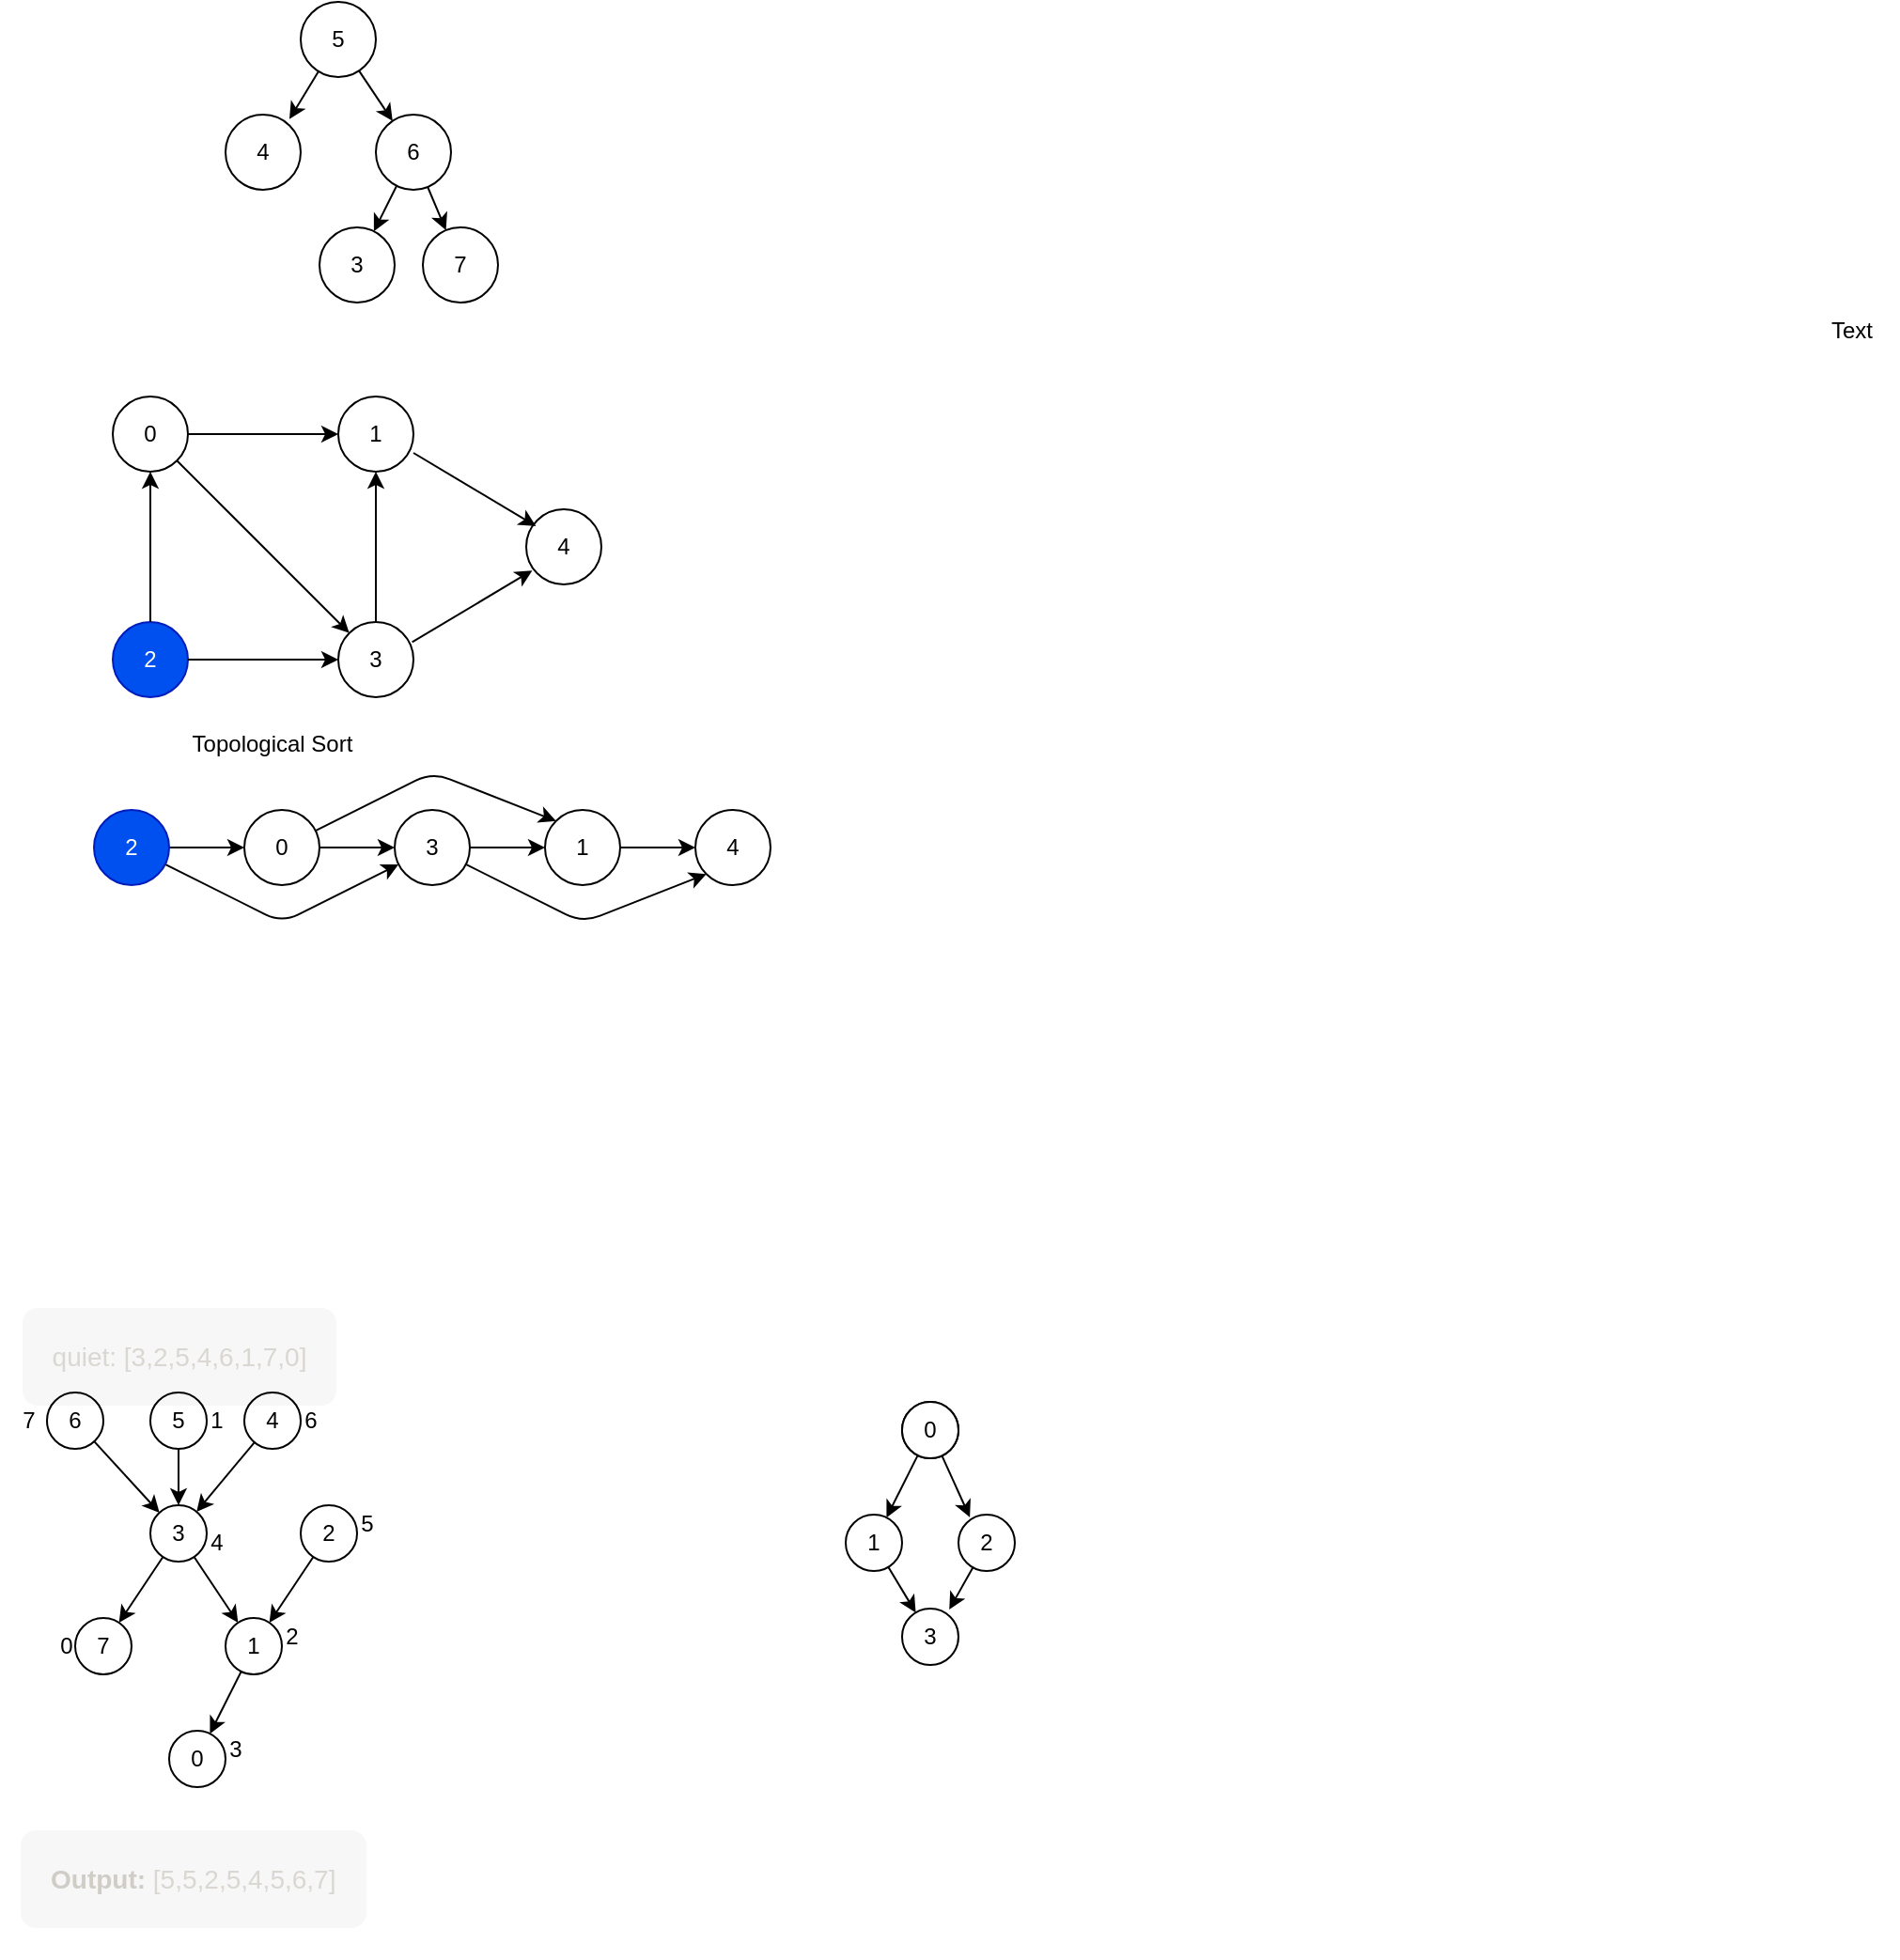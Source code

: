 <mxfile>
    <diagram id="KxGzu2JDHThCcGYC2IFr" name="Topological sort">
        <mxGraphModel dx="1216" dy="820" grid="1" gridSize="10" guides="1" tooltips="1" connect="1" arrows="1" fold="1" page="1" pageScale="1" pageWidth="850" pageHeight="1100" math="0" shadow="0">
            <root>
                <mxCell id="pe5V0uft7TB9Qp7mZTWp-0"/>
                <mxCell id="pe5V0uft7TB9Qp7mZTWp-1" parent="pe5V0uft7TB9Qp7mZTWp-0"/>
                <mxCell id="pe5V0uft7TB9Qp7mZTWp-20" style="edgeStyle=none;html=1;entryX=0;entryY=0;entryDx=0;entryDy=0;endArrow=classic;endFill=1;" parent="pe5V0uft7TB9Qp7mZTWp-1" source="pe5V0uft7TB9Qp7mZTWp-2" target="pe5V0uft7TB9Qp7mZTWp-8" edge="1">
                    <mxGeometry relative="1" as="geometry"/>
                </mxCell>
                <mxCell id="pe5V0uft7TB9Qp7mZTWp-2" value="0" style="ellipse;whiteSpace=wrap;html=1;aspect=fixed;" parent="pe5V0uft7TB9Qp7mZTWp-1" vertex="1">
                    <mxGeometry x="240" y="210" width="40" height="40" as="geometry"/>
                </mxCell>
                <mxCell id="pe5V0uft7TB9Qp7mZTWp-3" value="2" style="ellipse;whiteSpace=wrap;html=1;aspect=fixed;fillColor=#0050ef;fontColor=#ffffff;strokeColor=#001DBC;" parent="pe5V0uft7TB9Qp7mZTWp-1" vertex="1">
                    <mxGeometry x="240" y="330" width="40" height="40" as="geometry"/>
                </mxCell>
                <mxCell id="pe5V0uft7TB9Qp7mZTWp-4" value="1" style="ellipse;whiteSpace=wrap;html=1;aspect=fixed;" parent="pe5V0uft7TB9Qp7mZTWp-1" vertex="1">
                    <mxGeometry x="360" y="210" width="40" height="40" as="geometry"/>
                </mxCell>
                <mxCell id="pe5V0uft7TB9Qp7mZTWp-5" value="" style="endArrow=classic;html=1;entryX=0.5;entryY=1;entryDx=0;entryDy=0;exitX=0.5;exitY=0;exitDx=0;exitDy=0;endFill=1;" parent="pe5V0uft7TB9Qp7mZTWp-1" source="pe5V0uft7TB9Qp7mZTWp-3" target="pe5V0uft7TB9Qp7mZTWp-2" edge="1">
                    <mxGeometry width="50" height="50" relative="1" as="geometry">
                        <mxPoint x="270" y="340" as="sourcePoint"/>
                        <mxPoint x="320" y="290" as="targetPoint"/>
                    </mxGeometry>
                </mxCell>
                <mxCell id="pe5V0uft7TB9Qp7mZTWp-6" value="" style="endArrow=classic;html=1;entryX=0;entryY=0.5;entryDx=0;entryDy=0;exitX=1;exitY=0.5;exitDx=0;exitDy=0;endFill=1;" parent="pe5V0uft7TB9Qp7mZTWp-1" source="pe5V0uft7TB9Qp7mZTWp-2" target="pe5V0uft7TB9Qp7mZTWp-4" edge="1">
                    <mxGeometry width="50" height="50" relative="1" as="geometry">
                        <mxPoint x="270" y="340" as="sourcePoint"/>
                        <mxPoint x="270" y="260" as="targetPoint"/>
                    </mxGeometry>
                </mxCell>
                <mxCell id="pe5V0uft7TB9Qp7mZTWp-7" value="" style="endArrow=classic;html=1;exitX=1;exitY=0.5;exitDx=0;exitDy=0;entryX=0;entryY=0.5;entryDx=0;entryDy=0;endFill=1;" parent="pe5V0uft7TB9Qp7mZTWp-1" source="pe5V0uft7TB9Qp7mZTWp-3" target="pe5V0uft7TB9Qp7mZTWp-8" edge="1">
                    <mxGeometry width="50" height="50" relative="1" as="geometry">
                        <mxPoint x="270" y="340" as="sourcePoint"/>
                        <mxPoint x="360" y="350" as="targetPoint"/>
                    </mxGeometry>
                </mxCell>
                <mxCell id="pe5V0uft7TB9Qp7mZTWp-8" value="3" style="ellipse;whiteSpace=wrap;html=1;aspect=fixed;" parent="pe5V0uft7TB9Qp7mZTWp-1" vertex="1">
                    <mxGeometry x="360" y="330" width="40" height="40" as="geometry"/>
                </mxCell>
                <mxCell id="pe5V0uft7TB9Qp7mZTWp-9" value="" style="endArrow=classic;html=1;entryX=0.5;entryY=1;entryDx=0;entryDy=0;exitX=0.5;exitY=0;exitDx=0;exitDy=0;endFill=1;" parent="pe5V0uft7TB9Qp7mZTWp-1" source="pe5V0uft7TB9Qp7mZTWp-8" target="pe5V0uft7TB9Qp7mZTWp-4" edge="1">
                    <mxGeometry width="50" height="50" relative="1" as="geometry">
                        <mxPoint x="270" y="340" as="sourcePoint"/>
                        <mxPoint x="270" y="260" as="targetPoint"/>
                    </mxGeometry>
                </mxCell>
                <mxCell id="pe5V0uft7TB9Qp7mZTWp-10" value="4" style="ellipse;whiteSpace=wrap;html=1;aspect=fixed;" parent="pe5V0uft7TB9Qp7mZTWp-1" vertex="1">
                    <mxGeometry x="460" y="270" width="40" height="40" as="geometry"/>
                </mxCell>
                <mxCell id="pe5V0uft7TB9Qp7mZTWp-11" value="" style="endArrow=classic;html=1;entryX=0.13;entryY=0.225;entryDx=0;entryDy=0;entryPerimeter=0;endFill=1;" parent="pe5V0uft7TB9Qp7mZTWp-1" target="pe5V0uft7TB9Qp7mZTWp-10" edge="1">
                    <mxGeometry width="50" height="50" relative="1" as="geometry">
                        <mxPoint x="400" y="240" as="sourcePoint"/>
                        <mxPoint x="370" y="240" as="targetPoint"/>
                    </mxGeometry>
                </mxCell>
                <mxCell id="pe5V0uft7TB9Qp7mZTWp-12" value="" style="endArrow=classic;html=1;entryX=0.08;entryY=0.815;entryDx=0;entryDy=0;exitX=0.983;exitY=0.267;exitDx=0;exitDy=0;entryPerimeter=0;exitPerimeter=0;endFill=1;" parent="pe5V0uft7TB9Qp7mZTWp-1" source="pe5V0uft7TB9Qp7mZTWp-8" target="pe5V0uft7TB9Qp7mZTWp-10" edge="1">
                    <mxGeometry width="50" height="50" relative="1" as="geometry">
                        <mxPoint x="410" y="251.32" as="sourcePoint"/>
                        <mxPoint x="472.32" y="288.68" as="targetPoint"/>
                    </mxGeometry>
                </mxCell>
                <mxCell id="pe5V0uft7TB9Qp7mZTWp-28" value="" style="edgeStyle=none;html=1;endArrow=classic;endFill=1;" parent="pe5V0uft7TB9Qp7mZTWp-1" source="pe5V0uft7TB9Qp7mZTWp-22" target="pe5V0uft7TB9Qp7mZTWp-23" edge="1">
                    <mxGeometry relative="1" as="geometry"/>
                </mxCell>
                <mxCell id="pe5V0uft7TB9Qp7mZTWp-29" style="edgeStyle=none;html=1;endArrow=classic;endFill=1;" parent="pe5V0uft7TB9Qp7mZTWp-1" source="pe5V0uft7TB9Qp7mZTWp-22" target="pe5V0uft7TB9Qp7mZTWp-24" edge="1">
                    <mxGeometry relative="1" as="geometry">
                        <mxPoint x="360" y="540" as="targetPoint"/>
                        <Array as="points">
                            <mxPoint x="330" y="490"/>
                        </Array>
                    </mxGeometry>
                </mxCell>
                <mxCell id="pe5V0uft7TB9Qp7mZTWp-22" value="2" style="ellipse;whiteSpace=wrap;html=1;aspect=fixed;fillColor=#0050ef;fontColor=#ffffff;strokeColor=#001DBC;" parent="pe5V0uft7TB9Qp7mZTWp-1" vertex="1">
                    <mxGeometry x="230" y="430" width="40" height="40" as="geometry"/>
                </mxCell>
                <mxCell id="pe5V0uft7TB9Qp7mZTWp-30" value="" style="edgeStyle=none;html=1;endArrow=classic;endFill=1;" parent="pe5V0uft7TB9Qp7mZTWp-1" source="pe5V0uft7TB9Qp7mZTWp-23" target="pe5V0uft7TB9Qp7mZTWp-24" edge="1">
                    <mxGeometry relative="1" as="geometry"/>
                </mxCell>
                <mxCell id="pe5V0uft7TB9Qp7mZTWp-31" style="edgeStyle=none;html=1;endArrow=classic;endFill=1;entryX=0;entryY=0;entryDx=0;entryDy=0;" parent="pe5V0uft7TB9Qp7mZTWp-1" source="pe5V0uft7TB9Qp7mZTWp-23" target="pe5V0uft7TB9Qp7mZTWp-25" edge="1">
                    <mxGeometry relative="1" as="geometry">
                        <mxPoint x="480" y="440" as="targetPoint"/>
                        <Array as="points">
                            <mxPoint x="410" y="410"/>
                        </Array>
                    </mxGeometry>
                </mxCell>
                <mxCell id="pe5V0uft7TB9Qp7mZTWp-23" value="0" style="ellipse;whiteSpace=wrap;html=1;aspect=fixed;" parent="pe5V0uft7TB9Qp7mZTWp-1" vertex="1">
                    <mxGeometry x="310" y="430" width="40" height="40" as="geometry"/>
                </mxCell>
                <mxCell id="pe5V0uft7TB9Qp7mZTWp-32" value="" style="edgeStyle=none;html=1;endArrow=classic;endFill=1;" parent="pe5V0uft7TB9Qp7mZTWp-1" source="pe5V0uft7TB9Qp7mZTWp-24" target="pe5V0uft7TB9Qp7mZTWp-25" edge="1">
                    <mxGeometry relative="1" as="geometry"/>
                </mxCell>
                <mxCell id="pe5V0uft7TB9Qp7mZTWp-33" style="edgeStyle=none;html=1;endArrow=classic;endFill=1;entryX=0;entryY=1;entryDx=0;entryDy=0;" parent="pe5V0uft7TB9Qp7mZTWp-1" source="pe5V0uft7TB9Qp7mZTWp-24" target="pe5V0uft7TB9Qp7mZTWp-26" edge="1">
                    <mxGeometry relative="1" as="geometry">
                        <mxPoint x="510" y="520" as="targetPoint"/>
                        <Array as="points">
                            <mxPoint x="490" y="490"/>
                        </Array>
                    </mxGeometry>
                </mxCell>
                <mxCell id="pe5V0uft7TB9Qp7mZTWp-24" value="3" style="ellipse;whiteSpace=wrap;html=1;aspect=fixed;" parent="pe5V0uft7TB9Qp7mZTWp-1" vertex="1">
                    <mxGeometry x="390" y="430" width="40" height="40" as="geometry"/>
                </mxCell>
                <mxCell id="pe5V0uft7TB9Qp7mZTWp-34" value="" style="edgeStyle=none;html=1;endArrow=classic;endFill=1;" parent="pe5V0uft7TB9Qp7mZTWp-1" source="pe5V0uft7TB9Qp7mZTWp-25" target="pe5V0uft7TB9Qp7mZTWp-26" edge="1">
                    <mxGeometry relative="1" as="geometry"/>
                </mxCell>
                <mxCell id="pe5V0uft7TB9Qp7mZTWp-25" value="1" style="ellipse;whiteSpace=wrap;html=1;aspect=fixed;" parent="pe5V0uft7TB9Qp7mZTWp-1" vertex="1">
                    <mxGeometry x="470" y="430" width="40" height="40" as="geometry"/>
                </mxCell>
                <mxCell id="pe5V0uft7TB9Qp7mZTWp-26" value="4" style="ellipse;whiteSpace=wrap;html=1;aspect=fixed;" parent="pe5V0uft7TB9Qp7mZTWp-1" vertex="1">
                    <mxGeometry x="550" y="430" width="40" height="40" as="geometry"/>
                </mxCell>
                <mxCell id="pe5V0uft7TB9Qp7mZTWp-38" value="Topological Sort" style="text;html=1;strokeColor=none;fillColor=none;align=center;verticalAlign=middle;whiteSpace=wrap;rounded=0;" parent="pe5V0uft7TB9Qp7mZTWp-1" vertex="1">
                    <mxGeometry x="280" y="380" width="90" height="30" as="geometry"/>
                </mxCell>
                <mxCell id="9" value="" style="edgeStyle=none;html=1;entryX=0.85;entryY=0.06;entryDx=0;entryDy=0;entryPerimeter=0;" parent="pe5V0uft7TB9Qp7mZTWp-1" source="1" target="2" edge="1">
                    <mxGeometry relative="1" as="geometry"/>
                </mxCell>
                <mxCell id="10" style="edgeStyle=none;html=1;" parent="pe5V0uft7TB9Qp7mZTWp-1" source="1" target="3" edge="1">
                    <mxGeometry relative="1" as="geometry"/>
                </mxCell>
                <mxCell id="1" value="5" style="ellipse;whiteSpace=wrap;html=1;" parent="pe5V0uft7TB9Qp7mZTWp-1" vertex="1">
                    <mxGeometry x="340" width="40" height="40" as="geometry"/>
                </mxCell>
                <mxCell id="2" value="4" style="ellipse;whiteSpace=wrap;html=1;" parent="pe5V0uft7TB9Qp7mZTWp-1" vertex="1">
                    <mxGeometry x="300" y="60" width="40" height="40" as="geometry"/>
                </mxCell>
                <mxCell id="7" style="edgeStyle=none;html=1;" parent="pe5V0uft7TB9Qp7mZTWp-1" source="3" target="5" edge="1">
                    <mxGeometry relative="1" as="geometry"/>
                </mxCell>
                <mxCell id="8" style="edgeStyle=none;html=1;" parent="pe5V0uft7TB9Qp7mZTWp-1" source="3" target="6" edge="1">
                    <mxGeometry relative="1" as="geometry"/>
                </mxCell>
                <mxCell id="3" value="6" style="ellipse;whiteSpace=wrap;html=1;" parent="pe5V0uft7TB9Qp7mZTWp-1" vertex="1">
                    <mxGeometry x="380" y="60" width="40" height="40" as="geometry"/>
                </mxCell>
                <mxCell id="5" value="3" style="ellipse;whiteSpace=wrap;html=1;" parent="pe5V0uft7TB9Qp7mZTWp-1" vertex="1">
                    <mxGeometry x="350" y="120" width="40" height="40" as="geometry"/>
                </mxCell>
                <mxCell id="6" value="7" style="ellipse;whiteSpace=wrap;html=1;" parent="pe5V0uft7TB9Qp7mZTWp-1" vertex="1">
                    <mxGeometry x="405" y="120" width="40" height="40" as="geometry"/>
                </mxCell>
                <mxCell id="17" style="edgeStyle=none;html=1;" parent="pe5V0uft7TB9Qp7mZTWp-1" source="12" target="13" edge="1">
                    <mxGeometry relative="1" as="geometry"/>
                </mxCell>
                <mxCell id="18" style="edgeStyle=none;html=1;entryX=0.202;entryY=0.048;entryDx=0;entryDy=0;entryPerimeter=0;" parent="pe5V0uft7TB9Qp7mZTWp-1" source="12" target="14" edge="1">
                    <mxGeometry relative="1" as="geometry"/>
                </mxCell>
                <mxCell id="12" value="0" style="ellipse;whiteSpace=wrap;html=1;aspect=fixed;" parent="pe5V0uft7TB9Qp7mZTWp-1" vertex="1">
                    <mxGeometry x="660" y="745" width="30" height="30" as="geometry"/>
                </mxCell>
                <mxCell id="19" value="" style="edgeStyle=none;html=1;" parent="pe5V0uft7TB9Qp7mZTWp-1" source="13" target="15" edge="1">
                    <mxGeometry relative="1" as="geometry"/>
                </mxCell>
                <mxCell id="13" value="1" style="ellipse;whiteSpace=wrap;html=1;aspect=fixed;" parent="pe5V0uft7TB9Qp7mZTWp-1" vertex="1">
                    <mxGeometry x="630" y="805" width="30" height="30" as="geometry"/>
                </mxCell>
                <mxCell id="20" style="edgeStyle=none;html=1;entryX=0.837;entryY=0.016;entryDx=0;entryDy=0;entryPerimeter=0;" parent="pe5V0uft7TB9Qp7mZTWp-1" source="14" target="15" edge="1">
                    <mxGeometry relative="1" as="geometry"/>
                </mxCell>
                <mxCell id="14" value="2" style="ellipse;whiteSpace=wrap;html=1;aspect=fixed;" parent="pe5V0uft7TB9Qp7mZTWp-1" vertex="1">
                    <mxGeometry x="690" y="805" width="30" height="30" as="geometry"/>
                </mxCell>
                <mxCell id="15" value="3" style="ellipse;whiteSpace=wrap;html=1;aspect=fixed;" parent="pe5V0uft7TB9Qp7mZTWp-1" vertex="1">
                    <mxGeometry x="660" y="855" width="30" height="30" as="geometry"/>
                </mxCell>
                <mxCell id="21" value="0" style="ellipse;whiteSpace=wrap;html=1;aspect=fixed;" parent="pe5V0uft7TB9Qp7mZTWp-1" vertex="1">
                    <mxGeometry x="660" y="745" width="30" height="30" as="geometry"/>
                </mxCell>
                <mxCell id="24" style="edgeStyle=none;html=1;" parent="pe5V0uft7TB9Qp7mZTWp-1" source="22" target="23" edge="1">
                    <mxGeometry relative="1" as="geometry"/>
                </mxCell>
                <mxCell id="22" value="1" style="ellipse;whiteSpace=wrap;html=1;aspect=fixed;" parent="pe5V0uft7TB9Qp7mZTWp-1" vertex="1">
                    <mxGeometry x="300" y="860" width="30" height="30" as="geometry"/>
                </mxCell>
                <mxCell id="23" value="0" style="ellipse;whiteSpace=wrap;html=1;aspect=fixed;" parent="pe5V0uft7TB9Qp7mZTWp-1" vertex="1">
                    <mxGeometry x="270" y="920" width="30" height="30" as="geometry"/>
                </mxCell>
                <mxCell id="26" style="edgeStyle=none;html=1;" parent="pe5V0uft7TB9Qp7mZTWp-1" source="25" target="22" edge="1">
                    <mxGeometry relative="1" as="geometry"/>
                </mxCell>
                <mxCell id="25" value="2" style="ellipse;whiteSpace=wrap;html=1;aspect=fixed;" parent="pe5V0uft7TB9Qp7mZTWp-1" vertex="1">
                    <mxGeometry x="340" y="800" width="30" height="30" as="geometry"/>
                </mxCell>
                <mxCell id="28" style="edgeStyle=none;html=1;" parent="pe5V0uft7TB9Qp7mZTWp-1" source="27" target="22" edge="1">
                    <mxGeometry relative="1" as="geometry"/>
                </mxCell>
                <mxCell id="30" style="edgeStyle=none;html=1;" parent="pe5V0uft7TB9Qp7mZTWp-1" source="27" target="29" edge="1">
                    <mxGeometry relative="1" as="geometry"/>
                </mxCell>
                <mxCell id="27" value="3" style="ellipse;whiteSpace=wrap;html=1;aspect=fixed;" parent="pe5V0uft7TB9Qp7mZTWp-1" vertex="1">
                    <mxGeometry x="260" y="800" width="30" height="30" as="geometry"/>
                </mxCell>
                <mxCell id="29" value="7" style="ellipse;whiteSpace=wrap;html=1;aspect=fixed;" parent="pe5V0uft7TB9Qp7mZTWp-1" vertex="1">
                    <mxGeometry x="220" y="860" width="30" height="30" as="geometry"/>
                </mxCell>
                <mxCell id="32" style="edgeStyle=none;html=1;" parent="pe5V0uft7TB9Qp7mZTWp-1" source="31" target="27" edge="1">
                    <mxGeometry relative="1" as="geometry"/>
                </mxCell>
                <mxCell id="31" value="4" style="ellipse;whiteSpace=wrap;html=1;aspect=fixed;" parent="pe5V0uft7TB9Qp7mZTWp-1" vertex="1">
                    <mxGeometry x="310" y="740" width="30" height="30" as="geometry"/>
                </mxCell>
                <mxCell id="34" style="edgeStyle=none;html=1;entryX=0.5;entryY=0;entryDx=0;entryDy=0;" parent="pe5V0uft7TB9Qp7mZTWp-1" source="33" target="27" edge="1">
                    <mxGeometry relative="1" as="geometry"/>
                </mxCell>
                <mxCell id="33" value="5" style="ellipse;whiteSpace=wrap;html=1;aspect=fixed;" parent="pe5V0uft7TB9Qp7mZTWp-1" vertex="1">
                    <mxGeometry x="260" y="740" width="30" height="30" as="geometry"/>
                </mxCell>
                <mxCell id="36" style="edgeStyle=none;html=1;" parent="pe5V0uft7TB9Qp7mZTWp-1" source="35" target="27" edge="1">
                    <mxGeometry relative="1" as="geometry"/>
                </mxCell>
                <mxCell id="35" value="6" style="ellipse;whiteSpace=wrap;html=1;aspect=fixed;" parent="pe5V0uft7TB9Qp7mZTWp-1" vertex="1">
                    <mxGeometry x="205" y="740" width="30" height="30" as="geometry"/>
                </mxCell>
                <mxCell id="37" value="&lt;pre style=&quot;border-width: 0px; border-style: solid; border-color: var(--darkreader-border--chakra-colors-chakra-border-color); border-image: initial; box-sizing: border-box; --tw-border-spacing-x: 0; --tw-border-spacing-y: 0; --tw-translate-x: 0; --tw-translate-y: 0; --tw-rotate: 0; --tw-skew-x: 0; --tw-skew-y: 0; --tw-scale-x: 1; --tw-scale-y: 1; --tw-pan-x: ; --tw-pan-y: ; --tw-pinch-zoom: ; --tw-scroll-snap-strictness: proximity; --tw-ordinal: ; --tw-slashed-zero: ; --tw-numeric-figure: ; --tw-numeric-spacing: ; --tw-numeric-fraction: ; --tw-ring-inset: ; --tw-ring-offset-width: 0px; --tw-ring-offset-color: #fff; --tw-ring-color: #3b82f680; --tw-ring-offset-shadow:0 0 #0000; --tw-ring-shadow:0 0 #0000; --tw-shadow:0 0 #0000; --tw-shadow-colored:0 0 #0000; --tw-blur: ; --tw-brightness: ; --tw-contrast: ; --tw-grayscale: ; --tw-hue-rotate: ; --tw-invert: ; --tw-saturate: ; --tw-sepia: ; --tw-drop-shadow: ; --tw-backdrop-blur: ; --tw-backdrop-brightness: ; --tw-backdrop-contrast: ; --tw-backdrop-grayscale: ; --tw-backdrop-hue-rotate: ; --tw-backdrop-invert: ; --tw-backdrop-opacity: ; --tw-backdrop-saturate: ; --tw-backdrop-sepia: ; --darkreader-bg--tw-ring-offset-shadow: 0 0 #0000; --darkreader-bg--tw-ring-shadow: 0 0 #0000; --darkreader-bg--tw-shadow: 0 0 #0000; --darkreader-bg--tw-shadow-colored: 0 0 #0000; overflow-wrap: break-word; font-family: Menlo, sans-serif; margin-top: 1rem; margin-bottom: 1rem; overflow: auto; font-size: 14px; background-color: rgba(0, 8, 26, 0.03); border-radius: 0.5rem; color: rgba(208, 204, 198, 0.75); line-height: 1.25rem; padding: 1rem; text-align: start; position: relative;&quot;&gt;quiet: [3,2,5,4,6,1,7,0]&lt;/pre&gt;" style="text;html=1;align=center;verticalAlign=middle;resizable=0;points=[];autosize=1;strokeColor=none;fillColor=none;" parent="pe5V0uft7TB9Qp7mZTWp-1" vertex="1">
                    <mxGeometry x="180" y="670" width="190" height="100" as="geometry"/>
                </mxCell>
                <mxCell id="38" value="&lt;pre style=&quot;border-width: 0px; border-style: solid; border-color: var(--darkreader-border--chakra-colors-chakra-border-color); border-image: initial; box-sizing: border-box; --tw-border-spacing-x: 0; --tw-border-spacing-y: 0; --tw-translate-x: 0; --tw-translate-y: 0; --tw-rotate: 0; --tw-skew-x: 0; --tw-skew-y: 0; --tw-scale-x: 1; --tw-scale-y: 1; --tw-pan-x: ; --tw-pan-y: ; --tw-pinch-zoom: ; --tw-scroll-snap-strictness: proximity; --tw-ordinal: ; --tw-slashed-zero: ; --tw-numeric-figure: ; --tw-numeric-spacing: ; --tw-numeric-fraction: ; --tw-ring-inset: ; --tw-ring-offset-width: 0px; --tw-ring-offset-color: #fff; --tw-ring-color: #3b82f680; --tw-ring-offset-shadow:0 0 #0000; --tw-ring-shadow:0 0 #0000; --tw-shadow:0 0 #0000; --tw-shadow-colored:0 0 #0000; --tw-blur: ; --tw-brightness: ; --tw-contrast: ; --tw-grayscale: ; --tw-hue-rotate: ; --tw-invert: ; --tw-saturate: ; --tw-sepia: ; --tw-drop-shadow: ; --tw-backdrop-blur: ; --tw-backdrop-brightness: ; --tw-backdrop-contrast: ; --tw-backdrop-grayscale: ; --tw-backdrop-hue-rotate: ; --tw-backdrop-invert: ; --tw-backdrop-opacity: ; --tw-backdrop-saturate: ; --tw-backdrop-sepia: ; --darkreader-bg--tw-ring-offset-shadow: 0 0 #0000; --darkreader-bg--tw-ring-shadow: 0 0 #0000; --darkreader-bg--tw-shadow: 0 0 #0000; --darkreader-bg--tw-shadow-colored: 0 0 #0000; overflow-wrap: break-word; font-family: Menlo, sans-serif; margin: 1rem 0px; overflow: auto; font-size: 14px; background-color: rgba(0, 8, 26, 0.03); border-radius: 0.5rem; color: rgba(208, 204, 198, 0.75); line-height: 1.25rem; padding: 1rem; font-style: normal; font-variant-ligatures: normal; font-variant-caps: normal; font-weight: 400; letter-spacing: normal; orphans: 2; text-align: start; text-indent: 0px; text-transform: none; widows: 2; word-spacing: 0px; -webkit-text-stroke-width: 0px; text-decoration-thickness: initial; text-decoration-style: initial; text-decoration-color: initial; position: relative;&quot;&gt;&lt;strong style=&quot;border-width: 0px; border-style: solid; border-color: var(--darkreader-border--chakra-colors-chakra-border-color); border-image: initial; box-sizing: border-box; --tw-border-spacing-x: 0; --tw-border-spacing-y: 0; --tw-translate-x: 0; --tw-translate-y: 0; --tw-rotate: 0; --tw-skew-x: 0; --tw-skew-y: 0; --tw-scale-x: 1; --tw-scale-y: 1; --tw-pan-x: ; --tw-pan-y: ; --tw-pinch-zoom: ; --tw-scroll-snap-strictness: proximity; --tw-ordinal: ; --tw-slashed-zero: ; --tw-numeric-figure: ; --tw-numeric-spacing: ; --tw-numeric-fraction: ; --tw-ring-inset: ; --tw-ring-offset-width: 0px; --tw-ring-offset-color: #fff; --tw-ring-color: #3b82f680; --tw-ring-offset-shadow:0 0 #0000; --tw-ring-shadow:0 0 #0000; --tw-shadow:0 0 #0000; --tw-shadow-colored:0 0 #0000; --tw-blur: ; --tw-brightness: ; --tw-contrast: ; --tw-grayscale: ; --tw-hue-rotate: ; --tw-invert: ; --tw-saturate: ; --tw-sepia: ; --tw-drop-shadow: ; --tw-backdrop-blur: ; --tw-backdrop-brightness: ; --tw-backdrop-contrast: ; --tw-backdrop-grayscale: ; --tw-backdrop-hue-rotate: ; --tw-backdrop-invert: ; --tw-backdrop-opacity: ; --tw-backdrop-saturate: ; --tw-backdrop-sepia: ; --darkreader-bg--tw-ring-offset-shadow: 0 0 #0000; --darkreader-bg--tw-ring-shadow: 0 0 #0000; --darkreader-bg--tw-shadow: 0 0 #0000; --darkreader-bg--tw-shadow-colored: 0 0 #0000; overflow-wrap: break-word; font-weight: bold; --tw-text-opacity:1; color: rgb(208, 204, 198); --darkreader-text--tw-text-opacity: 1;&quot;&gt;Output:&lt;/strong&gt; [5,5,2,5,4,5,6,7]&lt;/pre&gt;" style="text;whiteSpace=wrap;html=1;" parent="pe5V0uft7TB9Qp7mZTWp-1" vertex="1">
                    <mxGeometry x="188.75" y="950" width="192.5" height="60" as="geometry"/>
                </mxCell>
                <mxCell id="41" value="3" style="text;html=1;align=center;verticalAlign=middle;resizable=0;points=[];autosize=1;strokeColor=none;fillColor=none;" parent="pe5V0uft7TB9Qp7mZTWp-1" vertex="1">
                    <mxGeometry x="290" y="915" width="30" height="30" as="geometry"/>
                </mxCell>
                <mxCell id="42" value="2" style="text;html=1;align=center;verticalAlign=middle;resizable=0;points=[];autosize=1;strokeColor=none;fillColor=none;" parent="pe5V0uft7TB9Qp7mZTWp-1" vertex="1">
                    <mxGeometry x="320" y="855" width="30" height="30" as="geometry"/>
                </mxCell>
                <mxCell id="43" value="5" style="text;html=1;align=center;verticalAlign=middle;resizable=0;points=[];autosize=1;strokeColor=none;fillColor=none;" parent="pe5V0uft7TB9Qp7mZTWp-1" vertex="1">
                    <mxGeometry x="360" y="795" width="30" height="30" as="geometry"/>
                </mxCell>
                <mxCell id="44" value="4" style="text;html=1;align=center;verticalAlign=middle;resizable=0;points=[];autosize=1;strokeColor=none;fillColor=none;" parent="pe5V0uft7TB9Qp7mZTWp-1" vertex="1">
                    <mxGeometry x="280" y="805" width="30" height="30" as="geometry"/>
                </mxCell>
                <mxCell id="45" value="6" style="text;html=1;align=center;verticalAlign=middle;resizable=0;points=[];autosize=1;strokeColor=none;fillColor=none;" parent="pe5V0uft7TB9Qp7mZTWp-1" vertex="1">
                    <mxGeometry x="330" y="740" width="30" height="30" as="geometry"/>
                </mxCell>
                <mxCell id="46" value="1" style="text;html=1;align=center;verticalAlign=middle;resizable=0;points=[];autosize=1;strokeColor=none;fillColor=none;" parent="pe5V0uft7TB9Qp7mZTWp-1" vertex="1">
                    <mxGeometry x="280" y="740" width="30" height="30" as="geometry"/>
                </mxCell>
                <mxCell id="47" value="7" style="text;html=1;align=center;verticalAlign=middle;resizable=0;points=[];autosize=1;strokeColor=none;fillColor=none;" parent="pe5V0uft7TB9Qp7mZTWp-1" vertex="1">
                    <mxGeometry x="180" y="740" width="30" height="30" as="geometry"/>
                </mxCell>
                <mxCell id="48" value="0" style="text;html=1;align=center;verticalAlign=middle;resizable=0;points=[];autosize=1;strokeColor=none;fillColor=none;" parent="pe5V0uft7TB9Qp7mZTWp-1" vertex="1">
                    <mxGeometry x="200" y="860" width="30" height="30" as="geometry"/>
                </mxCell>
                <mxCell id="49" value="Text" style="text;html=1;align=center;verticalAlign=middle;resizable=0;points=[];autosize=1;strokeColor=none;fillColor=none;" vertex="1" parent="pe5V0uft7TB9Qp7mZTWp-1">
                    <mxGeometry x="1140" y="160" width="50" height="30" as="geometry"/>
                </mxCell>
            </root>
        </mxGraphModel>
    </diagram>
    <diagram id="-iMvZjUMG1iPN_J_NiWH" name="Dijkstra's algorithm">
        <mxGraphModel dx="654" dy="390" grid="1" gridSize="10" guides="1" tooltips="1" connect="1" arrows="1" fold="1" page="1" pageScale="1" pageWidth="850" pageHeight="1100" math="0" shadow="0">
            <root>
                <mxCell id="ui7-jqgvSA2S-25qEhhR-0"/>
                <mxCell id="ui7-jqgvSA2S-25qEhhR-1" parent="ui7-jqgvSA2S-25qEhhR-0"/>
                <mxCell id="jWhmHiKbgn5TlDwLVb8o-0" value="0" style="ellipse;whiteSpace=wrap;html=1;aspect=fixed;fillColor=#60a917;fontColor=#ffffff;strokeColor=#2D7600;" parent="ui7-jqgvSA2S-25qEhhR-1" vertex="1">
                    <mxGeometry x="250" y="390" width="40" height="40" as="geometry"/>
                </mxCell>
                <mxCell id="jWhmHiKbgn5TlDwLVb8o-1" value="3" style="ellipse;whiteSpace=wrap;html=1;aspect=fixed;fillColor=#60a917;fontColor=#ffffff;strokeColor=#2D7600;" parent="ui7-jqgvSA2S-25qEhhR-1" vertex="1">
                    <mxGeometry x="250" y="510" width="40" height="40" as="geometry"/>
                </mxCell>
                <mxCell id="jWhmHiKbgn5TlDwLVb8o-3" value="1" style="ellipse;whiteSpace=wrap;html=1;aspect=fixed;" parent="ui7-jqgvSA2S-25qEhhR-1" vertex="1">
                    <mxGeometry x="370" y="390" width="40" height="40" as="geometry"/>
                </mxCell>
                <mxCell id="jWhmHiKbgn5TlDwLVb8o-6" value="" style="endArrow=none;html=1;entryX=0.5;entryY=1;entryDx=0;entryDy=0;exitX=0.5;exitY=0;exitDx=0;exitDy=0;" parent="ui7-jqgvSA2S-25qEhhR-1" source="jWhmHiKbgn5TlDwLVb8o-1" target="jWhmHiKbgn5TlDwLVb8o-0" edge="1">
                    <mxGeometry width="50" height="50" relative="1" as="geometry">
                        <mxPoint x="280" y="520" as="sourcePoint"/>
                        <mxPoint x="330" y="470" as="targetPoint"/>
                    </mxGeometry>
                </mxCell>
                <mxCell id="jWhmHiKbgn5TlDwLVb8o-7" value="" style="endArrow=none;html=1;entryX=0;entryY=0.5;entryDx=0;entryDy=0;exitX=1;exitY=0.5;exitDx=0;exitDy=0;" parent="ui7-jqgvSA2S-25qEhhR-1" source="jWhmHiKbgn5TlDwLVb8o-0" target="jWhmHiKbgn5TlDwLVb8o-3" edge="1">
                    <mxGeometry width="50" height="50" relative="1" as="geometry">
                        <mxPoint x="280" y="520" as="sourcePoint"/>
                        <mxPoint x="280" y="440" as="targetPoint"/>
                    </mxGeometry>
                </mxCell>
                <mxCell id="jWhmHiKbgn5TlDwLVb8o-8" value="" style="endArrow=none;html=1;exitX=1;exitY=0.5;exitDx=0;exitDy=0;entryX=0;entryY=0.5;entryDx=0;entryDy=0;" parent="ui7-jqgvSA2S-25qEhhR-1" source="jWhmHiKbgn5TlDwLVb8o-1" target="jWhmHiKbgn5TlDwLVb8o-9" edge="1">
                    <mxGeometry width="50" height="50" relative="1" as="geometry">
                        <mxPoint x="280" y="520" as="sourcePoint"/>
                        <mxPoint x="370" y="530" as="targetPoint"/>
                    </mxGeometry>
                </mxCell>
                <mxCell id="jWhmHiKbgn5TlDwLVb8o-9" value="4" style="ellipse;whiteSpace=wrap;html=1;aspect=fixed;fillColor=#60a917;fontColor=#ffffff;strokeColor=#2D7600;" parent="ui7-jqgvSA2S-25qEhhR-1" vertex="1">
                    <mxGeometry x="370" y="510" width="40" height="40" as="geometry"/>
                </mxCell>
                <mxCell id="jWhmHiKbgn5TlDwLVb8o-14" value="" style="endArrow=none;html=1;entryX=0.5;entryY=1;entryDx=0;entryDy=0;exitX=0.5;exitY=0;exitDx=0;exitDy=0;" parent="ui7-jqgvSA2S-25qEhhR-1" source="jWhmHiKbgn5TlDwLVb8o-9" target="jWhmHiKbgn5TlDwLVb8o-3" edge="1">
                    <mxGeometry width="50" height="50" relative="1" as="geometry">
                        <mxPoint x="280" y="520" as="sourcePoint"/>
                        <mxPoint x="280" y="440" as="targetPoint"/>
                    </mxGeometry>
                </mxCell>
                <mxCell id="jWhmHiKbgn5TlDwLVb8o-15" value="2" style="ellipse;whiteSpace=wrap;html=1;aspect=fixed;fillColor=#60a917;fontColor=#ffffff;strokeColor=#2D7600;" parent="ui7-jqgvSA2S-25qEhhR-1" vertex="1">
                    <mxGeometry x="470" y="450" width="40" height="40" as="geometry"/>
                </mxCell>
                <mxCell id="jWhmHiKbgn5TlDwLVb8o-16" value="" style="endArrow=none;html=1;entryX=0.13;entryY=0.225;entryDx=0;entryDy=0;entryPerimeter=0;" parent="ui7-jqgvSA2S-25qEhhR-1" target="jWhmHiKbgn5TlDwLVb8o-15" edge="1">
                    <mxGeometry width="50" height="50" relative="1" as="geometry">
                        <mxPoint x="410" y="420" as="sourcePoint"/>
                        <mxPoint x="380" y="420" as="targetPoint"/>
                    </mxGeometry>
                </mxCell>
                <mxCell id="jWhmHiKbgn5TlDwLVb8o-17" value="" style="endArrow=none;html=1;entryX=0.08;entryY=0.815;entryDx=0;entryDy=0;exitX=0.983;exitY=0.267;exitDx=0;exitDy=0;entryPerimeter=0;exitPerimeter=0;" parent="ui7-jqgvSA2S-25qEhhR-1" source="jWhmHiKbgn5TlDwLVb8o-9" target="jWhmHiKbgn5TlDwLVb8o-15" edge="1">
                    <mxGeometry width="50" height="50" relative="1" as="geometry">
                        <mxPoint x="420" y="431.32" as="sourcePoint"/>
                        <mxPoint x="482.32" y="468.68" as="targetPoint"/>
                    </mxGeometry>
                </mxCell>
                <mxCell id="jWhmHiKbgn5TlDwLVb8o-18" value="6" style="text;html=1;strokeColor=none;fillColor=none;align=center;verticalAlign=middle;whiteSpace=wrap;rounded=0;" parent="ui7-jqgvSA2S-25qEhhR-1" vertex="1">
                    <mxGeometry x="300" y="380" width="60" height="30" as="geometry"/>
                </mxCell>
                <mxCell id="jWhmHiKbgn5TlDwLVb8o-19" value="1" style="text;html=1;strokeColor=none;fillColor=none;align=center;verticalAlign=middle;whiteSpace=wrap;rounded=0;" parent="ui7-jqgvSA2S-25qEhhR-1" vertex="1">
                    <mxGeometry x="220" y="455" width="60" height="30" as="geometry"/>
                </mxCell>
                <mxCell id="jWhmHiKbgn5TlDwLVb8o-20" value="1" style="text;html=1;strokeColor=none;fillColor=none;align=center;verticalAlign=middle;whiteSpace=wrap;rounded=0;" parent="ui7-jqgvSA2S-25qEhhR-1" vertex="1">
                    <mxGeometry x="300" y="530" width="60" height="30" as="geometry"/>
                </mxCell>
                <mxCell id="jWhmHiKbgn5TlDwLVb8o-21" value="2" style="text;html=1;strokeColor=none;fillColor=none;align=center;verticalAlign=middle;whiteSpace=wrap;rounded=0;" parent="ui7-jqgvSA2S-25qEhhR-1" vertex="1">
                    <mxGeometry x="370" y="450" width="60" height="30" as="geometry"/>
                </mxCell>
                <mxCell id="jWhmHiKbgn5TlDwLVb8o-22" value="" style="endArrow=none;html=1;entryX=0.09;entryY=0.855;entryDx=0;entryDy=0;exitX=1;exitY=0;exitDx=0;exitDy=0;entryPerimeter=0;" parent="ui7-jqgvSA2S-25qEhhR-1" source="jWhmHiKbgn5TlDwLVb8o-1" target="jWhmHiKbgn5TlDwLVb8o-3" edge="1">
                    <mxGeometry width="50" height="50" relative="1" as="geometry">
                        <mxPoint x="419.32" y="530.68" as="sourcePoint"/>
                        <mxPoint x="480" y="490" as="targetPoint"/>
                    </mxGeometry>
                </mxCell>
                <mxCell id="jWhmHiKbgn5TlDwLVb8o-24" value="5" style="text;html=1;strokeColor=none;fillColor=none;align=center;verticalAlign=middle;whiteSpace=wrap;rounded=0;" parent="ui7-jqgvSA2S-25qEhhR-1" vertex="1">
                    <mxGeometry x="420" y="420" width="60" height="30" as="geometry"/>
                </mxCell>
                <mxCell id="jWhmHiKbgn5TlDwLVb8o-25" value="1" style="text;html=1;strokeColor=none;fillColor=none;align=center;verticalAlign=middle;whiteSpace=wrap;rounded=0;" parent="ui7-jqgvSA2S-25qEhhR-1" vertex="1">
                    <mxGeometry x="420" y="500" width="60" height="30" as="geometry"/>
                </mxCell>
                <mxCell id="jWhmHiKbgn5TlDwLVb8o-29" value="Table" style="shape=table;startSize=30;container=1;collapsible=0;childLayout=tableLayout;fontStyle=1;align=center;pointerEvents=1;swimlaneFillColor=default;spacing=3;direction=east;" parent="ui7-jqgvSA2S-25qEhhR-1" vertex="1">
                    <mxGeometry x="522.5" y="305" width="170" height="195" as="geometry"/>
                </mxCell>
                <mxCell id="jWhmHiKbgn5TlDwLVb8o-30" value="" style="shape=partialRectangle;html=1;whiteSpace=wrap;collapsible=0;dropTarget=0;pointerEvents=0;fillColor=none;top=0;left=0;bottom=0;right=0;points=[[0,0.5],[1,0.5]];portConstraint=eastwest;" parent="jWhmHiKbgn5TlDwLVb8o-29" vertex="1">
                    <mxGeometry y="30" width="170" height="54" as="geometry"/>
                </mxCell>
                <mxCell id="jWhmHiKbgn5TlDwLVb8o-31" value="Vertex" style="shape=partialRectangle;html=1;whiteSpace=wrap;connectable=0;fillColor=none;top=0;left=0;bottom=0;right=0;overflow=hidden;pointerEvents=1;" parent="jWhmHiKbgn5TlDwLVb8o-30" vertex="1">
                    <mxGeometry width="57" height="54" as="geometry">
                        <mxRectangle width="57" height="54" as="alternateBounds"/>
                    </mxGeometry>
                </mxCell>
                <mxCell id="jWhmHiKbgn5TlDwLVb8o-32" value="Shortest Distance&lt;br&gt;from 0&amp;nbsp;" style="shape=partialRectangle;html=1;whiteSpace=wrap;connectable=0;fillColor=none;top=0;left=0;bottom=0;right=0;overflow=hidden;pointerEvents=1;" parent="jWhmHiKbgn5TlDwLVb8o-30" vertex="1">
                    <mxGeometry x="57" width="56" height="54" as="geometry">
                        <mxRectangle width="56" height="54" as="alternateBounds"/>
                    </mxGeometry>
                </mxCell>
                <mxCell id="jWhmHiKbgn5TlDwLVb8o-33" value="Previous vertex" style="shape=partialRectangle;html=1;whiteSpace=wrap;connectable=0;fillColor=none;top=0;left=0;bottom=0;right=0;overflow=hidden;pointerEvents=1;" parent="jWhmHiKbgn5TlDwLVb8o-30" vertex="1">
                    <mxGeometry x="113" width="57" height="54" as="geometry">
                        <mxRectangle width="57" height="54" as="alternateBounds"/>
                    </mxGeometry>
                </mxCell>
                <mxCell id="jWhmHiKbgn5TlDwLVb8o-34" value="" style="shape=partialRectangle;html=1;whiteSpace=wrap;collapsible=0;dropTarget=0;pointerEvents=0;fillColor=none;top=0;left=0;bottom=0;right=0;points=[[0,0.5],[1,0.5]];portConstraint=eastwest;" parent="jWhmHiKbgn5TlDwLVb8o-29" vertex="1">
                    <mxGeometry y="84" width="170" height="22" as="geometry"/>
                </mxCell>
                <mxCell id="jWhmHiKbgn5TlDwLVb8o-35" value="0" style="shape=partialRectangle;html=1;whiteSpace=wrap;connectable=0;fillColor=none;top=0;left=0;bottom=0;right=0;overflow=hidden;pointerEvents=1;" parent="jWhmHiKbgn5TlDwLVb8o-34" vertex="1">
                    <mxGeometry width="57" height="22" as="geometry">
                        <mxRectangle width="57" height="22" as="alternateBounds"/>
                    </mxGeometry>
                </mxCell>
                <mxCell id="jWhmHiKbgn5TlDwLVb8o-36" value="0" style="shape=partialRectangle;html=1;whiteSpace=wrap;connectable=0;fillColor=none;top=0;left=0;bottom=0;right=0;overflow=hidden;pointerEvents=1;" parent="jWhmHiKbgn5TlDwLVb8o-34" vertex="1">
                    <mxGeometry x="57" width="56" height="22" as="geometry">
                        <mxRectangle width="56" height="22" as="alternateBounds"/>
                    </mxGeometry>
                </mxCell>
                <mxCell id="jWhmHiKbgn5TlDwLVb8o-37" value="&lt;span&gt;-1&lt;/span&gt;" style="shape=partialRectangle;html=1;whiteSpace=wrap;connectable=0;fillColor=none;top=0;left=0;bottom=0;right=0;overflow=hidden;pointerEvents=1;" parent="jWhmHiKbgn5TlDwLVb8o-34" vertex="1">
                    <mxGeometry x="113" width="57" height="22" as="geometry">
                        <mxRectangle width="57" height="22" as="alternateBounds"/>
                    </mxGeometry>
                </mxCell>
                <mxCell id="jWhmHiKbgn5TlDwLVb8o-50" style="shape=partialRectangle;html=1;whiteSpace=wrap;collapsible=0;dropTarget=0;pointerEvents=0;fillColor=none;top=0;left=0;bottom=0;right=0;points=[[0,0.5],[1,0.5]];portConstraint=eastwest;" parent="jWhmHiKbgn5TlDwLVb8o-29" vertex="1">
                    <mxGeometry y="106" width="170" height="22" as="geometry"/>
                </mxCell>
                <mxCell id="jWhmHiKbgn5TlDwLVb8o-51" value="1" style="shape=partialRectangle;html=1;whiteSpace=wrap;connectable=0;fillColor=none;top=0;left=0;bottom=0;right=0;overflow=hidden;pointerEvents=1;" parent="jWhmHiKbgn5TlDwLVb8o-50" vertex="1">
                    <mxGeometry width="57" height="22" as="geometry">
                        <mxRectangle width="57" height="22" as="alternateBounds"/>
                    </mxGeometry>
                </mxCell>
                <mxCell id="jWhmHiKbgn5TlDwLVb8o-52" value="3" style="shape=partialRectangle;html=1;whiteSpace=wrap;connectable=0;fillColor=none;top=0;left=0;bottom=0;right=0;overflow=hidden;pointerEvents=1;" parent="jWhmHiKbgn5TlDwLVb8o-50" vertex="1">
                    <mxGeometry x="57" width="56" height="22" as="geometry">
                        <mxRectangle width="56" height="22" as="alternateBounds"/>
                    </mxGeometry>
                </mxCell>
                <mxCell id="jWhmHiKbgn5TlDwLVb8o-53" value="&lt;span&gt;3&lt;/span&gt;" style="shape=partialRectangle;html=1;whiteSpace=wrap;connectable=0;fillColor=none;top=0;left=0;bottom=0;right=0;overflow=hidden;pointerEvents=1;" parent="jWhmHiKbgn5TlDwLVb8o-50" vertex="1">
                    <mxGeometry x="113" width="57" height="22" as="geometry">
                        <mxRectangle width="57" height="22" as="alternateBounds"/>
                    </mxGeometry>
                </mxCell>
                <mxCell id="jWhmHiKbgn5TlDwLVb8o-38" value="" style="shape=partialRectangle;html=1;whiteSpace=wrap;collapsible=0;dropTarget=0;pointerEvents=0;fillColor=none;top=0;left=0;bottom=0;right=0;points=[[0,0.5],[1,0.5]];portConstraint=eastwest;" parent="jWhmHiKbgn5TlDwLVb8o-29" vertex="1">
                    <mxGeometry y="128" width="170" height="23" as="geometry"/>
                </mxCell>
                <mxCell id="jWhmHiKbgn5TlDwLVb8o-39" value="2" style="shape=partialRectangle;html=1;whiteSpace=wrap;connectable=0;fillColor=none;top=0;left=0;bottom=0;right=0;overflow=hidden;pointerEvents=1;" parent="jWhmHiKbgn5TlDwLVb8o-38" vertex="1">
                    <mxGeometry width="57" height="23" as="geometry">
                        <mxRectangle width="57" height="23" as="alternateBounds"/>
                    </mxGeometry>
                </mxCell>
                <mxCell id="jWhmHiKbgn5TlDwLVb8o-40" value="&lt;span&gt;...&lt;/span&gt;" style="shape=partialRectangle;html=1;whiteSpace=wrap;connectable=0;fillColor=none;top=0;left=0;bottom=0;right=0;overflow=hidden;pointerEvents=1;" parent="jWhmHiKbgn5TlDwLVb8o-38" vertex="1">
                    <mxGeometry x="57" width="56" height="23" as="geometry">
                        <mxRectangle width="56" height="23" as="alternateBounds"/>
                    </mxGeometry>
                </mxCell>
                <mxCell id="jWhmHiKbgn5TlDwLVb8o-41" value="&lt;span&gt;...&lt;/span&gt;" style="shape=partialRectangle;html=1;whiteSpace=wrap;connectable=0;fillColor=none;top=0;left=0;bottom=0;right=0;overflow=hidden;pointerEvents=1;" parent="jWhmHiKbgn5TlDwLVb8o-38" vertex="1">
                    <mxGeometry x="113" width="57" height="23" as="geometry">
                        <mxRectangle width="57" height="23" as="alternateBounds"/>
                    </mxGeometry>
                </mxCell>
                <mxCell id="jWhmHiKbgn5TlDwLVb8o-42" style="shape=partialRectangle;html=1;whiteSpace=wrap;collapsible=0;dropTarget=0;pointerEvents=0;fillColor=none;top=0;left=0;bottom=0;right=0;points=[[0,0.5],[1,0.5]];portConstraint=eastwest;" parent="jWhmHiKbgn5TlDwLVb8o-29" vertex="1">
                    <mxGeometry y="151" width="170" height="22" as="geometry"/>
                </mxCell>
                <mxCell id="jWhmHiKbgn5TlDwLVb8o-43" value="3" style="shape=partialRectangle;html=1;whiteSpace=wrap;connectable=0;fillColor=none;top=0;left=0;bottom=0;right=0;overflow=hidden;pointerEvents=1;" parent="jWhmHiKbgn5TlDwLVb8o-42" vertex="1">
                    <mxGeometry width="57" height="22" as="geometry">
                        <mxRectangle width="57" height="22" as="alternateBounds"/>
                    </mxGeometry>
                </mxCell>
                <mxCell id="jWhmHiKbgn5TlDwLVb8o-44" value="&lt;span&gt;1&lt;/span&gt;" style="shape=partialRectangle;html=1;whiteSpace=wrap;connectable=0;fillColor=none;top=0;left=0;bottom=0;right=0;overflow=hidden;pointerEvents=1;" parent="jWhmHiKbgn5TlDwLVb8o-42" vertex="1">
                    <mxGeometry x="57" width="56" height="22" as="geometry">
                        <mxRectangle width="56" height="22" as="alternateBounds"/>
                    </mxGeometry>
                </mxCell>
                <mxCell id="jWhmHiKbgn5TlDwLVb8o-45" value="&lt;span&gt;0&lt;/span&gt;" style="shape=partialRectangle;html=1;whiteSpace=wrap;connectable=0;fillColor=none;top=0;left=0;bottom=0;right=0;overflow=hidden;pointerEvents=1;" parent="jWhmHiKbgn5TlDwLVb8o-42" vertex="1">
                    <mxGeometry x="113" width="57" height="22" as="geometry">
                        <mxRectangle width="57" height="22" as="alternateBounds"/>
                    </mxGeometry>
                </mxCell>
                <mxCell id="jWhmHiKbgn5TlDwLVb8o-46" style="shape=partialRectangle;html=1;whiteSpace=wrap;collapsible=0;dropTarget=0;pointerEvents=0;fillColor=none;top=0;left=0;bottom=0;right=0;points=[[0,0.5],[1,0.5]];portConstraint=eastwest;" parent="jWhmHiKbgn5TlDwLVb8o-29" vertex="1">
                    <mxGeometry y="173" width="170" height="22" as="geometry"/>
                </mxCell>
                <mxCell id="jWhmHiKbgn5TlDwLVb8o-47" value="4" style="shape=partialRectangle;html=1;whiteSpace=wrap;connectable=0;fillColor=none;top=0;left=0;bottom=0;right=0;overflow=hidden;pointerEvents=1;" parent="jWhmHiKbgn5TlDwLVb8o-46" vertex="1">
                    <mxGeometry width="57" height="22" as="geometry">
                        <mxRectangle width="57" height="22" as="alternateBounds"/>
                    </mxGeometry>
                </mxCell>
                <mxCell id="jWhmHiKbgn5TlDwLVb8o-48" value="&lt;span&gt;...&lt;/span&gt;" style="shape=partialRectangle;html=1;whiteSpace=wrap;connectable=0;fillColor=none;top=0;left=0;bottom=0;right=0;overflow=hidden;pointerEvents=1;" parent="jWhmHiKbgn5TlDwLVb8o-46" vertex="1">
                    <mxGeometry x="57" width="56" height="22" as="geometry">
                        <mxRectangle width="56" height="22" as="alternateBounds"/>
                    </mxGeometry>
                </mxCell>
                <mxCell id="jWhmHiKbgn5TlDwLVb8o-49" value="&lt;span&gt;...&lt;/span&gt;" style="shape=partialRectangle;html=1;whiteSpace=wrap;connectable=0;fillColor=none;top=0;left=0;bottom=0;right=0;overflow=hidden;pointerEvents=1;" parent="jWhmHiKbgn5TlDwLVb8o-46" vertex="1">
                    <mxGeometry x="113" width="57" height="22" as="geometry">
                        <mxRectangle width="57" height="22" as="alternateBounds"/>
                    </mxGeometry>
                </mxCell>
                <mxCell id="jWhmHiKbgn5TlDwLVb8o-54" value="Dijkstra's algorithm" style="text;strokeColor=none;fillColor=none;html=1;fontSize=24;fontStyle=1;verticalAlign=middle;align=center;" parent="ui7-jqgvSA2S-25qEhhR-1" vertex="1">
                    <mxGeometry x="245" y="280" width="235" height="70" as="geometry"/>
                </mxCell>
                <mxCell id="jWhmHiKbgn5TlDwLVb8o-55" value="2" style="text;html=1;strokeColor=none;fillColor=none;align=center;verticalAlign=middle;whiteSpace=wrap;rounded=0;" parent="ui7-jqgvSA2S-25qEhhR-1" vertex="1">
                    <mxGeometry x="290" y="450" width="60" height="30" as="geometry"/>
                </mxCell>
                <mxCell id="IUbxZPtGiqiE1iuKVVOi-0" value="5" style="ellipse;whiteSpace=wrap;html=1;aspect=fixed;" parent="ui7-jqgvSA2S-25qEhhR-1" vertex="1">
                    <mxGeometry x="180" y="450" width="40" height="40" as="geometry"/>
                </mxCell>
            </root>
        </mxGraphModel>
    </diagram>
    <diagram id="X_F751OuxI90-uR32WOI" name="2-Colorable Graph">
        <mxGraphModel dx="1585" dy="818" grid="1" gridSize="10" guides="1" tooltips="1" connect="1" arrows="1" fold="1" page="1" pageScale="1" pageWidth="850" pageHeight="1100" math="0" shadow="0">
            <root>
                <mxCell id="0"/>
                <mxCell id="1" parent="0"/>
                <mxCell id="2" value="A" style="ellipse;whiteSpace=wrap;html=1;aspect=fixed;fillColor=#0050ef;fontColor=#ffffff;strokeColor=#001DBC;" parent="1" vertex="1">
                    <mxGeometry x="240" y="360" width="40" height="40" as="geometry"/>
                </mxCell>
                <mxCell id="3" value="B" style="ellipse;whiteSpace=wrap;html=1;aspect=fixed;fillColor=#a20025;fontColor=#ffffff;strokeColor=#6F0000;" parent="1" vertex="1">
                    <mxGeometry x="320" y="280" width="40" height="40" as="geometry"/>
                </mxCell>
                <mxCell id="4" value="A" style="ellipse;whiteSpace=wrap;html=1;aspect=fixed;fillColor=#0050ef;fontColor=#ffffff;strokeColor=#001DBC;" parent="1" vertex="1">
                    <mxGeometry x="360" y="400" width="40" height="40" as="geometry"/>
                </mxCell>
                <mxCell id="5" value="" style="endArrow=classic;html=1;exitX=1;exitY=0;exitDx=0;exitDy=0;" parent="1" source="2" target="3" edge="1">
                    <mxGeometry width="50" height="50" relative="1" as="geometry">
                        <mxPoint x="420" y="420" as="sourcePoint"/>
                        <mxPoint x="470" y="370" as="targetPoint"/>
                    </mxGeometry>
                </mxCell>
                <mxCell id="6" value="" style="endArrow=classic;html=1;exitX=1;exitY=1;exitDx=0;exitDy=0;entryX=0.414;entryY=-0.032;entryDx=0;entryDy=0;entryPerimeter=0;" parent="1" source="3" target="4" edge="1">
                    <mxGeometry width="50" height="50" relative="1" as="geometry">
                        <mxPoint x="374.14" y="365.86" as="sourcePoint"/>
                        <mxPoint x="349.998" y="340.002" as="targetPoint"/>
                    </mxGeometry>
                </mxCell>
                <mxCell id="7" value="" style="endArrow=classic;html=1;exitX=0;exitY=0.5;exitDx=0;exitDy=0;" parent="1" source="4" target="2" edge="1">
                    <mxGeometry width="50" height="50" relative="1" as="geometry">
                        <mxPoint x="284.142" y="375.858" as="sourcePoint"/>
                        <mxPoint x="335.858" y="324.142" as="targetPoint"/>
                    </mxGeometry>
                </mxCell>
                <mxCell id="8" value="Let A and B be two different colors. If a cycle in the graph is detected at an odd count, it must not be 2-colorable." style="text;html=1;strokeColor=none;fillColor=none;align=center;verticalAlign=middle;whiteSpace=wrap;rounded=0;" parent="1" vertex="1">
                    <mxGeometry x="215" y="210" width="210" height="60" as="geometry"/>
                </mxCell>
                <mxCell id="10" value="A" style="ellipse;whiteSpace=wrap;html=1;aspect=fixed;fillColor=#0050ef;fontColor=#ffffff;strokeColor=#001DBC;" parent="1" vertex="1">
                    <mxGeometry x="520" y="280" width="40" height="40" as="geometry"/>
                </mxCell>
                <mxCell id="12" value="B" style="ellipse;whiteSpace=wrap;html=1;aspect=fixed;fillColor=#a20025;fontColor=#ffffff;strokeColor=#6F0000;" parent="1" vertex="1">
                    <mxGeometry x="640" y="220" width="40" height="40" as="geometry"/>
                </mxCell>
                <mxCell id="13" value="A" style="ellipse;whiteSpace=wrap;html=1;aspect=fixed;fillColor=#a20025;fontColor=#ffffff;strokeColor=#6F0000;" parent="1" vertex="1">
                    <mxGeometry x="500" y="530" width="40" height="40" as="geometry"/>
                </mxCell>
                <mxCell id="14" value="A" style="ellipse;whiteSpace=wrap;html=1;aspect=fixed;fillColor=#0050ef;fontColor=#ffffff;strokeColor=#001DBC;" parent="1" vertex="1">
                    <mxGeometry x="720" y="310" width="40" height="40" as="geometry"/>
                </mxCell>
                <mxCell id="15" value="B" style="ellipse;whiteSpace=wrap;html=1;aspect=fixed;fillColor=#a20025;fontColor=#ffffff;strokeColor=#6F0000;" parent="1" vertex="1">
                    <mxGeometry x="600" y="380" width="40" height="40" as="geometry"/>
                </mxCell>
                <mxCell id="16" value="B" style="ellipse;whiteSpace=wrap;html=1;aspect=fixed;fillColor=#0050ef;fontColor=#ffffff;strokeColor=#001DBC;" parent="1" vertex="1">
                    <mxGeometry x="560" y="460" width="40" height="40" as="geometry"/>
                </mxCell>
                <mxCell id="19" value="" style="endArrow=classic;html=1;exitX=1;exitY=0.25;exitDx=0;exitDy=0;entryX=0;entryY=0.5;entryDx=0;entryDy=0;exitPerimeter=0;" parent="1" source="10" target="12" edge="1">
                    <mxGeometry width="50" height="50" relative="1" as="geometry">
                        <mxPoint x="284.142" y="375.858" as="sourcePoint"/>
                        <mxPoint x="335.858" y="324.142" as="targetPoint"/>
                    </mxGeometry>
                </mxCell>
                <mxCell id="21" value="" style="endArrow=classic;html=1;exitX=0.814;exitY=0.982;exitDx=0;exitDy=0;exitPerimeter=0;entryX=0.271;entryY=0.089;entryDx=0;entryDy=0;entryPerimeter=0;" parent="1" source="12" target="14" edge="1">
                    <mxGeometry width="50" height="50" relative="1" as="geometry">
                        <mxPoint x="570" y="300" as="sourcePoint"/>
                        <mxPoint x="650" y="340" as="targetPoint"/>
                    </mxGeometry>
                </mxCell>
                <mxCell id="22" value="" style="endArrow=classic;html=1;exitX=0.886;exitY=0.954;exitDx=0;exitDy=0;exitPerimeter=0;entryX=0;entryY=0;entryDx=0;entryDy=0;" parent="1" source="10" target="15" edge="1">
                    <mxGeometry width="50" height="50" relative="1" as="geometry">
                        <mxPoint x="570" y="320" as="sourcePoint"/>
                        <mxPoint x="610" y="370" as="targetPoint"/>
                    </mxGeometry>
                </mxCell>
                <mxCell id="23" value="" style="endArrow=classic;html=1;exitX=1;exitY=0;exitDx=0;exitDy=0;entryX=0;entryY=0.5;entryDx=0;entryDy=0;" parent="1" source="15" target="14" edge="1">
                    <mxGeometry width="50" height="50" relative="1" as="geometry">
                        <mxPoint x="565.44" y="328.16" as="sourcePoint"/>
                        <mxPoint x="615.858" y="395.858" as="targetPoint"/>
                    </mxGeometry>
                </mxCell>
                <mxCell id="24" value="1" style="text;html=1;strokeColor=none;fillColor=none;align=center;verticalAlign=middle;whiteSpace=wrap;rounded=0;" parent="1" vertex="1">
                    <mxGeometry x="510" y="240" width="60" height="30" as="geometry"/>
                </mxCell>
                <mxCell id="25" value="" style="endArrow=classic;html=1;exitX=1;exitY=0;exitDx=0;exitDy=0;entryX=0;entryY=1;entryDx=0;entryDy=0;" parent="1" source="13" target="16" edge="1">
                    <mxGeometry width="50" height="50" relative="1" as="geometry">
                        <mxPoint x="565.44" y="328.16" as="sourcePoint"/>
                        <mxPoint x="615.858" y="395.858" as="targetPoint"/>
                    </mxGeometry>
                </mxCell>
                <mxCell id="26" value="" style="endArrow=classic;html=1;exitX=0.771;exitY=0.082;exitDx=0;exitDy=0;entryX=0.5;entryY=1;entryDx=0;entryDy=0;exitPerimeter=0;" parent="1" source="16" target="15" edge="1">
                    <mxGeometry width="50" height="50" relative="1" as="geometry">
                        <mxPoint x="544.142" y="545.858" as="sourcePoint"/>
                        <mxPoint x="575.858" y="504.142" as="targetPoint"/>
                    </mxGeometry>
                </mxCell>
                <mxCell id="28" value="2" style="text;html=1;strokeColor=none;fillColor=none;align=center;verticalAlign=middle;whiteSpace=wrap;rounded=0;" parent="1" vertex="1">
                    <mxGeometry x="480" y="490" width="60" height="30" as="geometry"/>
                </mxCell>
                <mxCell id="29" value="0" style="ellipse;whiteSpace=wrap;html=1;aspect=fixed;fillColor=#0050ef;fontColor=#ffffff;strokeColor=#001DBC;" parent="1" vertex="1">
                    <mxGeometry x="360" y="760" width="40" height="40" as="geometry"/>
                </mxCell>
                <mxCell id="30" value="1" style="ellipse;whiteSpace=wrap;html=1;aspect=fixed;fillColor=#a20025;fontColor=#ffffff;strokeColor=#6F0000;" parent="1" vertex="1">
                    <mxGeometry x="360" y="680" width="40" height="40" as="geometry"/>
                </mxCell>
                <mxCell id="31" value="2" style="ellipse;whiteSpace=wrap;html=1;aspect=fixed;fillColor=#0050ef;fontColor=#ffffff;strokeColor=#001DBC;" parent="1" vertex="1">
                    <mxGeometry x="440" y="640" width="40" height="40" as="geometry"/>
                </mxCell>
                <mxCell id="32" value="" style="endArrow=classic;html=1;exitX=0.5;exitY=0;exitDx=0;exitDy=0;entryX=0.5;entryY=1;entryDx=0;entryDy=0;" parent="1" source="29" target="30" edge="1">
                    <mxGeometry width="50" height="50" relative="1" as="geometry">
                        <mxPoint x="500" y="750" as="sourcePoint"/>
                        <mxPoint x="550" y="700" as="targetPoint"/>
                    </mxGeometry>
                </mxCell>
                <mxCell id="33" value="" style="endArrow=classic;html=1;exitX=0.943;exitY=0.282;exitDx=0;exitDy=0;entryX=-0.057;entryY=0.596;entryDx=0;entryDy=0;entryPerimeter=0;exitPerimeter=0;" parent="1" source="30" target="31" edge="1">
                    <mxGeometry width="50" height="50" relative="1" as="geometry">
                        <mxPoint x="390" y="770" as="sourcePoint"/>
                        <mxPoint x="390" y="730" as="targetPoint"/>
                    </mxGeometry>
                </mxCell>
                <mxCell id="34" value="3" style="ellipse;whiteSpace=wrap;html=1;aspect=fixed;fillColor=#a20025;fontColor=#ffffff;strokeColor=#6F0000;" parent="1" vertex="1">
                    <mxGeometry x="520" y="640" width="40" height="40" as="geometry"/>
                </mxCell>
                <mxCell id="35" value="" style="endArrow=classic;html=1;exitX=1;exitY=0.5;exitDx=0;exitDy=0;entryX=0;entryY=0.5;entryDx=0;entryDy=0;" parent="1" source="31" target="34" edge="1">
                    <mxGeometry width="50" height="50" relative="1" as="geometry">
                        <mxPoint x="407.72" y="701.28" as="sourcePoint"/>
                        <mxPoint x="447.72" y="673.84" as="targetPoint"/>
                    </mxGeometry>
                </mxCell>
                <mxCell id="36" value="4" style="ellipse;whiteSpace=wrap;html=1;aspect=fixed;fillColor=#0050ef;fontColor=#ffffff;strokeColor=#001DBC;" parent="1" vertex="1">
                    <mxGeometry x="440" y="720" width="40" height="40" as="geometry"/>
                </mxCell>
                <mxCell id="38" value="" style="endArrow=classic;html=1;exitX=0.929;exitY=0.711;exitDx=0;exitDy=0;exitPerimeter=0;" parent="1" source="30" target="36" edge="1">
                    <mxGeometry width="50" height="50" relative="1" as="geometry">
                        <mxPoint x="407.72" y="701.28" as="sourcePoint"/>
                        <mxPoint x="447.72" y="673.84" as="targetPoint"/>
                    </mxGeometry>
                </mxCell>
                <mxCell id="39" value="5" style="ellipse;whiteSpace=wrap;html=1;aspect=fixed;fillColor=#a20025;fontColor=#ffffff;strokeColor=#6F0000;" parent="1" vertex="1">
                    <mxGeometry x="520" y="720" width="40" height="40" as="geometry"/>
                </mxCell>
                <mxCell id="40" value="" style="endArrow=classic;html=1;exitX=1;exitY=0.5;exitDx=0;exitDy=0;entryX=0;entryY=0.5;entryDx=0;entryDy=0;" parent="1" source="36" target="39" edge="1">
                    <mxGeometry width="50" height="50" relative="1" as="geometry">
                        <mxPoint x="487.51" y="750" as="sourcePoint"/>
                        <mxPoint x="532.494" y="772.55" as="targetPoint"/>
                    </mxGeometry>
                </mxCell>
                <mxCell id="41" value="A" style="text;html=1;strokeColor=none;fillColor=none;align=center;verticalAlign=middle;whiteSpace=wrap;rounded=0;" parent="1" vertex="1">
                    <mxGeometry x="340" y="740" width="30" height="30" as="geometry"/>
                </mxCell>
                <mxCell id="42" value="B" style="text;html=1;strokeColor=none;fillColor=none;align=center;verticalAlign=middle;whiteSpace=wrap;rounded=0;" parent="1" vertex="1">
                    <mxGeometry x="340" y="660" width="30" height="30" as="geometry"/>
                </mxCell>
                <mxCell id="43" value="A" style="text;html=1;strokeColor=none;fillColor=none;align=center;verticalAlign=middle;whiteSpace=wrap;rounded=0;" parent="1" vertex="1">
                    <mxGeometry x="445" y="610" width="30" height="30" as="geometry"/>
                </mxCell>
                <mxCell id="44" value="B" style="text;html=1;strokeColor=none;fillColor=none;align=center;verticalAlign=middle;whiteSpace=wrap;rounded=0;" parent="1" vertex="1">
                    <mxGeometry x="525" y="610" width="30" height="30" as="geometry"/>
                </mxCell>
                <mxCell id="45" value="A" style="text;html=1;strokeColor=none;fillColor=none;align=center;verticalAlign=middle;whiteSpace=wrap;rounded=0;" parent="1" vertex="1">
                    <mxGeometry x="445" y="690" width="30" height="30" as="geometry"/>
                </mxCell>
                <mxCell id="46" value="B" style="text;html=1;strokeColor=none;fillColor=none;align=center;verticalAlign=middle;whiteSpace=wrap;rounded=0;" parent="1" vertex="1">
                    <mxGeometry x="525" y="690" width="30" height="30" as="geometry"/>
                </mxCell>
                <mxCell id="47" value="6" style="ellipse;whiteSpace=wrap;html=1;aspect=fixed;fillColor=#0050ef;fontColor=#ffffff;strokeColor=#001DBC;" parent="1" vertex="1">
                    <mxGeometry x="600" y="680" width="40" height="40" as="geometry"/>
                </mxCell>
                <mxCell id="48" value="A" style="text;html=1;strokeColor=none;fillColor=none;align=center;verticalAlign=middle;whiteSpace=wrap;rounded=0;" parent="1" vertex="1">
                    <mxGeometry x="605" y="645" width="30" height="30" as="geometry"/>
                </mxCell>
                <mxCell id="49" value="" style="endArrow=classic;html=1;exitX=1;exitY=0.5;exitDx=0;exitDy=0;entryX=0.029;entryY=0.311;entryDx=0;entryDy=0;entryPerimeter=0;" parent="1" source="34" target="47" edge="1">
                    <mxGeometry width="50" height="50" relative="1" as="geometry">
                        <mxPoint x="407.16" y="718.44" as="sourcePoint"/>
                        <mxPoint x="452.144" y="740.99" as="targetPoint"/>
                    </mxGeometry>
                </mxCell>
                <mxCell id="50" value="" style="endArrow=classic;html=1;exitX=0.014;exitY=0.754;exitDx=0;exitDy=0;entryX=1;entryY=0.5;entryDx=0;entryDy=0;exitPerimeter=0;" parent="1" source="47" target="39" edge="1">
                    <mxGeometry width="50" height="50" relative="1" as="geometry">
                        <mxPoint x="570" y="670" as="sourcePoint"/>
                        <mxPoint x="611.16" y="702.44" as="targetPoint"/>
                    </mxGeometry>
                </mxCell>
                <mxCell id="55" value="" style="edgeStyle=none;html=1;entryX=0;entryY=0.5;entryDx=0;entryDy=0;" parent="1" source="51" target="30" edge="1">
                    <mxGeometry relative="1" as="geometry"/>
                </mxCell>
                <mxCell id="51" value="7" style="ellipse;whiteSpace=wrap;html=1;aspect=fixed;fillColor=#0050ef;fontColor=#ffffff;strokeColor=#001DBC;" parent="1" vertex="1">
                    <mxGeometry x="240" y="640" width="40" height="40" as="geometry"/>
                </mxCell>
                <mxCell id="56" value="" style="edgeStyle=none;html=1;entryX=0;entryY=0.696;entryDx=0;entryDy=0;entryPerimeter=0;" parent="1" source="53" target="30" edge="1">
                    <mxGeometry relative="1" as="geometry"/>
                </mxCell>
                <mxCell id="53" value="8" style="ellipse;whiteSpace=wrap;html=1;aspect=fixed;fillColor=#0050ef;fontColor=#ffffff;strokeColor=#001DBC;" parent="1" vertex="1">
                    <mxGeometry x="240" y="710" width="40" height="40" as="geometry"/>
                </mxCell>
                <mxCell id="57" value="7,1,4,5,2,3,6,5" style="text;html=1;strokeColor=none;fillColor=none;align=center;verticalAlign=middle;whiteSpace=wrap;rounded=0;" parent="1" vertex="1">
                    <mxGeometry x="460" y="840" width="80" height="30" as="geometry"/>
                </mxCell>
                <mxCell id="klKChRgGML8Im5t2n5kF-57" value="Not &lt;br&gt;2- colorable" style="text;html=1;strokeColor=none;fillColor=none;align=center;verticalAlign=middle;whiteSpace=wrap;rounded=0;" parent="1" vertex="1">
                    <mxGeometry x="270" y="420" width="70" height="30" as="geometry"/>
                </mxCell>
                <mxCell id="klKChRgGML8Im5t2n5kF-58" value="2- colorable" style="text;html=1;strokeColor=none;fillColor=none;align=center;verticalAlign=middle;whiteSpace=wrap;rounded=0;" parent="1" vertex="1">
                    <mxGeometry x="510" y="380" width="70" height="30" as="geometry"/>
                </mxCell>
                <mxCell id="klKChRgGML8Im5t2n5kF-59" value="2- colorable" style="text;html=1;strokeColor=none;fillColor=none;align=center;verticalAlign=middle;whiteSpace=wrap;rounded=0;" parent="1" vertex="1">
                    <mxGeometry x="345" y="610" width="70" height="30" as="geometry"/>
                </mxCell>
            </root>
        </mxGraphModel>
    </diagram>
    <diagram id="7GsquKpaviJvf5YwYgHu" name="Tree">
        <mxGraphModel dx="595" dy="637" grid="1" gridSize="10" guides="1" tooltips="1" connect="1" arrows="1" fold="1" page="1" pageScale="1" pageWidth="850" pageHeight="1100" math="0" shadow="0">
            <root>
                <mxCell id="bi1EDRLaVFsMcbn9GFv4-0"/>
                <mxCell id="bi1EDRLaVFsMcbn9GFv4-1" parent="bi1EDRLaVFsMcbn9GFv4-0"/>
                <mxCell id="bi1EDRLaVFsMcbn9GFv4-14" style="edgeStyle=none;html=1;entryX=0.836;entryY=0.068;entryDx=0;entryDy=0;entryPerimeter=0;endArrow=none;endFill=0;" parent="bi1EDRLaVFsMcbn9GFv4-1" source="bi1EDRLaVFsMcbn9GFv4-2" target="bi1EDRLaVFsMcbn9GFv4-3" edge="1">
                    <mxGeometry relative="1" as="geometry"/>
                </mxCell>
                <mxCell id="bi1EDRLaVFsMcbn9GFv4-15" style="edgeStyle=none;html=1;entryX=0.25;entryY=0;entryDx=0;entryDy=0;entryPerimeter=0;endArrow=none;endFill=0;" parent="bi1EDRLaVFsMcbn9GFv4-1" source="bi1EDRLaVFsMcbn9GFv4-2" target="bi1EDRLaVFsMcbn9GFv4-5" edge="1">
                    <mxGeometry relative="1" as="geometry"/>
                </mxCell>
                <mxCell id="bi1EDRLaVFsMcbn9GFv4-2" value="0" style="ellipse;whiteSpace=wrap;html=1;aspect=fixed;" parent="bi1EDRLaVFsMcbn9GFv4-1" vertex="1">
                    <mxGeometry x="320" y="280" width="40" height="40" as="geometry"/>
                </mxCell>
                <mxCell id="bi1EDRLaVFsMcbn9GFv4-18" value="" style="edgeStyle=none;html=1;endArrow=none;endFill=0;" parent="bi1EDRLaVFsMcbn9GFv4-1" source="bi1EDRLaVFsMcbn9GFv4-3" target="bi1EDRLaVFsMcbn9GFv4-12" edge="1">
                    <mxGeometry relative="1" as="geometry"/>
                </mxCell>
                <mxCell id="bi1EDRLaVFsMcbn9GFv4-19" style="edgeStyle=none;html=1;entryX=1;entryY=0;entryDx=0;entryDy=0;endArrow=none;endFill=0;" parent="bi1EDRLaVFsMcbn9GFv4-1" source="bi1EDRLaVFsMcbn9GFv4-3" target="bi1EDRLaVFsMcbn9GFv4-4" edge="1">
                    <mxGeometry relative="1" as="geometry"/>
                </mxCell>
                <mxCell id="bi1EDRLaVFsMcbn9GFv4-3" value="1" style="ellipse;whiteSpace=wrap;html=1;aspect=fixed;" parent="bi1EDRLaVFsMcbn9GFv4-1" vertex="1">
                    <mxGeometry x="270" y="360" width="40" height="40" as="geometry"/>
                </mxCell>
                <mxCell id="bi1EDRLaVFsMcbn9GFv4-22" style="edgeStyle=none;html=1;entryX=0.714;entryY=0.011;entryDx=0;entryDy=0;entryPerimeter=0;endArrow=none;endFill=0;" parent="bi1EDRLaVFsMcbn9GFv4-1" source="bi1EDRLaVFsMcbn9GFv4-4" target="bi1EDRLaVFsMcbn9GFv4-6" edge="1">
                    <mxGeometry relative="1" as="geometry"/>
                </mxCell>
                <mxCell id="bi1EDRLaVFsMcbn9GFv4-4" value="2" style="ellipse;whiteSpace=wrap;html=1;aspect=fixed;" parent="bi1EDRLaVFsMcbn9GFv4-1" vertex="1">
                    <mxGeometry x="200" y="440" width="40" height="40" as="geometry"/>
                </mxCell>
                <mxCell id="bi1EDRLaVFsMcbn9GFv4-16" style="edgeStyle=none;html=1;entryX=0.5;entryY=0;entryDx=0;entryDy=0;endArrow=none;endFill=0;" parent="bi1EDRLaVFsMcbn9GFv4-1" source="bi1EDRLaVFsMcbn9GFv4-5" target="bi1EDRLaVFsMcbn9GFv4-9" edge="1">
                    <mxGeometry relative="1" as="geometry"/>
                </mxCell>
                <mxCell id="bi1EDRLaVFsMcbn9GFv4-17" style="edgeStyle=none;html=1;endArrow=none;endFill=0;" parent="bi1EDRLaVFsMcbn9GFv4-1" source="bi1EDRLaVFsMcbn9GFv4-5" target="bi1EDRLaVFsMcbn9GFv4-13" edge="1">
                    <mxGeometry relative="1" as="geometry"/>
                </mxCell>
                <mxCell id="bi1EDRLaVFsMcbn9GFv4-5" value="8" style="ellipse;whiteSpace=wrap;html=1;aspect=fixed;" parent="bi1EDRLaVFsMcbn9GFv4-1" vertex="1">
                    <mxGeometry x="360" y="360" width="40" height="40" as="geometry"/>
                </mxCell>
                <mxCell id="bi1EDRLaVFsMcbn9GFv4-23" value="" style="edgeStyle=none;html=1;endArrow=none;endFill=0;" parent="bi1EDRLaVFsMcbn9GFv4-1" source="bi1EDRLaVFsMcbn9GFv4-6" target="bi1EDRLaVFsMcbn9GFv4-10" edge="1">
                    <mxGeometry relative="1" as="geometry"/>
                </mxCell>
                <mxCell id="bi1EDRLaVFsMcbn9GFv4-6" value="4" style="ellipse;whiteSpace=wrap;html=1;aspect=fixed;" parent="bi1EDRLaVFsMcbn9GFv4-1" vertex="1">
                    <mxGeometry x="160" y="520" width="40" height="40" as="geometry"/>
                </mxCell>
                <mxCell id="bi1EDRLaVFsMcbn9GFv4-7" value="5" style="ellipse;whiteSpace=wrap;html=1;aspect=fixed;" parent="bi1EDRLaVFsMcbn9GFv4-1" vertex="1">
                    <mxGeometry x="240" y="520" width="40" height="40" as="geometry"/>
                </mxCell>
                <mxCell id="bi1EDRLaVFsMcbn9GFv4-8" value="7" style="ellipse;whiteSpace=wrap;html=1;aspect=fixed;" parent="bi1EDRLaVFsMcbn9GFv4-1" vertex="1">
                    <mxGeometry x="320" y="520" width="40" height="40" as="geometry"/>
                </mxCell>
                <mxCell id="bi1EDRLaVFsMcbn9GFv4-9" value="9" style="ellipse;whiteSpace=wrap;html=1;aspect=fixed;" parent="bi1EDRLaVFsMcbn9GFv4-1" vertex="1">
                    <mxGeometry x="370" y="440" width="40" height="40" as="geometry"/>
                </mxCell>
                <mxCell id="bi1EDRLaVFsMcbn9GFv4-10" value="6" style="ellipse;whiteSpace=wrap;html=1;aspect=fixed;" parent="bi1EDRLaVFsMcbn9GFv4-1" vertex="1">
                    <mxGeometry x="120" y="600" width="40" height="40" as="geometry"/>
                </mxCell>
                <mxCell id="bi1EDRLaVFsMcbn9GFv4-20" style="edgeStyle=none;html=1;entryX=0.243;entryY=0.125;entryDx=0;entryDy=0;entryPerimeter=0;endArrow=none;endFill=0;" parent="bi1EDRLaVFsMcbn9GFv4-1" source="bi1EDRLaVFsMcbn9GFv4-12" target="bi1EDRLaVFsMcbn9GFv4-8" edge="1">
                    <mxGeometry relative="1" as="geometry"/>
                </mxCell>
                <mxCell id="bi1EDRLaVFsMcbn9GFv4-21" style="edgeStyle=none;html=1;endArrow=none;endFill=0;entryX=0.725;entryY=0.075;entryDx=0;entryDy=0;entryPerimeter=0;" parent="bi1EDRLaVFsMcbn9GFv4-1" source="bi1EDRLaVFsMcbn9GFv4-12" target="bi1EDRLaVFsMcbn9GFv4-7" edge="1">
                    <mxGeometry relative="1" as="geometry">
                        <mxPoint x="270" y="520" as="targetPoint"/>
                    </mxGeometry>
                </mxCell>
                <mxCell id="bi1EDRLaVFsMcbn9GFv4-12" value="3" style="ellipse;whiteSpace=wrap;html=1;aspect=fixed;" parent="bi1EDRLaVFsMcbn9GFv4-1" vertex="1">
                    <mxGeometry x="280" y="440" width="40" height="40" as="geometry"/>
                </mxCell>
                <mxCell id="bi1EDRLaVFsMcbn9GFv4-26" value="" style="edgeStyle=none;html=1;endArrow=none;endFill=0;" parent="bi1EDRLaVFsMcbn9GFv4-1" source="bi1EDRLaVFsMcbn9GFv4-13" target="bi1EDRLaVFsMcbn9GFv4-24" edge="1">
                    <mxGeometry relative="1" as="geometry"/>
                </mxCell>
                <mxCell id="bi1EDRLaVFsMcbn9GFv4-27" style="edgeStyle=none;html=1;entryX=0;entryY=0;entryDx=0;entryDy=0;endArrow=none;endFill=0;" parent="bi1EDRLaVFsMcbn9GFv4-1" source="bi1EDRLaVFsMcbn9GFv4-13" target="bi1EDRLaVFsMcbn9GFv4-25" edge="1">
                    <mxGeometry relative="1" as="geometry"/>
                </mxCell>
                <mxCell id="bi1EDRLaVFsMcbn9GFv4-13" value="10" style="ellipse;whiteSpace=wrap;html=1;aspect=fixed;" parent="bi1EDRLaVFsMcbn9GFv4-1" vertex="1">
                    <mxGeometry x="440" y="440" width="40" height="40" as="geometry"/>
                </mxCell>
                <mxCell id="bi1EDRLaVFsMcbn9GFv4-24" value="11" style="ellipse;whiteSpace=wrap;html=1;aspect=fixed;" parent="bi1EDRLaVFsMcbn9GFv4-1" vertex="1">
                    <mxGeometry x="440" y="520" width="40" height="40" as="geometry"/>
                </mxCell>
                <mxCell id="bi1EDRLaVFsMcbn9GFv4-25" value="12" style="ellipse;whiteSpace=wrap;html=1;aspect=fixed;" parent="bi1EDRLaVFsMcbn9GFv4-1" vertex="1">
                    <mxGeometry x="520" y="520" width="40" height="40" as="geometry"/>
                </mxCell>
                <mxCell id="XH3uGpsrV46okoxnkLOI-0" value="" style="endArrow=classic;html=1;" parent="bi1EDRLaVFsMcbn9GFv4-1" edge="1">
                    <mxGeometry width="50" height="50" relative="1" as="geometry">
                        <mxPoint x="620" y="270" as="sourcePoint"/>
                        <mxPoint x="620" y="630" as="targetPoint"/>
                    </mxGeometry>
                </mxCell>
                <mxCell id="XH3uGpsrV46okoxnkLOI-1" value="0" style="text;html=1;strokeColor=none;fillColor=none;align=center;verticalAlign=middle;whiteSpace=wrap;rounded=0;" parent="bi1EDRLaVFsMcbn9GFv4-1" vertex="1">
                    <mxGeometry x="560" y="285" width="60" height="30" as="geometry"/>
                </mxCell>
                <mxCell id="XH3uGpsrV46okoxnkLOI-2" value="1" style="text;html=1;strokeColor=none;fillColor=none;align=center;verticalAlign=middle;whiteSpace=wrap;rounded=0;" parent="bi1EDRLaVFsMcbn9GFv4-1" vertex="1">
                    <mxGeometry x="560" y="365" width="60" height="30" as="geometry"/>
                </mxCell>
                <mxCell id="XH3uGpsrV46okoxnkLOI-3" value="2" style="text;html=1;strokeColor=none;fillColor=none;align=center;verticalAlign=middle;whiteSpace=wrap;rounded=0;" parent="bi1EDRLaVFsMcbn9GFv4-1" vertex="1">
                    <mxGeometry x="560" y="440" width="60" height="30" as="geometry"/>
                </mxCell>
                <mxCell id="XH3uGpsrV46okoxnkLOI-4" value="3" style="text;html=1;strokeColor=none;fillColor=none;align=center;verticalAlign=middle;whiteSpace=wrap;rounded=0;" parent="bi1EDRLaVFsMcbn9GFv4-1" vertex="1">
                    <mxGeometry x="560" y="525" width="60" height="30" as="geometry"/>
                </mxCell>
                <mxCell id="XH3uGpsrV46okoxnkLOI-5" value="4" style="text;html=1;strokeColor=none;fillColor=none;align=center;verticalAlign=middle;whiteSpace=wrap;rounded=0;" parent="bi1EDRLaVFsMcbn9GFv4-1" vertex="1">
                    <mxGeometry x="560" y="605" width="60" height="30" as="geometry"/>
                </mxCell>
                <mxCell id="XH3uGpsrV46okoxnkLOI-6" value="DFS" style="text;html=1;strokeColor=none;fillColor=none;align=center;verticalAlign=middle;whiteSpace=wrap;rounded=0;" parent="bi1EDRLaVFsMcbn9GFv4-1" vertex="1">
                    <mxGeometry x="90" y="320" width="60" height="30" as="geometry"/>
                </mxCell>
                <mxCell id="XH3uGpsrV46okoxnkLOI-7" value="BFS" style="text;html=1;strokeColor=none;fillColor=none;align=center;verticalAlign=middle;whiteSpace=wrap;rounded=0;" parent="bi1EDRLaVFsMcbn9GFv4-1" vertex="1">
                    <mxGeometry x="90" y="395" width="60" height="30" as="geometry"/>
                </mxCell>
            </root>
        </mxGraphModel>
    </diagram>
    <diagram id="LrfK0gckB5LA5Z1mKkCV" name="Page-2">
        <mxGraphModel dx="1585" dy="818" grid="1" gridSize="10" guides="1" tooltips="1" connect="1" arrows="1" fold="1" page="1" pageScale="1" pageWidth="850" pageHeight="1100" math="0" shadow="0">
            <root>
                <mxCell id="IT-3Kbg4tmGqZ6KnHpQW-0"/>
                <mxCell id="IT-3Kbg4tmGqZ6KnHpQW-1" parent="IT-3Kbg4tmGqZ6KnHpQW-0"/>
                <mxCell id="IT-3Kbg4tmGqZ6KnHpQW-6" value="" style="edgeStyle=none;html=1;" parent="IT-3Kbg4tmGqZ6KnHpQW-1" source="IT-3Kbg4tmGqZ6KnHpQW-2" target="IT-3Kbg4tmGqZ6KnHpQW-3" edge="1">
                    <mxGeometry relative="1" as="geometry"/>
                </mxCell>
                <mxCell id="IT-3Kbg4tmGqZ6KnHpQW-2" value="0" style="ellipse;whiteSpace=wrap;html=1;aspect=fixed;" parent="IT-3Kbg4tmGqZ6KnHpQW-1" vertex="1">
                    <mxGeometry x="320" y="360" width="40" height="40" as="geometry"/>
                </mxCell>
                <mxCell id="IT-3Kbg4tmGqZ6KnHpQW-7" value="" style="edgeStyle=none;html=1;" parent="IT-3Kbg4tmGqZ6KnHpQW-1" source="IT-3Kbg4tmGqZ6KnHpQW-3" target="IT-3Kbg4tmGqZ6KnHpQW-4" edge="1">
                    <mxGeometry relative="1" as="geometry"/>
                </mxCell>
                <mxCell id="IT-3Kbg4tmGqZ6KnHpQW-3" value="1" style="ellipse;whiteSpace=wrap;html=1;aspect=fixed;" parent="IT-3Kbg4tmGqZ6KnHpQW-1" vertex="1">
                    <mxGeometry x="320" y="440" width="40" height="40" as="geometry"/>
                </mxCell>
                <mxCell id="IT-3Kbg4tmGqZ6KnHpQW-9" value="" style="edgeStyle=none;html=1;" parent="IT-3Kbg4tmGqZ6KnHpQW-1" source="IT-3Kbg4tmGqZ6KnHpQW-4" target="IT-3Kbg4tmGqZ6KnHpQW-8" edge="1">
                    <mxGeometry relative="1" as="geometry"/>
                </mxCell>
                <mxCell id="IT-3Kbg4tmGqZ6KnHpQW-4" value="2" style="ellipse;whiteSpace=wrap;html=1;aspect=fixed;" parent="IT-3Kbg4tmGqZ6KnHpQW-1" vertex="1">
                    <mxGeometry x="400" y="440" width="40" height="40" as="geometry"/>
                </mxCell>
                <mxCell id="IT-3Kbg4tmGqZ6KnHpQW-10" style="edgeStyle=none;html=1;entryX=0.8;entryY=0.935;entryDx=0;entryDy=0;entryPerimeter=0;" parent="IT-3Kbg4tmGqZ6KnHpQW-1" source="IT-3Kbg4tmGqZ6KnHpQW-8" target="IT-3Kbg4tmGqZ6KnHpQW-3" edge="1">
                    <mxGeometry relative="1" as="geometry"/>
                </mxCell>
                <mxCell id="IT-3Kbg4tmGqZ6KnHpQW-13" value="" style="edgeStyle=none;html=1;" parent="IT-3Kbg4tmGqZ6KnHpQW-1" source="IT-3Kbg4tmGqZ6KnHpQW-8" target="IT-3Kbg4tmGqZ6KnHpQW-11" edge="1">
                    <mxGeometry relative="1" as="geometry"/>
                </mxCell>
                <mxCell id="IT-3Kbg4tmGqZ6KnHpQW-14" style="edgeStyle=none;html=1;entryX=0.75;entryY=0;entryDx=0;entryDy=0;entryPerimeter=0;" parent="IT-3Kbg4tmGqZ6KnHpQW-1" source="IT-3Kbg4tmGqZ6KnHpQW-8" target="IT-3Kbg4tmGqZ6KnHpQW-12" edge="1">
                    <mxGeometry relative="1" as="geometry"/>
                </mxCell>
                <mxCell id="IT-3Kbg4tmGqZ6KnHpQW-8" value="3" style="ellipse;whiteSpace=wrap;html=1;aspect=fixed;" parent="IT-3Kbg4tmGqZ6KnHpQW-1" vertex="1">
                    <mxGeometry x="400" y="560" width="40" height="40" as="geometry"/>
                </mxCell>
                <mxCell id="IT-3Kbg4tmGqZ6KnHpQW-16" value="" style="edgeStyle=none;html=1;" parent="IT-3Kbg4tmGqZ6KnHpQW-1" source="IT-3Kbg4tmGqZ6KnHpQW-11" target="IT-3Kbg4tmGqZ6KnHpQW-12" edge="1">
                    <mxGeometry relative="1" as="geometry"/>
                </mxCell>
                <mxCell id="IT-3Kbg4tmGqZ6KnHpQW-11" value="4" style="ellipse;whiteSpace=wrap;html=1;aspect=fixed;" parent="IT-3Kbg4tmGqZ6KnHpQW-1" vertex="1">
                    <mxGeometry x="400" y="680" width="40" height="40" as="geometry"/>
                </mxCell>
                <mxCell id="IT-3Kbg4tmGqZ6KnHpQW-21" value="" style="edgeStyle=none;html=1;" parent="IT-3Kbg4tmGqZ6KnHpQW-1" source="IT-3Kbg4tmGqZ6KnHpQW-12" target="IT-3Kbg4tmGqZ6KnHpQW-17" edge="1">
                    <mxGeometry relative="1" as="geometry"/>
                </mxCell>
                <mxCell id="IT-3Kbg4tmGqZ6KnHpQW-12" value="5" style="ellipse;whiteSpace=wrap;html=1;aspect=fixed;" parent="IT-3Kbg4tmGqZ6KnHpQW-1" vertex="1">
                    <mxGeometry x="320" y="680" width="40" height="40" as="geometry"/>
                </mxCell>
                <mxCell id="IT-3Kbg4tmGqZ6KnHpQW-20" value="" style="edgeStyle=none;html=1;" parent="IT-3Kbg4tmGqZ6KnHpQW-1" source="IT-3Kbg4tmGqZ6KnHpQW-17" target="IT-3Kbg4tmGqZ6KnHpQW-18" edge="1">
                    <mxGeometry relative="1" as="geometry"/>
                </mxCell>
                <mxCell id="IT-3Kbg4tmGqZ6KnHpQW-17" value="6" style="ellipse;whiteSpace=wrap;html=1;aspect=fixed;" parent="IT-3Kbg4tmGqZ6KnHpQW-1" vertex="1">
                    <mxGeometry x="240" y="680" width="40" height="40" as="geometry"/>
                </mxCell>
                <mxCell id="IT-3Kbg4tmGqZ6KnHpQW-19" style="edgeStyle=none;html=1;entryX=0;entryY=0.5;entryDx=0;entryDy=0;" parent="IT-3Kbg4tmGqZ6KnHpQW-1" source="IT-3Kbg4tmGqZ6KnHpQW-18" target="IT-3Kbg4tmGqZ6KnHpQW-8" edge="1">
                    <mxGeometry relative="1" as="geometry"/>
                </mxCell>
                <mxCell id="IT-3Kbg4tmGqZ6KnHpQW-18" value="7" style="ellipse;whiteSpace=wrap;html=1;aspect=fixed;" parent="IT-3Kbg4tmGqZ6KnHpQW-1" vertex="1">
                    <mxGeometry x="240" y="560" width="40" height="40" as="geometry"/>
                </mxCell>
            </root>
        </mxGraphModel>
    </diagram>
    <diagram id="aKhbodpR-UN3wDOrNb2m" name="Page-3">
        <mxGraphModel dx="1057" dy="818" grid="1" gridSize="10" guides="1" tooltips="1" connect="1" arrows="1" fold="1" page="1" pageScale="1" pageWidth="850" pageHeight="1100" math="0" shadow="0">
            <root>
                <mxCell id="_oujCRUPi55O5eaMvvwg-0"/>
                <mxCell id="_oujCRUPi55O5eaMvvwg-1" parent="_oujCRUPi55O5eaMvvwg-0"/>
                <mxCell id="_oujCRUPi55O5eaMvvwg-5" value="" style="edgeStyle=none;html=1;" parent="_oujCRUPi55O5eaMvvwg-1" source="_oujCRUPi55O5eaMvvwg-3" target="_oujCRUPi55O5eaMvvwg-4" edge="1">
                    <mxGeometry relative="1" as="geometry"/>
                </mxCell>
                <mxCell id="_oujCRUPi55O5eaMvvwg-7" value="" style="edgeStyle=none;html=1;" parent="_oujCRUPi55O5eaMvvwg-1" source="_oujCRUPi55O5eaMvvwg-3" target="_oujCRUPi55O5eaMvvwg-6" edge="1">
                    <mxGeometry relative="1" as="geometry"/>
                </mxCell>
                <mxCell id="_oujCRUPi55O5eaMvvwg-19" style="edgeStyle=none;html=1;entryX=0.73;entryY=-0.025;entryDx=0;entryDy=0;entryPerimeter=0;" parent="_oujCRUPi55O5eaMvvwg-1" source="_oujCRUPi55O5eaMvvwg-3" target="_oujCRUPi55O5eaMvvwg-17" edge="1">
                    <mxGeometry relative="1" as="geometry">
                        <mxPoint x="580" y="260" as="targetPoint"/>
                        <Array as="points">
                            <mxPoint x="570" y="240"/>
                        </Array>
                    </mxGeometry>
                </mxCell>
                <mxCell id="_oujCRUPi55O5eaMvvwg-3" value="1" style="ellipse;whiteSpace=wrap;html=1;aspect=fixed;" parent="_oujCRUPi55O5eaMvvwg-1" vertex="1">
                    <mxGeometry x="400" y="80" width="40" height="40" as="geometry"/>
                </mxCell>
                <mxCell id="_oujCRUPi55O5eaMvvwg-9" value="" style="edgeStyle=none;html=1;" parent="_oujCRUPi55O5eaMvvwg-1" source="_oujCRUPi55O5eaMvvwg-4" target="_oujCRUPi55O5eaMvvwg-8" edge="1">
                    <mxGeometry relative="1" as="geometry"/>
                </mxCell>
                <mxCell id="_oujCRUPi55O5eaMvvwg-4" value="2" style="ellipse;whiteSpace=wrap;html=1;aspect=fixed;" parent="_oujCRUPi55O5eaMvvwg-1" vertex="1">
                    <mxGeometry x="360" y="160" width="40" height="40" as="geometry"/>
                </mxCell>
                <mxCell id="_oujCRUPi55O5eaMvvwg-14" value="" style="edgeStyle=none;html=1;" parent="_oujCRUPi55O5eaMvvwg-1" source="_oujCRUPi55O5eaMvvwg-6" target="_oujCRUPi55O5eaMvvwg-13" edge="1">
                    <mxGeometry relative="1" as="geometry"/>
                </mxCell>
                <mxCell id="_oujCRUPi55O5eaMvvwg-6" value="3" style="ellipse;whiteSpace=wrap;html=1;aspect=fixed;" parent="_oujCRUPi55O5eaMvvwg-1" vertex="1">
                    <mxGeometry x="440" y="160" width="40" height="40" as="geometry"/>
                </mxCell>
                <mxCell id="_oujCRUPi55O5eaMvvwg-11" value="" style="edgeStyle=none;html=1;" parent="_oujCRUPi55O5eaMvvwg-1" source="_oujCRUPi55O5eaMvvwg-8" target="_oujCRUPi55O5eaMvvwg-10" edge="1">
                    <mxGeometry relative="1" as="geometry"/>
                </mxCell>
                <mxCell id="_oujCRUPi55O5eaMvvwg-8" value="4" style="ellipse;whiteSpace=wrap;html=1;aspect=fixed;" parent="_oujCRUPi55O5eaMvvwg-1" vertex="1">
                    <mxGeometry x="320" y="240" width="40" height="40" as="geometry"/>
                </mxCell>
                <mxCell id="_oujCRUPi55O5eaMvvwg-12" style="edgeStyle=none;html=1;entryX=0;entryY=0.5;entryDx=0;entryDy=0;" parent="_oujCRUPi55O5eaMvvwg-1" source="_oujCRUPi55O5eaMvvwg-10" target="_oujCRUPi55O5eaMvvwg-4" edge="1">
                    <mxGeometry relative="1" as="geometry">
                        <mxPoint x="270" y="200" as="targetPoint"/>
                        <Array as="points">
                            <mxPoint x="270" y="220"/>
                        </Array>
                    </mxGeometry>
                </mxCell>
                <mxCell id="_oujCRUPi55O5eaMvvwg-10" value="6" style="ellipse;whiteSpace=wrap;html=1;aspect=fixed;" parent="_oujCRUPi55O5eaMvvwg-1" vertex="1">
                    <mxGeometry x="280" y="320" width="40" height="40" as="geometry"/>
                </mxCell>
                <mxCell id="_oujCRUPi55O5eaMvvwg-16" value="" style="edgeStyle=none;html=1;" parent="_oujCRUPi55O5eaMvvwg-1" source="_oujCRUPi55O5eaMvvwg-13" target="_oujCRUPi55O5eaMvvwg-15" edge="1">
                    <mxGeometry relative="1" as="geometry"/>
                </mxCell>
                <mxCell id="_oujCRUPi55O5eaMvvwg-18" value="" style="edgeStyle=none;html=1;" parent="_oujCRUPi55O5eaMvvwg-1" source="_oujCRUPi55O5eaMvvwg-13" target="_oujCRUPi55O5eaMvvwg-17" edge="1">
                    <mxGeometry relative="1" as="geometry"/>
                </mxCell>
                <mxCell id="_oujCRUPi55O5eaMvvwg-20" style="edgeStyle=none;html=1;entryX=1;entryY=0.5;entryDx=0;entryDy=0;" parent="_oujCRUPi55O5eaMvvwg-1" source="_oujCRUPi55O5eaMvvwg-13" target="_oujCRUPi55O5eaMvvwg-8" edge="1">
                    <mxGeometry relative="1" as="geometry"/>
                </mxCell>
                <mxCell id="_oujCRUPi55O5eaMvvwg-13" value="5" style="ellipse;whiteSpace=wrap;html=1;aspect=fixed;" parent="_oujCRUPi55O5eaMvvwg-1" vertex="1">
                    <mxGeometry x="480" y="240" width="40" height="40" as="geometry"/>
                </mxCell>
                <mxCell id="_oujCRUPi55O5eaMvvwg-15" value="7" style="ellipse;whiteSpace=wrap;html=1;aspect=fixed;" parent="_oujCRUPi55O5eaMvvwg-1" vertex="1">
                    <mxGeometry x="440" y="320" width="40" height="40" as="geometry"/>
                </mxCell>
                <mxCell id="_oujCRUPi55O5eaMvvwg-17" value="8" style="ellipse;whiteSpace=wrap;html=1;aspect=fixed;" parent="_oujCRUPi55O5eaMvvwg-1" vertex="1">
                    <mxGeometry x="520" y="320" width="40" height="40" as="geometry"/>
                </mxCell>
                <mxCell id="hMwI9H3bmUAqhd3kr_XP-0" value="src&lt;br&gt;5,6" style="text;html=1;strokeColor=none;fillColor=none;align=center;verticalAlign=middle;whiteSpace=wrap;rounded=0;" parent="_oujCRUPi55O5eaMvvwg-1" vertex="1">
                    <mxGeometry x="230" y="300" width="60" height="30" as="geometry"/>
                </mxCell>
                <mxCell id="hMwI9H3bmUAqhd3kr_XP-1" value="dest&lt;br&gt;(3,8)" style="text;html=1;strokeColor=none;fillColor=none;align=center;verticalAlign=middle;whiteSpace=wrap;rounded=0;" parent="_oujCRUPi55O5eaMvvwg-1" vertex="1">
                    <mxGeometry x="320" y="130" width="60" height="30" as="geometry"/>
                </mxCell>
                <mxCell id="hMwI9H3bmUAqhd3kr_XP-2" value="back edge&lt;br&gt;src arrival &amp;gt; dest arrival&lt;br&gt;src departure &amp;lt; dest departure" style="text;html=1;strokeColor=none;fillColor=none;align=center;verticalAlign=middle;whiteSpace=wrap;rounded=0;" parent="_oujCRUPi55O5eaMvvwg-1" vertex="1">
                    <mxGeometry x="70" y="145" width="200" height="70" as="geometry"/>
                </mxCell>
                <mxCell id="hMwI9H3bmUAqhd3kr_XP-3" value="src&lt;br&gt;(10,15)" style="text;html=1;strokeColor=none;fillColor=none;align=center;verticalAlign=middle;whiteSpace=wrap;rounded=0;" parent="_oujCRUPi55O5eaMvvwg-1" vertex="1">
                    <mxGeometry x="430" y="225" width="60" height="30" as="geometry"/>
                </mxCell>
                <mxCell id="hMwI9H3bmUAqhd3kr_XP-4" value="&lt;span style=&quot;color: rgb(240 , 240 , 240) ; font-family: &amp;#34;helvetica&amp;#34; ; font-size: 12px ; font-style: normal ; font-weight: 400 ; letter-spacing: normal ; text-align: center ; text-indent: 0px ; text-transform: none ; word-spacing: 0px ; background-color: rgb(42 , 42 , 42) ; display: inline ; float: none&quot;&gt;dest&lt;/span&gt;&lt;br style=&quot;color: rgb(240 , 240 , 240) ; font-family: &amp;#34;helvetica&amp;#34; ; font-size: 12px ; font-style: normal ; font-weight: 400 ; letter-spacing: normal ; text-align: center ; text-indent: 0px ; text-transform: none ; word-spacing: 0px ; background-color: rgb(42 , 42 , 42)&quot;&gt;&lt;span style=&quot;color: rgb(240 , 240 , 240) ; font-family: &amp;#34;helvetica&amp;#34; ; font-size: 12px ; font-style: normal ; font-weight: 400 ; letter-spacing: normal ; text-align: center ; text-indent: 0px ; text-transform: none ; word-spacing: 0px ; background-color: rgb(42 , 42 , 42) ; display: inline ; float: none&quot;&gt;(4,7)&lt;/span&gt;" style="text;whiteSpace=wrap;html=1;" parent="_oujCRUPi55O5eaMvvwg-1" vertex="1">
                    <mxGeometry x="365" y="220" width="35" height="40" as="geometry"/>
                </mxCell>
                <mxCell id="hMwI9H3bmUAqhd3kr_XP-5" value="src&lt;br&gt;(2,17)" style="text;html=1;strokeColor=none;fillColor=none;align=center;verticalAlign=middle;whiteSpace=wrap;rounded=0;" parent="_oujCRUPi55O5eaMvvwg-1" vertex="1">
                    <mxGeometry x="430" y="60" width="60" height="30" as="geometry"/>
                </mxCell>
                <mxCell id="hMwI9H3bmUAqhd3kr_XP-6" value="dest&lt;br&gt;(13,14)" style="text;html=1;strokeColor=none;fillColor=none;align=center;verticalAlign=middle;whiteSpace=wrap;rounded=0;" parent="_oujCRUPi55O5eaMvvwg-1" vertex="1">
                    <mxGeometry x="560" y="320" width="60" height="30" as="geometry"/>
                </mxCell>
                <mxCell id="hMwI9H3bmUAqhd3kr_XP-8" value="dest&lt;br&gt;(9,16)" style="text;html=1;strokeColor=none;fillColor=none;align=center;verticalAlign=middle;whiteSpace=wrap;rounded=0;" parent="_oujCRUPi55O5eaMvvwg-1" vertex="1">
                    <mxGeometry x="460" y="130" width="60" height="30" as="geometry"/>
                </mxCell>
                <mxCell id="hMwI9H3bmUAqhd3kr_XP-9" value="forward edge&lt;br&gt;src arrival &amp;lt; dest arrival&lt;br&gt;src departure &amp;gt; dest departure" style="text;html=1;strokeColor=none;fillColor=none;align=center;verticalAlign=middle;whiteSpace=wrap;rounded=0;" parent="_oujCRUPi55O5eaMvvwg-1" vertex="1">
                    <mxGeometry x="60" y="205" width="200" height="70" as="geometry"/>
                </mxCell>
                <mxCell id="hMwI9H3bmUAqhd3kr_XP-10" value="cross edge&lt;br&gt;src arrival &amp;gt; dest arrival&lt;br&gt;src departure &amp;gt; dest departure" style="text;html=1;strokeColor=none;fillColor=none;align=center;verticalAlign=middle;whiteSpace=wrap;rounded=0;" parent="_oujCRUPi55O5eaMvvwg-1" vertex="1">
                    <mxGeometry x="60" y="270" width="200" height="70" as="geometry"/>
                </mxCell>
                <mxCell id="hMwI9H3bmUAqhd3kr_XP-11" value="tree edge = any traversed node&lt;br&gt;that has not already been visited" style="text;html=1;strokeColor=none;fillColor=none;align=center;verticalAlign=middle;whiteSpace=wrap;rounded=0;" parent="_oujCRUPi55O5eaMvvwg-1" vertex="1">
                    <mxGeometry x="70" y="90" width="200" height="70" as="geometry"/>
                </mxCell>
            </root>
        </mxGraphModel>
    </diagram>
    <diagram id="vm04vM6no7srH6py_7Eq" name="Page-5">
        <mxGraphModel dx="1204" dy="669" grid="1" gridSize="10" guides="1" tooltips="1" connect="1" arrows="1" fold="1" page="1" pageScale="1" pageWidth="850" pageHeight="1100" math="0" shadow="0">
            <root>
                <mxCell id="ddryd0Dieuw-bXTGYGdP-0"/>
                <mxCell id="ddryd0Dieuw-bXTGYGdP-1" parent="ddryd0Dieuw-bXTGYGdP-0"/>
                <mxCell id="ddryd0Dieuw-bXTGYGdP-34" value="" style="edgeStyle=none;html=1;endArrow=none;endFill=0;" parent="ddryd0Dieuw-bXTGYGdP-1" source="ddryd0Dieuw-bXTGYGdP-2" target="ddryd0Dieuw-bXTGYGdP-4" edge="1">
                    <mxGeometry relative="1" as="geometry"/>
                </mxCell>
                <mxCell id="ddryd0Dieuw-bXTGYGdP-35" value="" style="edgeStyle=none;html=1;endArrow=none;endFill=0;" parent="ddryd0Dieuw-bXTGYGdP-1" source="ddryd0Dieuw-bXTGYGdP-2" target="ddryd0Dieuw-bXTGYGdP-4" edge="1">
                    <mxGeometry relative="1" as="geometry"/>
                </mxCell>
                <mxCell id="ddryd0Dieuw-bXTGYGdP-36" style="edgeStyle=none;html=1;entryX=0;entryY=0.75;entryDx=0;entryDy=0;entryPerimeter=0;endArrow=none;endFill=0;" parent="ddryd0Dieuw-bXTGYGdP-1" source="ddryd0Dieuw-bXTGYGdP-2" target="ddryd0Dieuw-bXTGYGdP-3" edge="1">
                    <mxGeometry relative="1" as="geometry"/>
                </mxCell>
                <mxCell id="ddryd0Dieuw-bXTGYGdP-2" value="0" style="ellipse;whiteSpace=wrap;html=1;aspect=fixed;allowArrows=1;fillColor=#60a917;fontColor=#ffffff;strokeColor=#2D7600;" parent="ddryd0Dieuw-bXTGYGdP-1" vertex="1">
                    <mxGeometry x="320" y="360" width="40" height="40" as="geometry"/>
                </mxCell>
                <mxCell id="ddryd0Dieuw-bXTGYGdP-37" value="" style="edgeStyle=none;html=1;endArrow=none;endFill=0;" parent="ddryd0Dieuw-bXTGYGdP-1" source="ddryd0Dieuw-bXTGYGdP-3" target="ddryd0Dieuw-bXTGYGdP-6" edge="1">
                    <mxGeometry relative="1" as="geometry"/>
                </mxCell>
                <mxCell id="ddryd0Dieuw-bXTGYGdP-3" value="1" style="ellipse;whiteSpace=wrap;html=1;aspect=fixed;" parent="ddryd0Dieuw-bXTGYGdP-1" vertex="1">
                    <mxGeometry x="400" y="320" width="40" height="40" as="geometry"/>
                </mxCell>
                <mxCell id="ddryd0Dieuw-bXTGYGdP-38" value="" style="edgeStyle=none;html=1;endArrow=none;endFill=0;" parent="ddryd0Dieuw-bXTGYGdP-1" source="ddryd0Dieuw-bXTGYGdP-4" target="ddryd0Dieuw-bXTGYGdP-5" edge="1">
                    <mxGeometry relative="1" as="geometry"/>
                </mxCell>
                <mxCell id="ddryd0Dieuw-bXTGYGdP-4" value="2" style="ellipse;whiteSpace=wrap;html=1;aspect=fixed;fillColor=#60a917;fontColor=#ffffff;strokeColor=#2D7600;" parent="ddryd0Dieuw-bXTGYGdP-1" vertex="1">
                    <mxGeometry x="400" y="400" width="40" height="40" as="geometry"/>
                </mxCell>
                <mxCell id="ddryd0Dieuw-bXTGYGdP-39" value="" style="edgeStyle=none;html=1;endArrow=none;endFill=0;" parent="ddryd0Dieuw-bXTGYGdP-1" source="ddryd0Dieuw-bXTGYGdP-5" target="ddryd0Dieuw-bXTGYGdP-10" edge="1">
                    <mxGeometry relative="1" as="geometry"/>
                </mxCell>
                <mxCell id="ddryd0Dieuw-bXTGYGdP-41" style="edgeStyle=none;html=1;entryX=0.056;entryY=0.238;entryDx=0;entryDy=0;entryPerimeter=0;endArrow=none;endFill=0;" parent="ddryd0Dieuw-bXTGYGdP-1" source="ddryd0Dieuw-bXTGYGdP-5" target="ddryd0Dieuw-bXTGYGdP-7" edge="1">
                    <mxGeometry relative="1" as="geometry"/>
                </mxCell>
                <mxCell id="ddryd0Dieuw-bXTGYGdP-5" value="3" style="ellipse;whiteSpace=wrap;html=1;aspect=fixed;fillColor=#60a917;fontColor=#ffffff;strokeColor=#2D7600;" parent="ddryd0Dieuw-bXTGYGdP-1" vertex="1">
                    <mxGeometry x="480" y="400" width="40" height="40" as="geometry"/>
                </mxCell>
                <mxCell id="ddryd0Dieuw-bXTGYGdP-40" value="" style="edgeStyle=none;html=1;endArrow=none;endFill=0;" parent="ddryd0Dieuw-bXTGYGdP-1" source="ddryd0Dieuw-bXTGYGdP-6" target="ddryd0Dieuw-bXTGYGdP-10" edge="1">
                    <mxGeometry relative="1" as="geometry"/>
                </mxCell>
                <mxCell id="ddryd0Dieuw-bXTGYGdP-6" value="4" style="ellipse;whiteSpace=wrap;html=1;aspect=fixed;" parent="ddryd0Dieuw-bXTGYGdP-1" vertex="1">
                    <mxGeometry x="480" y="320" width="40" height="40" as="geometry"/>
                </mxCell>
                <mxCell id="ddryd0Dieuw-bXTGYGdP-42" style="edgeStyle=none;html=1;endArrow=none;endFill=0;" parent="ddryd0Dieuw-bXTGYGdP-1" source="ddryd0Dieuw-bXTGYGdP-7" target="ddryd0Dieuw-bXTGYGdP-8" edge="1">
                    <mxGeometry relative="1" as="geometry"/>
                </mxCell>
                <mxCell id="ddryd0Dieuw-bXTGYGdP-57" value="" style="edgeStyle=none;html=1;endArrow=none;endFill=0;" parent="ddryd0Dieuw-bXTGYGdP-1" source="ddryd0Dieuw-bXTGYGdP-7" target="ddryd0Dieuw-bXTGYGdP-50" edge="1">
                    <mxGeometry relative="1" as="geometry"/>
                </mxCell>
                <mxCell id="ddryd0Dieuw-bXTGYGdP-7" value="5" style="ellipse;whiteSpace=wrap;html=1;aspect=fixed;fillColor=#60a917;fontColor=#ffffff;strokeColor=#2D7600;" parent="ddryd0Dieuw-bXTGYGdP-1" vertex="1">
                    <mxGeometry x="560" y="440" width="40" height="40" as="geometry"/>
                </mxCell>
                <mxCell id="ddryd0Dieuw-bXTGYGdP-46" value="" style="edgeStyle=none;html=1;endArrow=none;endFill=0;" parent="ddryd0Dieuw-bXTGYGdP-1" source="ddryd0Dieuw-bXTGYGdP-8" target="ddryd0Dieuw-bXTGYGdP-9" edge="1">
                    <mxGeometry relative="1" as="geometry"/>
                </mxCell>
                <mxCell id="ddryd0Dieuw-bXTGYGdP-8" value="11" style="ellipse;whiteSpace=wrap;html=1;aspect=fixed;" parent="ddryd0Dieuw-bXTGYGdP-1" vertex="1">
                    <mxGeometry x="560" y="510" width="40" height="40" as="geometry"/>
                </mxCell>
                <mxCell id="ddryd0Dieuw-bXTGYGdP-47" value="" style="edgeStyle=none;html=1;endArrow=none;endFill=0;" parent="ddryd0Dieuw-bXTGYGdP-1" source="ddryd0Dieuw-bXTGYGdP-9" target="ddryd0Dieuw-bXTGYGdP-13" edge="1">
                    <mxGeometry relative="1" as="geometry"/>
                </mxCell>
                <mxCell id="ddryd0Dieuw-bXTGYGdP-9" value="12" style="ellipse;whiteSpace=wrap;html=1;aspect=fixed;" parent="ddryd0Dieuw-bXTGYGdP-1" vertex="1">
                    <mxGeometry x="640" y="510" width="40" height="40" as="geometry"/>
                </mxCell>
                <mxCell id="ddryd0Dieuw-bXTGYGdP-43" style="edgeStyle=none;html=1;entryX=0;entryY=0.5;entryDx=0;entryDy=0;endArrow=none;endFill=0;" parent="ddryd0Dieuw-bXTGYGdP-1" source="ddryd0Dieuw-bXTGYGdP-10" target="ddryd0Dieuw-bXTGYGdP-11" edge="1">
                    <mxGeometry relative="1" as="geometry"/>
                </mxCell>
                <mxCell id="ddryd0Dieuw-bXTGYGdP-10" value="6" style="ellipse;whiteSpace=wrap;html=1;aspect=fixed;" parent="ddryd0Dieuw-bXTGYGdP-1" vertex="1">
                    <mxGeometry x="600" y="360" width="40" height="40" as="geometry"/>
                </mxCell>
                <mxCell id="ddryd0Dieuw-bXTGYGdP-44" style="edgeStyle=none;html=1;entryX=0.056;entryY=0.238;entryDx=0;entryDy=0;entryPerimeter=0;endArrow=none;endFill=0;" parent="ddryd0Dieuw-bXTGYGdP-1" source="ddryd0Dieuw-bXTGYGdP-11" target="ddryd0Dieuw-bXTGYGdP-12" edge="1">
                    <mxGeometry relative="1" as="geometry"/>
                </mxCell>
                <mxCell id="ddryd0Dieuw-bXTGYGdP-11" value="7" style="ellipse;whiteSpace=wrap;html=1;aspect=fixed;" parent="ddryd0Dieuw-bXTGYGdP-1" vertex="1">
                    <mxGeometry x="680" y="360" width="40" height="40" as="geometry"/>
                </mxCell>
                <mxCell id="ddryd0Dieuw-bXTGYGdP-54" value="" style="edgeStyle=none;html=1;endArrow=none;endFill=0;" parent="ddryd0Dieuw-bXTGYGdP-1" source="ddryd0Dieuw-bXTGYGdP-12" target="ddryd0Dieuw-bXTGYGdP-13" edge="1">
                    <mxGeometry relative="1" as="geometry"/>
                </mxCell>
                <mxCell id="ddryd0Dieuw-bXTGYGdP-56" value="" style="edgeStyle=none;html=1;endArrow=none;endFill=0;" parent="ddryd0Dieuw-bXTGYGdP-1" source="ddryd0Dieuw-bXTGYGdP-12" target="ddryd0Dieuw-bXTGYGdP-50" edge="1">
                    <mxGeometry relative="1" as="geometry"/>
                </mxCell>
                <mxCell id="ddryd0Dieuw-bXTGYGdP-12" value="8" style="ellipse;whiteSpace=wrap;html=1;aspect=fixed;" parent="ddryd0Dieuw-bXTGYGdP-1" vertex="1">
                    <mxGeometry x="760" y="400" width="40" height="40" as="geometry"/>
                </mxCell>
                <mxCell id="ddryd0Dieuw-bXTGYGdP-48" value="" style="edgeStyle=none;html=1;endArrow=none;endFill=0;" parent="ddryd0Dieuw-bXTGYGdP-1" source="ddryd0Dieuw-bXTGYGdP-13" target="ddryd0Dieuw-bXTGYGdP-12" edge="1">
                    <mxGeometry relative="1" as="geometry"/>
                </mxCell>
                <mxCell id="ddryd0Dieuw-bXTGYGdP-13" value="9" style="ellipse;whiteSpace=wrap;html=1;aspect=fixed;" parent="ddryd0Dieuw-bXTGYGdP-1" vertex="1">
                    <mxGeometry x="720" y="480" width="40" height="40" as="geometry"/>
                </mxCell>
                <mxCell id="ddryd0Dieuw-bXTGYGdP-49" value="10" style="ellipse;whiteSpace=wrap;html=1;aspect=fixed;" parent="ddryd0Dieuw-bXTGYGdP-1" vertex="1">
                    <mxGeometry x="640" y="440" width="40" height="40" as="geometry"/>
                </mxCell>
                <mxCell id="ddryd0Dieuw-bXTGYGdP-50" value="10" style="ellipse;whiteSpace=wrap;html=1;aspect=fixed;fillColor=#60a917;fontColor=#ffffff;strokeColor=#2D7600;" parent="ddryd0Dieuw-bXTGYGdP-1" vertex="1">
                    <mxGeometry x="640" y="440" width="40" height="40" as="geometry"/>
                </mxCell>
            </root>
        </mxGraphModel>
    </diagram>
    <diagram id="Q1XB9zSOFLFguQ7yTiw7" name="Snakes &amp; Ladders">
        <mxGraphModel dx="1204" dy="669" grid="1" gridSize="10" guides="1" tooltips="1" connect="1" arrows="1" fold="1" page="1" pageScale="1" pageWidth="850" pageHeight="1100" math="0" shadow="0">
            <root>
                <mxCell id="dNcQqxuFC2uxtRrXXE8F-0"/>
                <mxCell id="dNcQqxuFC2uxtRrXXE8F-1" parent="dNcQqxuFC2uxtRrXXE8F-0"/>
                <mxCell id="dNcQqxuFC2uxtRrXXE8F-2" value="1" style="ellipse;whiteSpace=wrap;html=1;aspect=fixed;" parent="dNcQqxuFC2uxtRrXXE8F-1" vertex="1">
                    <mxGeometry x="200" y="600" width="40" height="40" as="geometry"/>
                </mxCell>
                <mxCell id="dNcQqxuFC2uxtRrXXE8F-3" value="" style="endArrow=classic;html=1;exitX=1;exitY=0.5;exitDx=0;exitDy=0;entryX=0;entryY=0.5;entryDx=0;entryDy=0;" parent="dNcQqxuFC2uxtRrXXE8F-1" source="dNcQqxuFC2uxtRrXXE8F-2" target="dNcQqxuFC2uxtRrXXE8F-4" edge="1">
                    <mxGeometry width="50" height="50" relative="1" as="geometry">
                        <mxPoint x="280" y="630" as="sourcePoint"/>
                        <mxPoint x="280" y="620" as="targetPoint"/>
                    </mxGeometry>
                </mxCell>
                <mxCell id="dNcQqxuFC2uxtRrXXE8F-6" value="" style="edgeStyle=none;html=1;" parent="dNcQqxuFC2uxtRrXXE8F-1" source="dNcQqxuFC2uxtRrXXE8F-4" target="dNcQqxuFC2uxtRrXXE8F-5" edge="1">
                    <mxGeometry relative="1" as="geometry"/>
                </mxCell>
                <mxCell id="dNcQqxuFC2uxtRrXXE8F-4" value="2" style="ellipse;whiteSpace=wrap;html=1;aspect=fixed;" parent="dNcQqxuFC2uxtRrXXE8F-1" vertex="1">
                    <mxGeometry x="280" y="600" width="40" height="40" as="geometry"/>
                </mxCell>
                <mxCell id="dNcQqxuFC2uxtRrXXE8F-8" value="" style="edgeStyle=none;html=1;" parent="dNcQqxuFC2uxtRrXXE8F-1" source="dNcQqxuFC2uxtRrXXE8F-5" target="dNcQqxuFC2uxtRrXXE8F-7" edge="1">
                    <mxGeometry relative="1" as="geometry"/>
                </mxCell>
                <mxCell id="dNcQqxuFC2uxtRrXXE8F-5" value="3" style="ellipse;whiteSpace=wrap;html=1;aspect=fixed;" parent="dNcQqxuFC2uxtRrXXE8F-1" vertex="1">
                    <mxGeometry x="360" y="600" width="40" height="40" as="geometry"/>
                </mxCell>
                <mxCell id="dNcQqxuFC2uxtRrXXE8F-10" value="" style="edgeStyle=none;html=1;" parent="dNcQqxuFC2uxtRrXXE8F-1" source="dNcQqxuFC2uxtRrXXE8F-7" target="dNcQqxuFC2uxtRrXXE8F-9" edge="1">
                    <mxGeometry relative="1" as="geometry"/>
                </mxCell>
                <mxCell id="dNcQqxuFC2uxtRrXXE8F-7" value="4" style="ellipse;whiteSpace=wrap;html=1;aspect=fixed;" parent="dNcQqxuFC2uxtRrXXE8F-1" vertex="1">
                    <mxGeometry x="440" y="600" width="40" height="40" as="geometry"/>
                </mxCell>
                <mxCell id="dNcQqxuFC2uxtRrXXE8F-12" value="" style="edgeStyle=none;html=1;" parent="dNcQqxuFC2uxtRrXXE8F-1" source="dNcQqxuFC2uxtRrXXE8F-9" target="dNcQqxuFC2uxtRrXXE8F-11" edge="1">
                    <mxGeometry relative="1" as="geometry"/>
                </mxCell>
                <mxCell id="dNcQqxuFC2uxtRrXXE8F-14" value="" style="edgeStyle=none;html=1;" parent="dNcQqxuFC2uxtRrXXE8F-1" source="dNcQqxuFC2uxtRrXXE8F-9" target="dNcQqxuFC2uxtRrXXE8F-13" edge="1">
                    <mxGeometry relative="1" as="geometry"/>
                </mxCell>
                <mxCell id="dNcQqxuFC2uxtRrXXE8F-9" value="5" style="ellipse;whiteSpace=wrap;html=1;aspect=fixed;" parent="dNcQqxuFC2uxtRrXXE8F-1" vertex="1">
                    <mxGeometry x="520" y="600" width="40" height="40" as="geometry"/>
                </mxCell>
                <mxCell id="dNcQqxuFC2uxtRrXXE8F-11" value="6" style="ellipse;whiteSpace=wrap;html=1;aspect=fixed;" parent="dNcQqxuFC2uxtRrXXE8F-1" vertex="1">
                    <mxGeometry x="600" y="600" width="40" height="40" as="geometry"/>
                </mxCell>
                <mxCell id="dNcQqxuFC2uxtRrXXE8F-13" value="8" style="ellipse;whiteSpace=wrap;html=1;aspect=fixed;" parent="dNcQqxuFC2uxtRrXXE8F-1" vertex="1">
                    <mxGeometry x="520" y="520" width="40" height="40" as="geometry"/>
                </mxCell>
                <mxCell id="dNcQqxuFC2uxtRrXXE8F-16" style="edgeStyle=none;html=1;entryX=0.5;entryY=0;entryDx=0;entryDy=0;" parent="dNcQqxuFC2uxtRrXXE8F-1" source="dNcQqxuFC2uxtRrXXE8F-15" target="dNcQqxuFC2uxtRrXXE8F-7" edge="1">
                    <mxGeometry relative="1" as="geometry">
                        <mxPoint x="460.0" y="460" as="targetPoint"/>
                        <Array as="points">
                            <mxPoint x="460" y="460"/>
                        </Array>
                    </mxGeometry>
                </mxCell>
                <mxCell id="dNcQqxuFC2uxtRrXXE8F-15" value="17" style="ellipse;whiteSpace=wrap;html=1;aspect=fixed;" parent="dNcQqxuFC2uxtRrXXE8F-1" vertex="1">
                    <mxGeometry x="520" y="440" width="40" height="40" as="geometry"/>
                </mxCell>
                <mxCell id="dNcQqxuFC2uxtRrXXE8F-21" style="edgeStyle=none;html=1;entryX=0;entryY=0.5;entryDx=0;entryDy=0;endArrow=none;endFill=0;" parent="dNcQqxuFC2uxtRrXXE8F-1" source="dNcQqxuFC2uxtRrXXE8F-17" target="dNcQqxuFC2uxtRrXXE8F-18" edge="1">
                    <mxGeometry relative="1" as="geometry"/>
                </mxCell>
                <mxCell id="dNcQqxuFC2uxtRrXXE8F-17" value="" style="ellipse;whiteSpace=wrap;html=1;aspect=fixed;" parent="dNcQqxuFC2uxtRrXXE8F-1" vertex="1">
                    <mxGeometry x="360" y="280" width="40" height="40" as="geometry"/>
                </mxCell>
                <mxCell id="dNcQqxuFC2uxtRrXXE8F-22" value="" style="edgeStyle=none;html=1;endArrow=none;endFill=0;" parent="dNcQqxuFC2uxtRrXXE8F-1" source="dNcQqxuFC2uxtRrXXE8F-18" target="dNcQqxuFC2uxtRrXXE8F-19" edge="1">
                    <mxGeometry relative="1" as="geometry"/>
                </mxCell>
                <mxCell id="dNcQqxuFC2uxtRrXXE8F-18" value="" style="ellipse;whiteSpace=wrap;html=1;aspect=fixed;" parent="dNcQqxuFC2uxtRrXXE8F-1" vertex="1">
                    <mxGeometry x="440" y="280" width="40" height="40" as="geometry"/>
                </mxCell>
                <mxCell id="dNcQqxuFC2uxtRrXXE8F-23" value="" style="edgeStyle=none;html=1;endArrow=none;endFill=0;" parent="dNcQqxuFC2uxtRrXXE8F-1" source="dNcQqxuFC2uxtRrXXE8F-19" target="dNcQqxuFC2uxtRrXXE8F-20" edge="1">
                    <mxGeometry relative="1" as="geometry"/>
                </mxCell>
                <mxCell id="dNcQqxuFC2uxtRrXXE8F-19" value="" style="ellipse;whiteSpace=wrap;html=1;aspect=fixed;" parent="dNcQqxuFC2uxtRrXXE8F-1" vertex="1">
                    <mxGeometry x="440" y="200" width="40" height="40" as="geometry"/>
                </mxCell>
                <mxCell id="dNcQqxuFC2uxtRrXXE8F-24" value="" style="edgeStyle=none;html=1;endArrow=none;endFill=0;" parent="dNcQqxuFC2uxtRrXXE8F-1" source="dNcQqxuFC2uxtRrXXE8F-20" target="dNcQqxuFC2uxtRrXXE8F-17" edge="1">
                    <mxGeometry relative="1" as="geometry"/>
                </mxCell>
                <mxCell id="dNcQqxuFC2uxtRrXXE8F-20" value="" style="ellipse;whiteSpace=wrap;html=1;aspect=fixed;" parent="dNcQqxuFC2uxtRrXXE8F-1" vertex="1">
                    <mxGeometry x="360" y="200" width="40" height="40" as="geometry"/>
                </mxCell>
            </root>
        </mxGraphModel>
    </diagram>
    <diagram id="x1JUJ2WDRS566hFntliZ" name="Page-9">
        <mxGraphModel dx="1204" dy="669" grid="1" gridSize="10" guides="1" tooltips="1" connect="1" arrows="1" fold="1" page="1" pageScale="1" pageWidth="850" pageHeight="1100" math="0" shadow="0">
            <root>
                <mxCell id="eUcfZD6JUaN-YMJBYKCK-0"/>
                <mxCell id="eUcfZD6JUaN-YMJBYKCK-1" parent="eUcfZD6JUaN-YMJBYKCK-0"/>
                <mxCell id="txqyUFTpvzHy6lbeYhyK-4" style="edgeStyle=none;html=1;" parent="eUcfZD6JUaN-YMJBYKCK-1" source="txqyUFTpvzHy6lbeYhyK-0" target="txqyUFTpvzHy6lbeYhyK-2" edge="1">
                    <mxGeometry relative="1" as="geometry"/>
                </mxCell>
                <mxCell id="txqyUFTpvzHy6lbeYhyK-7" style="edgeStyle=none;html=1;entryX=0.25;entryY=0;entryDx=0;entryDy=0;entryPerimeter=0;" parent="eUcfZD6JUaN-YMJBYKCK-1" source="txqyUFTpvzHy6lbeYhyK-0" target="txqyUFTpvzHy6lbeYhyK-6" edge="1">
                    <mxGeometry relative="1" as="geometry"/>
                </mxCell>
                <mxCell id="txqyUFTpvzHy6lbeYhyK-0" value="20" style="ellipse;whiteSpace=wrap;html=1;aspect=fixed;fillColor=#60a917;fontColor=#ffffff;strokeColor=#2D7600;" parent="eUcfZD6JUaN-YMJBYKCK-1" vertex="1">
                    <mxGeometry x="440" y="480" width="40" height="40" as="geometry"/>
                </mxCell>
                <mxCell id="txqyUFTpvzHy6lbeYhyK-1" value="5" style="ellipse;whiteSpace=wrap;html=1;aspect=fixed;" parent="eUcfZD6JUaN-YMJBYKCK-1" vertex="1">
                    <mxGeometry x="310" y="630" width="40" height="40" as="geometry"/>
                </mxCell>
                <mxCell id="txqyUFTpvzHy6lbeYhyK-5" style="edgeStyle=none;html=1;entryX=1;entryY=0;entryDx=0;entryDy=0;" parent="eUcfZD6JUaN-YMJBYKCK-1" source="txqyUFTpvzHy6lbeYhyK-2" target="txqyUFTpvzHy6lbeYhyK-1" edge="1">
                    <mxGeometry relative="1" as="geometry"/>
                </mxCell>
                <mxCell id="txqyUFTpvzHy6lbeYhyK-2" value="10" style="ellipse;whiteSpace=wrap;html=1;aspect=fixed;" parent="eUcfZD6JUaN-YMJBYKCK-1" vertex="1">
                    <mxGeometry x="370" y="560" width="40" height="40" as="geometry"/>
                </mxCell>
                <mxCell id="txqyUFTpvzHy6lbeYhyK-9" style="edgeStyle=none;html=1;" parent="eUcfZD6JUaN-YMJBYKCK-1" source="txqyUFTpvzHy6lbeYhyK-10" target="txqyUFTpvzHy6lbeYhyK-8" edge="1">
                    <mxGeometry relative="1" as="geometry">
                        <mxPoint x="490" y="660" as="sourcePoint"/>
                    </mxGeometry>
                </mxCell>
                <mxCell id="txqyUFTpvzHy6lbeYhyK-11" style="edgeStyle=none;html=1;entryX=0.829;entryY=0.061;entryDx=0;entryDy=0;entryPerimeter=0;" parent="eUcfZD6JUaN-YMJBYKCK-1" source="txqyUFTpvzHy6lbeYhyK-6" target="txqyUFTpvzHy6lbeYhyK-10" edge="1">
                    <mxGeometry relative="1" as="geometry"/>
                </mxCell>
                <mxCell id="txqyUFTpvzHy6lbeYhyK-6" value="25" style="ellipse;whiteSpace=wrap;html=1;aspect=fixed;" parent="eUcfZD6JUaN-YMJBYKCK-1" vertex="1">
                    <mxGeometry x="510" y="560" width="40" height="40" as="geometry"/>
                </mxCell>
                <mxCell id="txqyUFTpvzHy6lbeYhyK-8" value="21" style="ellipse;whiteSpace=wrap;html=1;aspect=fixed;" parent="eUcfZD6JUaN-YMJBYKCK-1" vertex="1">
                    <mxGeometry x="410" y="700" width="40" height="40" as="geometry"/>
                </mxCell>
                <mxCell id="txqyUFTpvzHy6lbeYhyK-10" value="24" style="ellipse;whiteSpace=wrap;html=1;aspect=fixed;" parent="eUcfZD6JUaN-YMJBYKCK-1" vertex="1">
                    <mxGeometry x="460" y="630" width="40" height="40" as="geometry"/>
                </mxCell>
            </root>
        </mxGraphModel>
    </diagram>
    <diagram id="zEa-l5wk19P1fs0dA75K" name="Linked list reverse">
        <mxGraphModel dx="1204" dy="669" grid="1" gridSize="10" guides="1" tooltips="1" connect="1" arrows="1" fold="1" page="1" pageScale="1" pageWidth="850" pageHeight="1100" math="0" shadow="0">
            <root>
                <mxCell id="rb6Y6Zl2_UJoP7RCzYbC-0"/>
                <mxCell id="rb6Y6Zl2_UJoP7RCzYbC-1" parent="rb6Y6Zl2_UJoP7RCzYbC-0"/>
                <mxCell id="rb6Y6Zl2_UJoP7RCzYbC-6" style="edgeStyle=none;html=1;entryX=0.5;entryY=1;entryDx=0;entryDy=0;" parent="rb6Y6Zl2_UJoP7RCzYbC-1" source="rb6Y6Zl2_UJoP7RCzYbC-2" target="rb6Y6Zl2_UJoP7RCzYbC-3" edge="1">
                    <mxGeometry relative="1" as="geometry"/>
                </mxCell>
                <mxCell id="rb6Y6Zl2_UJoP7RCzYbC-2" value="1" style="ellipse;whiteSpace=wrap;html=1;aspect=fixed;fillColor=#60a917;fontColor=#ffffff;strokeColor=#2D7600;" parent="rb6Y6Zl2_UJoP7RCzYbC-1" vertex="1">
                    <mxGeometry x="440" y="720" width="40" height="40" as="geometry"/>
                </mxCell>
                <mxCell id="rb6Y6Zl2_UJoP7RCzYbC-5" style="edgeStyle=none;html=1;" parent="rb6Y6Zl2_UJoP7RCzYbC-1" source="rb6Y6Zl2_UJoP7RCzYbC-3" target="rb6Y6Zl2_UJoP7RCzYbC-4" edge="1">
                    <mxGeometry relative="1" as="geometry"/>
                </mxCell>
                <mxCell id="rb6Y6Zl2_UJoP7RCzYbC-3" value="2" style="ellipse;whiteSpace=wrap;html=1;aspect=fixed;fillColor=#60a917;fontColor=#ffffff;strokeColor=#2D7600;" parent="rb6Y6Zl2_UJoP7RCzYbC-1" vertex="1">
                    <mxGeometry x="440" y="640" width="40" height="40" as="geometry"/>
                </mxCell>
                <mxCell id="rb6Y6Zl2_UJoP7RCzYbC-4" value="3" style="ellipse;whiteSpace=wrap;html=1;aspect=fixed;fillColor=#60a917;fontColor=#ffffff;strokeColor=#2D7600;" parent="rb6Y6Zl2_UJoP7RCzYbC-1" vertex="1">
                    <mxGeometry x="440" y="560" width="40" height="40" as="geometry"/>
                </mxCell>
                <mxCell id="rb6Y6Zl2_UJoP7RCzYbC-8" style="edgeStyle=none;html=1;entryX=0.5;entryY=1;entryDx=0;entryDy=0;" parent="rb6Y6Zl2_UJoP7RCzYbC-1" source="rb6Y6Zl2_UJoP7RCzYbC-9" target="rb6Y6Zl2_UJoP7RCzYbC-11" edge="1">
                    <mxGeometry relative="1" as="geometry"/>
                </mxCell>
                <mxCell id="rb6Y6Zl2_UJoP7RCzYbC-9" value="1" style="ellipse;whiteSpace=wrap;html=1;aspect=fixed;fillColor=#60a917;fontColor=#ffffff;strokeColor=#2D7600;" parent="rb6Y6Zl2_UJoP7RCzYbC-1" vertex="1">
                    <mxGeometry x="560" y="720" width="40" height="40" as="geometry"/>
                </mxCell>
                <mxCell id="rb6Y6Zl2_UJoP7RCzYbC-11" value="2" style="ellipse;whiteSpace=wrap;html=1;aspect=fixed;fillColor=#60a917;fontColor=#ffffff;strokeColor=#2D7600;" parent="rb6Y6Zl2_UJoP7RCzYbC-1" vertex="1">
                    <mxGeometry x="560" y="640" width="40" height="40" as="geometry"/>
                </mxCell>
                <mxCell id="rb6Y6Zl2_UJoP7RCzYbC-38" style="edgeStyle=none;html=1;entryX=0.5;entryY=1;entryDx=0;entryDy=0;" parent="rb6Y6Zl2_UJoP7RCzYbC-1" source="rb6Y6Zl2_UJoP7RCzYbC-19" target="rb6Y6Zl2_UJoP7RCzYbC-21" edge="1">
                    <mxGeometry relative="1" as="geometry"/>
                </mxCell>
                <mxCell id="rb6Y6Zl2_UJoP7RCzYbC-19" value="3" style="ellipse;whiteSpace=wrap;html=1;aspect=fixed;fillColor=#d80073;fontColor=#ffffff;strokeColor=#A50040;" parent="rb6Y6Zl2_UJoP7RCzYbC-1" vertex="1">
                    <mxGeometry x="640" y="560" width="40" height="40" as="geometry"/>
                </mxCell>
                <mxCell id="rb6Y6Zl2_UJoP7RCzYbC-20" value="3" style="ellipse;whiteSpace=wrap;html=1;aspect=fixed;fillColor=#1ba1e2;fontColor=#ffffff;strokeColor=#006EAF;" parent="rb6Y6Zl2_UJoP7RCzYbC-1" vertex="1">
                    <mxGeometry x="560" y="560" width="40" height="40" as="geometry"/>
                </mxCell>
                <mxCell id="rb6Y6Zl2_UJoP7RCzYbC-21" value="2" style="ellipse;whiteSpace=wrap;html=1;aspect=fixed;fillColor=#d80073;fontColor=#ffffff;strokeColor=#A50040;" parent="rb6Y6Zl2_UJoP7RCzYbC-1" vertex="1">
                    <mxGeometry x="640" y="480" width="40" height="40" as="geometry"/>
                </mxCell>
                <mxCell id="rb6Y6Zl2_UJoP7RCzYbC-27" value="3" style="ellipse;whiteSpace=wrap;html=1;aspect=fixed;fillColor=#d80073;fontColor=#ffffff;strokeColor=#A50040;" parent="rb6Y6Zl2_UJoP7RCzYbC-1" vertex="1">
                    <mxGeometry x="560" y="480" width="40" height="40" as="geometry"/>
                </mxCell>
                <mxCell id="rb6Y6Zl2_UJoP7RCzYbC-29" value="1" style="ellipse;whiteSpace=wrap;html=1;aspect=fixed;fillColor=#60a917;fontColor=#ffffff;strokeColor=#2D7600;" parent="rb6Y6Zl2_UJoP7RCzYbC-1" vertex="1">
                    <mxGeometry x="640" y="720" width="40" height="40" as="geometry"/>
                </mxCell>
                <mxCell id="rb6Y6Zl2_UJoP7RCzYbC-30" value="2" style="ellipse;whiteSpace=wrap;html=1;aspect=fixed;fillColor=#1ba1e2;fontColor=#ffffff;strokeColor=#006EAF;" parent="rb6Y6Zl2_UJoP7RCzYbC-1" vertex="1">
                    <mxGeometry x="640" y="640" width="40" height="40" as="geometry"/>
                </mxCell>
                <mxCell id="rb6Y6Zl2_UJoP7RCzYbC-32" value="1" style="text;html=1;align=center;verticalAlign=middle;resizable=0;points=[];autosize=1;strokeColor=none;fillColor=none;" parent="rb6Y6Zl2_UJoP7RCzYbC-1" vertex="1">
                    <mxGeometry x="560" y="420" width="20" height="20" as="geometry"/>
                </mxCell>
                <mxCell id="rb6Y6Zl2_UJoP7RCzYbC-33" value="2" style="text;html=1;align=center;verticalAlign=middle;resizable=0;points=[];autosize=1;strokeColor=none;fillColor=none;" parent="rb6Y6Zl2_UJoP7RCzYbC-1" vertex="1">
                    <mxGeometry x="650" y="420" width="20" height="20" as="geometry"/>
                </mxCell>
                <mxCell id="rb6Y6Zl2_UJoP7RCzYbC-34" value="0" style="text;html=1;align=center;verticalAlign=middle;resizable=0;points=[];autosize=1;strokeColor=none;fillColor=none;" parent="rb6Y6Zl2_UJoP7RCzYbC-1" vertex="1">
                    <mxGeometry x="450" y="530" width="20" height="20" as="geometry"/>
                </mxCell>
                <mxCell id="rb6Y6Zl2_UJoP7RCzYbC-39" style="edgeStyle=none;html=1;entryX=0.5;entryY=1;entryDx=0;entryDy=0;" parent="rb6Y6Zl2_UJoP7RCzYbC-1" source="rb6Y6Zl2_UJoP7RCzYbC-40" target="rb6Y6Zl2_UJoP7RCzYbC-41" edge="1">
                    <mxGeometry relative="1" as="geometry"/>
                </mxCell>
                <mxCell id="rb6Y6Zl2_UJoP7RCzYbC-40" value="3" style="ellipse;whiteSpace=wrap;html=1;aspect=fixed;fillColor=#d80073;fontColor=#ffffff;strokeColor=#A50040;" parent="rb6Y6Zl2_UJoP7RCzYbC-1" vertex="1">
                    <mxGeometry x="720" y="640" width="40" height="40" as="geometry"/>
                </mxCell>
                <mxCell id="rb6Y6Zl2_UJoP7RCzYbC-45" style="edgeStyle=none;html=1;entryX=0.5;entryY=1;entryDx=0;entryDy=0;" parent="rb6Y6Zl2_UJoP7RCzYbC-1" source="rb6Y6Zl2_UJoP7RCzYbC-41" target="rb6Y6Zl2_UJoP7RCzYbC-44" edge="1">
                    <mxGeometry relative="1" as="geometry"/>
                </mxCell>
                <mxCell id="rb6Y6Zl2_UJoP7RCzYbC-41" value="2" style="ellipse;whiteSpace=wrap;html=1;aspect=fixed;fillColor=#d80073;fontColor=#ffffff;strokeColor=#A50040;" parent="rb6Y6Zl2_UJoP7RCzYbC-1" vertex="1">
                    <mxGeometry x="720" y="560" width="40" height="40" as="geometry"/>
                </mxCell>
                <mxCell id="rb6Y6Zl2_UJoP7RCzYbC-42" value="1" style="ellipse;whiteSpace=wrap;html=1;aspect=fixed;fillColor=#1ba1e2;fontColor=#ffffff;strokeColor=#006EAF;" parent="rb6Y6Zl2_UJoP7RCzYbC-1" vertex="1">
                    <mxGeometry x="720" y="720" width="40" height="40" as="geometry"/>
                </mxCell>
                <mxCell id="rb6Y6Zl2_UJoP7RCzYbC-44" value="1" style="ellipse;whiteSpace=wrap;html=1;aspect=fixed;fillColor=#d80073;fontColor=#ffffff;strokeColor=#A50040;" parent="rb6Y6Zl2_UJoP7RCzYbC-1" vertex="1">
                    <mxGeometry x="720" y="480" width="40" height="40" as="geometry"/>
                </mxCell>
                <mxCell id="rb6Y6Zl2_UJoP7RCzYbC-46" value="3" style="text;html=1;align=center;verticalAlign=middle;resizable=0;points=[];autosize=1;strokeColor=none;fillColor=none;" parent="rb6Y6Zl2_UJoP7RCzYbC-1" vertex="1">
                    <mxGeometry x="730" y="420" width="20" height="20" as="geometry"/>
                </mxCell>
                <mxCell id="rb6Y6Zl2_UJoP7RCzYbC-47" value="Reversed List" style="rounded=0;whiteSpace=wrap;html=1;fillColor=#d80073;fontColor=#ffffff;strokeColor=#A50040;" parent="rb6Y6Zl2_UJoP7RCzYbC-1" vertex="1">
                    <mxGeometry x="440" y="420" width="100" height="20" as="geometry"/>
                </mxCell>
                <mxCell id="rb6Y6Zl2_UJoP7RCzYbC-48" value="Original list" style="rounded=0;whiteSpace=wrap;html=1;fillColor=#60a917;fontColor=#ffffff;strokeColor=#2D7600;" parent="rb6Y6Zl2_UJoP7RCzYbC-1" vertex="1">
                    <mxGeometry x="440" y="400" width="100" height="20" as="geometry"/>
                </mxCell>
                <mxCell id="rb6Y6Zl2_UJoP7RCzYbC-49" value="New node" style="rounded=0;whiteSpace=wrap;html=1;fillColor=#1ba1e2;fontColor=#ffffff;strokeColor=#006EAF;" parent="rb6Y6Zl2_UJoP7RCzYbC-1" vertex="1">
                    <mxGeometry x="440" y="380" width="100" height="20" as="geometry"/>
                </mxCell>
            </root>
        </mxGraphModel>
    </diagram>
    <diagram id="GRnvY72-6khCvCHI03PZ" name="Page-11">
        <mxGraphModel dx="1204" dy="669" grid="1" gridSize="10" guides="1" tooltips="1" connect="1" arrows="1" fold="1" page="1" pageScale="1" pageWidth="850" pageHeight="1100" math="0" shadow="0">
            <root>
                <mxCell id="gO3J3bgboC9UQOe_ua6I-0"/>
                <mxCell id="gO3J3bgboC9UQOe_ua6I-1" parent="gO3J3bgboC9UQOe_ua6I-0"/>
                <mxCell id="gO3J3bgboC9UQOe_ua6I-2" style="edgeStyle=none;html=1;entryX=0.836;entryY=0.068;entryDx=0;entryDy=0;entryPerimeter=0;endArrow=none;endFill=0;" parent="gO3J3bgboC9UQOe_ua6I-1" source="gO3J3bgboC9UQOe_ua6I-4" target="gO3J3bgboC9UQOe_ua6I-7" edge="1">
                    <mxGeometry relative="1" as="geometry"/>
                </mxCell>
                <mxCell id="gO3J3bgboC9UQOe_ua6I-3" style="edgeStyle=none;html=1;entryX=0.25;entryY=0;entryDx=0;entryDy=0;entryPerimeter=0;endArrow=none;endFill=0;" parent="gO3J3bgboC9UQOe_ua6I-1" source="gO3J3bgboC9UQOe_ua6I-4" target="gO3J3bgboC9UQOe_ua6I-11" edge="1">
                    <mxGeometry relative="1" as="geometry"/>
                </mxCell>
                <mxCell id="gO3J3bgboC9UQOe_ua6I-4" value="0" style="ellipse;whiteSpace=wrap;html=1;aspect=fixed;fillColor=#60a917;fontColor=#ffffff;strokeColor=#2D7600;" parent="gO3J3bgboC9UQOe_ua6I-1" vertex="1">
                    <mxGeometry x="320" y="280" width="40" height="40" as="geometry"/>
                </mxCell>
                <mxCell id="gO3J3bgboC9UQOe_ua6I-5" value="" style="edgeStyle=none;html=1;endArrow=none;endFill=0;" parent="gO3J3bgboC9UQOe_ua6I-1" source="gO3J3bgboC9UQOe_ua6I-7" target="gO3J3bgboC9UQOe_ua6I-13" edge="1">
                    <mxGeometry relative="1" as="geometry"/>
                </mxCell>
                <mxCell id="gO3J3bgboC9UQOe_ua6I-6" style="edgeStyle=none;html=1;entryX=1;entryY=0;entryDx=0;entryDy=0;endArrow=none;endFill=0;" parent="gO3J3bgboC9UQOe_ua6I-1" source="gO3J3bgboC9UQOe_ua6I-7" target="gO3J3bgboC9UQOe_ua6I-8" edge="1">
                    <mxGeometry relative="1" as="geometry"/>
                </mxCell>
                <mxCell id="gO3J3bgboC9UQOe_ua6I-7" value="1" style="ellipse;whiteSpace=wrap;html=1;aspect=fixed;" parent="gO3J3bgboC9UQOe_ua6I-1" vertex="1">
                    <mxGeometry x="270" y="360" width="40" height="40" as="geometry"/>
                </mxCell>
                <mxCell id="gO3J3bgboC9UQOe_ua6I-8" value="2" style="ellipse;whiteSpace=wrap;html=1;aspect=fixed;" parent="gO3J3bgboC9UQOe_ua6I-1" vertex="1">
                    <mxGeometry x="200" y="440" width="40" height="40" as="geometry"/>
                </mxCell>
                <mxCell id="gO3J3bgboC9UQOe_ua6I-9" style="edgeStyle=none;html=1;entryX=0.5;entryY=0;entryDx=0;entryDy=0;endArrow=none;endFill=0;" parent="gO3J3bgboC9UQOe_ua6I-1" source="gO3J3bgboC9UQOe_ua6I-11" target="gO3J3bgboC9UQOe_ua6I-12" edge="1">
                    <mxGeometry relative="1" as="geometry"/>
                </mxCell>
                <mxCell id="gO3J3bgboC9UQOe_ua6I-10" style="edgeStyle=none;html=1;endArrow=none;endFill=0;" parent="gO3J3bgboC9UQOe_ua6I-1" source="gO3J3bgboC9UQOe_ua6I-11" target="gO3J3bgboC9UQOe_ua6I-14" edge="1">
                    <mxGeometry relative="1" as="geometry"/>
                </mxCell>
                <mxCell id="gO3J3bgboC9UQOe_ua6I-11" value="4" style="ellipse;whiteSpace=wrap;html=1;aspect=fixed;" parent="gO3J3bgboC9UQOe_ua6I-1" vertex="1">
                    <mxGeometry x="360" y="360" width="40" height="40" as="geometry"/>
                </mxCell>
                <mxCell id="gO3J3bgboC9UQOe_ua6I-12" value="5" style="ellipse;whiteSpace=wrap;html=1;aspect=fixed;" parent="gO3J3bgboC9UQOe_ua6I-1" vertex="1">
                    <mxGeometry x="370" y="440" width="40" height="40" as="geometry"/>
                </mxCell>
                <mxCell id="gO3J3bgboC9UQOe_ua6I-13" value="3" style="ellipse;whiteSpace=wrap;html=1;aspect=fixed;" parent="gO3J3bgboC9UQOe_ua6I-1" vertex="1">
                    <mxGeometry x="280" y="440" width="40" height="40" as="geometry"/>
                </mxCell>
                <mxCell id="gO3J3bgboC9UQOe_ua6I-14" value="6" style="ellipse;whiteSpace=wrap;html=1;aspect=fixed;" parent="gO3J3bgboC9UQOe_ua6I-1" vertex="1">
                    <mxGeometry x="440" y="440" width="40" height="40" as="geometry"/>
                </mxCell>
                <mxCell id="gO3J3bgboC9UQOe_ua6I-15" style="edgeStyle=none;html=1;entryX=0.377;entryY=0.067;entryDx=0;entryDy=0;entryPerimeter=0;endArrow=none;endFill=0;exitX=1;exitY=1;exitDx=0;exitDy=0;" parent="gO3J3bgboC9UQOe_ua6I-1" source="gO3J3bgboC9UQOe_ua6I-17" target="gO3J3bgboC9UQOe_ua6I-20" edge="1">
                    <mxGeometry relative="1" as="geometry">
                        <mxPoint x="789.957" y="319.996" as="sourcePoint"/>
                    </mxGeometry>
                </mxCell>
                <mxCell id="gO3J3bgboC9UQOe_ua6I-16" style="edgeStyle=none;html=1;entryX=0.5;entryY=0;entryDx=0;entryDy=0;endArrow=none;endFill=0;exitX=0;exitY=1;exitDx=0;exitDy=0;" parent="gO3J3bgboC9UQOe_ua6I-1" source="gO3J3bgboC9UQOe_ua6I-17" target="gO3J3bgboC9UQOe_ua6I-24" edge="1">
                    <mxGeometry relative="1" as="geometry">
                        <mxPoint x="500.004" y="320.589" as="sourcePoint"/>
                    </mxGeometry>
                </mxCell>
                <mxCell id="gO3J3bgboC9UQOe_ua6I-17" value="0" style="ellipse;whiteSpace=wrap;html=1;aspect=fixed;fillColor=#60a917;fontColor=#ffffff;strokeColor=#2D7600;" parent="gO3J3bgboC9UQOe_ua6I-1" vertex="1">
                    <mxGeometry x="650" y="280" width="40" height="40" as="geometry"/>
                </mxCell>
                <mxCell id="gO3J3bgboC9UQOe_ua6I-18" value="" style="edgeStyle=none;html=1;endArrow=none;endFill=0;" parent="gO3J3bgboC9UQOe_ua6I-1" source="gO3J3bgboC9UQOe_ua6I-20" target="gO3J3bgboC9UQOe_ua6I-26" edge="1">
                    <mxGeometry relative="1" as="geometry"/>
                </mxCell>
                <mxCell id="gO3J3bgboC9UQOe_ua6I-19" style="edgeStyle=none;html=1;entryX=1;entryY=0;entryDx=0;entryDy=0;endArrow=none;endFill=0;" parent="gO3J3bgboC9UQOe_ua6I-1" source="gO3J3bgboC9UQOe_ua6I-20" target="gO3J3bgboC9UQOe_ua6I-21" edge="1">
                    <mxGeometry relative="1" as="geometry"/>
                </mxCell>
                <mxCell id="gO3J3bgboC9UQOe_ua6I-20" value="1" style="ellipse;whiteSpace=wrap;html=1;aspect=fixed;" parent="gO3J3bgboC9UQOe_ua6I-1" vertex="1">
                    <mxGeometry x="730" y="362.7" width="40" height="40" as="geometry"/>
                </mxCell>
                <mxCell id="gO3J3bgboC9UQOe_ua6I-21" value="2" style="ellipse;whiteSpace=wrap;html=1;aspect=fixed;" parent="gO3J3bgboC9UQOe_ua6I-1" vertex="1">
                    <mxGeometry x="660" y="442.7" width="40" height="40" as="geometry"/>
                </mxCell>
                <mxCell id="gO3J3bgboC9UQOe_ua6I-22" style="edgeStyle=none;html=1;entryX=0.5;entryY=0;entryDx=0;entryDy=0;endArrow=none;endFill=0;" parent="gO3J3bgboC9UQOe_ua6I-1" source="gO3J3bgboC9UQOe_ua6I-24" target="gO3J3bgboC9UQOe_ua6I-25" edge="1">
                    <mxGeometry relative="1" as="geometry"/>
                </mxCell>
                <mxCell id="gO3J3bgboC9UQOe_ua6I-23" style="edgeStyle=none;html=1;endArrow=none;endFill=0;" parent="gO3J3bgboC9UQOe_ua6I-1" source="gO3J3bgboC9UQOe_ua6I-24" target="gO3J3bgboC9UQOe_ua6I-27" edge="1">
                    <mxGeometry relative="1" as="geometry"/>
                </mxCell>
                <mxCell id="gO3J3bgboC9UQOe_ua6I-24" value="4" style="ellipse;whiteSpace=wrap;html=1;aspect=fixed;" parent="gO3J3bgboC9UQOe_ua6I-1" vertex="1">
                    <mxGeometry x="561.06" y="360.0" width="40" height="40" as="geometry"/>
                </mxCell>
                <mxCell id="gO3J3bgboC9UQOe_ua6I-33" style="edgeStyle=none;html=1;" parent="gO3J3bgboC9UQOe_ua6I-1" source="gO3J3bgboC9UQOe_ua6I-25" edge="1">
                    <mxGeometry relative="1" as="geometry">
                        <mxPoint x="500" y="520" as="targetPoint"/>
                    </mxGeometry>
                </mxCell>
                <mxCell id="gO3J3bgboC9UQOe_ua6I-34" style="edgeStyle=none;html=1;" parent="gO3J3bgboC9UQOe_ua6I-1" source="gO3J3bgboC9UQOe_ua6I-25" edge="1">
                    <mxGeometry relative="1" as="geometry">
                        <mxPoint x="570" y="520" as="targetPoint"/>
                    </mxGeometry>
                </mxCell>
                <mxCell id="gO3J3bgboC9UQOe_ua6I-25" value="5" style="ellipse;whiteSpace=wrap;html=1;aspect=fixed;" parent="gO3J3bgboC9UQOe_ua6I-1" vertex="1">
                    <mxGeometry x="521.06" y="442.7" width="40" height="40" as="geometry"/>
                </mxCell>
                <mxCell id="gO3J3bgboC9UQOe_ua6I-26" value="3" style="ellipse;whiteSpace=wrap;html=1;aspect=fixed;" parent="gO3J3bgboC9UQOe_ua6I-1" vertex="1">
                    <mxGeometry x="740" y="442.7" width="40" height="40" as="geometry"/>
                </mxCell>
                <mxCell id="gO3J3bgboC9UQOe_ua6I-35" style="edgeStyle=none;html=1;" parent="gO3J3bgboC9UQOe_ua6I-1" source="gO3J3bgboC9UQOe_ua6I-27" edge="1">
                    <mxGeometry relative="1" as="geometry">
                        <mxPoint x="580" y="520" as="targetPoint"/>
                    </mxGeometry>
                </mxCell>
                <mxCell id="gO3J3bgboC9UQOe_ua6I-36" style="edgeStyle=none;html=1;" parent="gO3J3bgboC9UQOe_ua6I-1" source="gO3J3bgboC9UQOe_ua6I-27" edge="1">
                    <mxGeometry relative="1" as="geometry">
                        <mxPoint x="640" y="520" as="targetPoint"/>
                    </mxGeometry>
                </mxCell>
                <mxCell id="gO3J3bgboC9UQOe_ua6I-27" value="6" style="ellipse;whiteSpace=wrap;html=1;aspect=fixed;" parent="gO3J3bgboC9UQOe_ua6I-1" vertex="1">
                    <mxGeometry x="591.06" y="442.7" width="40" height="40" as="geometry"/>
                </mxCell>
                <mxCell id="gO3J3bgboC9UQOe_ua6I-38" style="edgeStyle=none;html=1;entryX=0.377;entryY=0.067;entryDx=0;entryDy=0;entryPerimeter=0;endArrow=none;endFill=0;exitX=1;exitY=1;exitDx=0;exitDy=0;" parent="gO3J3bgboC9UQOe_ua6I-1" source="gO3J3bgboC9UQOe_ua6I-40" target="gO3J3bgboC9UQOe_ua6I-43" edge="1">
                    <mxGeometry relative="1" as="geometry">
                        <mxPoint x="1149.957" y="289.996" as="sourcePoint"/>
                    </mxGeometry>
                </mxCell>
                <mxCell id="gO3J3bgboC9UQOe_ua6I-39" style="edgeStyle=none;html=1;entryX=0.5;entryY=0;entryDx=0;entryDy=0;endArrow=none;endFill=0;exitX=0;exitY=1;exitDx=0;exitDy=0;" parent="gO3J3bgboC9UQOe_ua6I-1" source="gO3J3bgboC9UQOe_ua6I-40" target="gO3J3bgboC9UQOe_ua6I-47" edge="1">
                    <mxGeometry relative="1" as="geometry">
                        <mxPoint x="860.004" y="290.589" as="sourcePoint"/>
                    </mxGeometry>
                </mxCell>
                <mxCell id="gO3J3bgboC9UQOe_ua6I-40" value="0" style="ellipse;whiteSpace=wrap;html=1;aspect=fixed;fillColor=#60a917;fontColor=#ffffff;strokeColor=#2D7600;" parent="gO3J3bgboC9UQOe_ua6I-1" vertex="1">
                    <mxGeometry x="1010" y="250" width="40" height="40" as="geometry"/>
                </mxCell>
                <mxCell id="gO3J3bgboC9UQOe_ua6I-41" value="" style="edgeStyle=none;html=1;endArrow=none;endFill=0;" parent="gO3J3bgboC9UQOe_ua6I-1" source="gO3J3bgboC9UQOe_ua6I-43" target="gO3J3bgboC9UQOe_ua6I-51" edge="1">
                    <mxGeometry relative="1" as="geometry"/>
                </mxCell>
                <mxCell id="gO3J3bgboC9UQOe_ua6I-42" style="edgeStyle=none;html=1;entryX=1;entryY=0;entryDx=0;entryDy=0;endArrow=none;endFill=0;" parent="gO3J3bgboC9UQOe_ua6I-1" source="gO3J3bgboC9UQOe_ua6I-43" target="gO3J3bgboC9UQOe_ua6I-44" edge="1">
                    <mxGeometry relative="1" as="geometry"/>
                </mxCell>
                <mxCell id="gO3J3bgboC9UQOe_ua6I-43" value="1" style="ellipse;whiteSpace=wrap;html=1;aspect=fixed;" parent="gO3J3bgboC9UQOe_ua6I-1" vertex="1">
                    <mxGeometry x="1090" y="332.7" width="40" height="40" as="geometry"/>
                </mxCell>
                <mxCell id="gO3J3bgboC9UQOe_ua6I-44" value="2" style="ellipse;whiteSpace=wrap;html=1;aspect=fixed;" parent="gO3J3bgboC9UQOe_ua6I-1" vertex="1">
                    <mxGeometry x="1130" y="412.7" width="40" height="40" as="geometry"/>
                </mxCell>
                <mxCell id="gO3J3bgboC9UQOe_ua6I-45" style="edgeStyle=none;html=1;entryX=0.5;entryY=0;entryDx=0;entryDy=0;endArrow=none;endFill=0;" parent="gO3J3bgboC9UQOe_ua6I-1" source="gO3J3bgboC9UQOe_ua6I-47" target="gO3J3bgboC9UQOe_ua6I-50" edge="1">
                    <mxGeometry relative="1" as="geometry"/>
                </mxCell>
                <mxCell id="gO3J3bgboC9UQOe_ua6I-46" style="edgeStyle=none;html=1;endArrow=none;endFill=0;" parent="gO3J3bgboC9UQOe_ua6I-1" source="gO3J3bgboC9UQOe_ua6I-47" target="gO3J3bgboC9UQOe_ua6I-54" edge="1">
                    <mxGeometry relative="1" as="geometry"/>
                </mxCell>
                <mxCell id="gO3J3bgboC9UQOe_ua6I-47" value="4" style="ellipse;whiteSpace=wrap;html=1;aspect=fixed;" parent="gO3J3bgboC9UQOe_ua6I-1" vertex="1">
                    <mxGeometry x="921.06" y="330" width="40" height="40" as="geometry"/>
                </mxCell>
                <mxCell id="gO3J3bgboC9UQOe_ua6I-58" style="edgeStyle=none;html=1;" parent="gO3J3bgboC9UQOe_ua6I-1" source="gO3J3bgboC9UQOe_ua6I-50" edge="1">
                    <mxGeometry relative="1" as="geometry">
                        <mxPoint x="940" y="490" as="targetPoint"/>
                    </mxGeometry>
                </mxCell>
                <mxCell id="gO3J3bgboC9UQOe_ua6I-59" style="edgeStyle=none;html=1;" parent="gO3J3bgboC9UQOe_ua6I-1" source="gO3J3bgboC9UQOe_ua6I-50" edge="1">
                    <mxGeometry relative="1" as="geometry">
                        <mxPoint x="1010" y="490" as="targetPoint"/>
                    </mxGeometry>
                </mxCell>
                <mxCell id="gO3J3bgboC9UQOe_ua6I-50" value="5" style="ellipse;whiteSpace=wrap;html=1;aspect=fixed;" parent="gO3J3bgboC9UQOe_ua6I-1" vertex="1">
                    <mxGeometry x="961.06" y="412.7" width="40" height="40" as="geometry"/>
                </mxCell>
                <mxCell id="gO3J3bgboC9UQOe_ua6I-51" value="3" style="ellipse;whiteSpace=wrap;html=1;aspect=fixed;" parent="gO3J3bgboC9UQOe_ua6I-1" vertex="1">
                    <mxGeometry x="1050" y="412.7" width="40" height="40" as="geometry"/>
                </mxCell>
                <mxCell id="gO3J3bgboC9UQOe_ua6I-56" style="edgeStyle=none;html=1;" parent="gO3J3bgboC9UQOe_ua6I-1" source="gO3J3bgboC9UQOe_ua6I-54" edge="1">
                    <mxGeometry relative="1" as="geometry">
                        <mxPoint x="830" y="500" as="targetPoint"/>
                    </mxGeometry>
                </mxCell>
                <mxCell id="gO3J3bgboC9UQOe_ua6I-57" style="edgeStyle=none;html=1;" parent="gO3J3bgboC9UQOe_ua6I-1" source="gO3J3bgboC9UQOe_ua6I-54" edge="1">
                    <mxGeometry relative="1" as="geometry">
                        <mxPoint x="910" y="500" as="targetPoint"/>
                    </mxGeometry>
                </mxCell>
                <mxCell id="gO3J3bgboC9UQOe_ua6I-54" value="6" style="ellipse;whiteSpace=wrap;html=1;aspect=fixed;" parent="gO3J3bgboC9UQOe_ua6I-1" vertex="1">
                    <mxGeometry x="850" y="412.7" width="40" height="40" as="geometry"/>
                </mxCell>
            </root>
        </mxGraphModel>
    </diagram>
    <diagram id="f-weTcW5ssUsiomE3fI2" name="Page-12">
        <mxGraphModel dx="1216" dy="820" grid="1" gridSize="10" guides="1" tooltips="1" connect="1" arrows="1" fold="1" page="1" pageScale="1" pageWidth="850" pageHeight="1100" math="0" shadow="0">
            <root>
                <mxCell id="H0peqw6Dqytf3jXpYY1Z-0"/>
                <mxCell id="H0peqw6Dqytf3jXpYY1Z-1" parent="H0peqw6Dqytf3jXpYY1Z-0"/>
                <mxCell id="H0peqw6Dqytf3jXpYY1Z-5" style="edgeStyle=none;html=1;" parent="H0peqw6Dqytf3jXpYY1Z-1" source="H0peqw6Dqytf3jXpYY1Z-2" target="H0peqw6Dqytf3jXpYY1Z-3" edge="1">
                    <mxGeometry relative="1" as="geometry"/>
                </mxCell>
                <mxCell id="H0peqw6Dqytf3jXpYY1Z-2" value="1" style="ellipse;whiteSpace=wrap;html=1;aspect=fixed;" parent="H0peqw6Dqytf3jXpYY1Z-1" vertex="1">
                    <mxGeometry x="440" y="200" width="40" height="40" as="geometry"/>
                </mxCell>
                <mxCell id="H0peqw6Dqytf3jXpYY1Z-7" style="edgeStyle=none;html=1;" parent="H0peqw6Dqytf3jXpYY1Z-1" source="H0peqw6Dqytf3jXpYY1Z-3" target="H0peqw6Dqytf3jXpYY1Z-6" edge="1">
                    <mxGeometry relative="1" as="geometry"/>
                </mxCell>
                <mxCell id="H0peqw6Dqytf3jXpYY1Z-3" value="2" style="ellipse;whiteSpace=wrap;html=1;aspect=fixed;" parent="H0peqw6Dqytf3jXpYY1Z-1" vertex="1">
                    <mxGeometry x="360" y="280" width="40" height="40" as="geometry"/>
                </mxCell>
                <mxCell id="H0peqw6Dqytf3jXpYY1Z-9" style="edgeStyle=none;html=1;entryX=1;entryY=0;entryDx=0;entryDy=0;" parent="H0peqw6Dqytf3jXpYY1Z-1" source="H0peqw6Dqytf3jXpYY1Z-6" target="H0peqw6Dqytf3jXpYY1Z-8" edge="1">
                    <mxGeometry relative="1" as="geometry"/>
                </mxCell>
                <mxCell id="H0peqw6Dqytf3jXpYY1Z-6" value="3" style="ellipse;whiteSpace=wrap;html=1;aspect=fixed;" parent="H0peqw6Dqytf3jXpYY1Z-1" vertex="1">
                    <mxGeometry x="280" y="360" width="40" height="40" as="geometry"/>
                </mxCell>
                <mxCell id="H0peqw6Dqytf3jXpYY1Z-11" style="edgeStyle=none;html=1;" parent="H0peqw6Dqytf3jXpYY1Z-1" source="H0peqw6Dqytf3jXpYY1Z-8" target="H0peqw6Dqytf3jXpYY1Z-10" edge="1">
                    <mxGeometry relative="1" as="geometry"/>
                </mxCell>
                <mxCell id="H0peqw6Dqytf3jXpYY1Z-8" value="4" style="ellipse;whiteSpace=wrap;html=1;aspect=fixed;" parent="H0peqw6Dqytf3jXpYY1Z-1" vertex="1">
                    <mxGeometry x="200" y="440" width="40" height="40" as="geometry"/>
                </mxCell>
                <mxCell id="H0peqw6Dqytf3jXpYY1Z-10" value="5" style="ellipse;whiteSpace=wrap;html=1;aspect=fixed;" parent="H0peqw6Dqytf3jXpYY1Z-1" vertex="1">
                    <mxGeometry x="120" y="520" width="40" height="40" as="geometry"/>
                </mxCell>
            </root>
        </mxGraphModel>
    </diagram>
    <diagram id="-frfVmtkyexyXbYVQf2g" name="Page-13">
        <mxGraphModel dx="1216" dy="820" grid="1" gridSize="10" guides="1" tooltips="1" connect="1" arrows="1" fold="1" page="1" pageScale="1" pageWidth="850" pageHeight="1100" math="0" shadow="0">
            <root>
                <mxCell id="qDlPBLP4fezs-c0sjSZ5-0"/>
                <mxCell id="qDlPBLP4fezs-c0sjSZ5-1" parent="qDlPBLP4fezs-c0sjSZ5-0"/>
                <mxCell id="qDlPBLP4fezs-c0sjSZ5-6" style="edgeStyle=none;html=1;entryX=0.75;entryY=0;entryDx=0;entryDy=0;entryPerimeter=0;" parent="qDlPBLP4fezs-c0sjSZ5-1" source="qDlPBLP4fezs-c0sjSZ5-2" target="qDlPBLP4fezs-c0sjSZ5-3" edge="1">
                    <mxGeometry relative="1" as="geometry"/>
                </mxCell>
                <mxCell id="qDlPBLP4fezs-c0sjSZ5-7" style="edgeStyle=none;html=1;" parent="qDlPBLP4fezs-c0sjSZ5-1" source="qDlPBLP4fezs-c0sjSZ5-2" target="qDlPBLP4fezs-c0sjSZ5-4" edge="1">
                    <mxGeometry relative="1" as="geometry"/>
                </mxCell>
                <mxCell id="qDlPBLP4fezs-c0sjSZ5-2" value="1" style="ellipse;whiteSpace=wrap;html=1;aspect=fixed;" parent="qDlPBLP4fezs-c0sjSZ5-1" vertex="1">
                    <mxGeometry x="200" y="240" width="40" height="40" as="geometry"/>
                </mxCell>
                <mxCell id="qDlPBLP4fezs-c0sjSZ5-8" style="edgeStyle=none;html=1;entryX=0.726;entryY=0.022;entryDx=0;entryDy=0;entryPerimeter=0;" parent="qDlPBLP4fezs-c0sjSZ5-1" source="qDlPBLP4fezs-c0sjSZ5-3" target="qDlPBLP4fezs-c0sjSZ5-5" edge="1">
                    <mxGeometry relative="1" as="geometry"/>
                </mxCell>
                <mxCell id="qDlPBLP4fezs-c0sjSZ5-3" value="2" style="ellipse;whiteSpace=wrap;html=1;aspect=fixed;" parent="qDlPBLP4fezs-c0sjSZ5-1" vertex="1">
                    <mxGeometry x="160" y="320" width="40" height="40" as="geometry"/>
                </mxCell>
                <mxCell id="qDlPBLP4fezs-c0sjSZ5-4" value="3" style="ellipse;whiteSpace=wrap;html=1;aspect=fixed;" parent="qDlPBLP4fezs-c0sjSZ5-1" vertex="1">
                    <mxGeometry x="240" y="320" width="40" height="40" as="geometry"/>
                </mxCell>
                <mxCell id="qDlPBLP4fezs-c0sjSZ5-5" value="4" style="ellipse;whiteSpace=wrap;html=1;aspect=fixed;" parent="qDlPBLP4fezs-c0sjSZ5-1" vertex="1">
                    <mxGeometry x="120" y="400" width="40" height="40" as="geometry"/>
                </mxCell>
                <mxCell id="qDlPBLP4fezs-c0sjSZ5-9" style="edgeStyle=none;html=1;entryX=0.75;entryY=0;entryDx=0;entryDy=0;entryPerimeter=0;" parent="qDlPBLP4fezs-c0sjSZ5-1" source="qDlPBLP4fezs-c0sjSZ5-11" target="qDlPBLP4fezs-c0sjSZ5-13" edge="1">
                    <mxGeometry relative="1" as="geometry"/>
                </mxCell>
                <mxCell id="qDlPBLP4fezs-c0sjSZ5-10" style="edgeStyle=none;html=1;" parent="qDlPBLP4fezs-c0sjSZ5-1" source="qDlPBLP4fezs-c0sjSZ5-11" target="qDlPBLP4fezs-c0sjSZ5-14" edge="1">
                    <mxGeometry relative="1" as="geometry"/>
                </mxCell>
                <mxCell id="qDlPBLP4fezs-c0sjSZ5-11" value="1" style="ellipse;whiteSpace=wrap;html=1;aspect=fixed;" parent="qDlPBLP4fezs-c0sjSZ5-1" vertex="1">
                    <mxGeometry x="440" y="240" width="40" height="40" as="geometry"/>
                </mxCell>
                <mxCell id="qDlPBLP4fezs-c0sjSZ5-12" style="edgeStyle=none;html=1;entryX=0.726;entryY=0.022;entryDx=0;entryDy=0;entryPerimeter=0;" parent="qDlPBLP4fezs-c0sjSZ5-1" source="qDlPBLP4fezs-c0sjSZ5-13" target="qDlPBLP4fezs-c0sjSZ5-15" edge="1">
                    <mxGeometry relative="1" as="geometry"/>
                </mxCell>
                <mxCell id="qDlPBLP4fezs-c0sjSZ5-13" value="2" style="ellipse;whiteSpace=wrap;html=1;aspect=fixed;" parent="qDlPBLP4fezs-c0sjSZ5-1" vertex="1">
                    <mxGeometry x="400" y="320" width="40" height="40" as="geometry"/>
                </mxCell>
                <mxCell id="qDlPBLP4fezs-c0sjSZ5-14" value="3" style="ellipse;whiteSpace=wrap;html=1;aspect=fixed;" parent="qDlPBLP4fezs-c0sjSZ5-1" vertex="1">
                    <mxGeometry x="480" y="320" width="40" height="40" as="geometry"/>
                </mxCell>
                <mxCell id="qDlPBLP4fezs-c0sjSZ5-15" value="4" style="ellipse;whiteSpace=wrap;html=1;aspect=fixed;" parent="qDlPBLP4fezs-c0sjSZ5-1" vertex="1">
                    <mxGeometry x="360" y="400" width="40" height="40" as="geometry"/>
                </mxCell>
            </root>
        </mxGraphModel>
    </diagram>
    <diagram id="g_A80E2rZQ8FzBkUH8Rr" name="Page-14">
        <mxGraphModel dx="1216" dy="820" grid="1" gridSize="10" guides="1" tooltips="1" connect="1" arrows="1" fold="1" page="1" pageScale="1" pageWidth="850" pageHeight="1100" math="0" shadow="0">
            <root>
                <mxCell id="63K-LohgC3lsZ8dA_dRf-0"/>
                <mxCell id="63K-LohgC3lsZ8dA_dRf-1" parent="63K-LohgC3lsZ8dA_dRf-0"/>
                <mxCell id="63K-LohgC3lsZ8dA_dRf-6" style="edgeStyle=none;html=1;entryX=0;entryY=0.5;entryDx=0;entryDy=0;" parent="63K-LohgC3lsZ8dA_dRf-1" source="63K-LohgC3lsZ8dA_dRf-2" target="63K-LohgC3lsZ8dA_dRf-4" edge="1">
                    <mxGeometry relative="1" as="geometry"/>
                </mxCell>
                <mxCell id="63K-LohgC3lsZ8dA_dRf-2" value="1" style="ellipse;whiteSpace=wrap;html=1;aspect=fixed;" parent="63K-LohgC3lsZ8dA_dRf-1" vertex="1">
                    <mxGeometry x="120" y="360" width="40" height="40" as="geometry"/>
                </mxCell>
                <mxCell id="63K-LohgC3lsZ8dA_dRf-7" style="edgeStyle=none;html=1;entryX=0;entryY=0.5;entryDx=0;entryDy=0;" parent="63K-LohgC3lsZ8dA_dRf-1" source="63K-LohgC3lsZ8dA_dRf-4" target="63K-LohgC3lsZ8dA_dRf-5" edge="1">
                    <mxGeometry relative="1" as="geometry"/>
                </mxCell>
                <mxCell id="63K-LohgC3lsZ8dA_dRf-4" value="2" style="ellipse;whiteSpace=wrap;html=1;aspect=fixed;" parent="63K-LohgC3lsZ8dA_dRf-1" vertex="1">
                    <mxGeometry x="200" y="360" width="40" height="40" as="geometry"/>
                </mxCell>
                <mxCell id="63K-LohgC3lsZ8dA_dRf-5" value="3" style="ellipse;whiteSpace=wrap;html=1;aspect=fixed;" parent="63K-LohgC3lsZ8dA_dRf-1" vertex="1">
                    <mxGeometry x="280" y="360" width="40" height="40" as="geometry"/>
                </mxCell>
                <mxCell id="63K-LohgC3lsZ8dA_dRf-8" value="3" style="ellipse;whiteSpace=wrap;html=1;aspect=fixed;" parent="63K-LohgC3lsZ8dA_dRf-1" vertex="1">
                    <mxGeometry x="280" y="240" width="40" height="40" as="geometry"/>
                </mxCell>
                <mxCell id="63K-LohgC3lsZ8dA_dRf-10" style="edgeStyle=none;html=1;entryX=0;entryY=0.5;entryDx=0;entryDy=0;" parent="63K-LohgC3lsZ8dA_dRf-1" source="63K-LohgC3lsZ8dA_dRf-9" target="63K-LohgC3lsZ8dA_dRf-8" edge="1">
                    <mxGeometry relative="1" as="geometry">
                        <mxPoint x="220" y="260" as="targetPoint"/>
                    </mxGeometry>
                </mxCell>
                <mxCell id="63K-LohgC3lsZ8dA_dRf-9" value="1" style="ellipse;whiteSpace=wrap;html=1;aspect=fixed;" parent="63K-LohgC3lsZ8dA_dRf-1" vertex="1">
                    <mxGeometry x="200" y="240" width="40" height="40" as="geometry"/>
                </mxCell>
            </root>
        </mxGraphModel>
    </diagram>
    <diagram id="fq2zfhgecDNbMHzWZ5fw" name="Page-15">
        <mxGraphModel dx="2066" dy="820" grid="1" gridSize="10" guides="1" tooltips="1" connect="1" arrows="1" fold="1" page="1" pageScale="1" pageWidth="850" pageHeight="1100" math="0" shadow="0">
            <root>
                <mxCell id="sHYQ2A9SYylfzm6WlSC5-0"/>
                <mxCell id="sHYQ2A9SYylfzm6WlSC5-1" parent="sHYQ2A9SYylfzm6WlSC5-0"/>
                <mxCell id="oS94hbZP840nVZfaWtQc-0" value="1&amp;nbsp;&lt;span style=&quot;white-space: pre&quot;&gt;&#9;&lt;/span&gt;2&lt;span style=&quot;white-space: pre&quot;&gt;&#9;&lt;/span&gt;3&lt;br&gt;4&lt;span style=&quot;white-space: pre&quot;&gt;&#9;&lt;/span&gt;5&lt;span style=&quot;white-space: pre&quot;&gt;&#9;&lt;/span&gt;6&lt;br&gt;7&lt;span style=&quot;white-space: pre&quot;&gt;&#9;&lt;/span&gt;8&lt;span style=&quot;white-space: pre&quot;&gt;&#9;&lt;/span&gt;9&lt;br&gt;" style="whiteSpace=wrap;html=1;" parent="sHYQ2A9SYylfzm6WlSC5-1" vertex="1">
                    <mxGeometry x="110" y="140" width="100" height="70" as="geometry"/>
                </mxCell>
                <mxCell id="oS94hbZP840nVZfaWtQc-1" value="1&amp;nbsp;&lt;span style=&quot;white-space: pre&quot;&gt;&#9;&lt;/span&gt;4&lt;span style=&quot;white-space: pre&quot;&gt;&#9;&lt;/span&gt;7&lt;br&gt;2&lt;span style=&quot;white-space: pre&quot;&gt;&#9;&lt;/span&gt;5&lt;span style=&quot;white-space: pre&quot;&gt;&#9;&lt;/span&gt;8&lt;br&gt;3&lt;span style=&quot;white-space: pre&quot;&gt;&#9;&lt;/span&gt;6&lt;span style=&quot;white-space: pre&quot;&gt;&#9;&lt;/span&gt;9" style="whiteSpace=wrap;html=1;" parent="sHYQ2A9SYylfzm6WlSC5-1" vertex="1">
                    <mxGeometry x="240" y="140" width="100" height="70" as="geometry"/>
                </mxCell>
                <mxCell id="oS94hbZP840nVZfaWtQc-2" value="0" style="text;html=1;align=center;verticalAlign=middle;resizable=0;points=[];autosize=1;strokeColor=none;fillColor=none;" parent="sHYQ2A9SYylfzm6WlSC5-1" vertex="1">
                    <mxGeometry x="120" y="110" width="20" height="20" as="geometry"/>
                </mxCell>
                <mxCell id="oS94hbZP840nVZfaWtQc-3" value="1" style="text;html=1;align=center;verticalAlign=middle;resizable=0;points=[];autosize=1;strokeColor=none;fillColor=none;" parent="sHYQ2A9SYylfzm6WlSC5-1" vertex="1">
                    <mxGeometry x="150" y="110" width="20" height="20" as="geometry"/>
                </mxCell>
                <mxCell id="oS94hbZP840nVZfaWtQc-4" value="2" style="text;html=1;align=center;verticalAlign=middle;resizable=0;points=[];autosize=1;strokeColor=none;fillColor=none;" parent="sHYQ2A9SYylfzm6WlSC5-1" vertex="1">
                    <mxGeometry x="180" y="110" width="20" height="20" as="geometry"/>
                </mxCell>
                <mxCell id="oS94hbZP840nVZfaWtQc-5" value="0" style="text;html=1;align=center;verticalAlign=middle;resizable=0;points=[];autosize=1;strokeColor=none;fillColor=none;" parent="sHYQ2A9SYylfzm6WlSC5-1" vertex="1">
                    <mxGeometry x="80" y="150" width="20" height="20" as="geometry"/>
                </mxCell>
                <mxCell id="oS94hbZP840nVZfaWtQc-6" value="1" style="text;html=1;align=center;verticalAlign=middle;resizable=0;points=[];autosize=1;strokeColor=none;fillColor=none;" parent="sHYQ2A9SYylfzm6WlSC5-1" vertex="1">
                    <mxGeometry x="80" y="165" width="20" height="20" as="geometry"/>
                </mxCell>
                <mxCell id="oS94hbZP840nVZfaWtQc-7" value="2" style="text;html=1;align=center;verticalAlign=middle;resizable=0;points=[];autosize=1;strokeColor=none;fillColor=none;" parent="sHYQ2A9SYylfzm6WlSC5-1" vertex="1">
                    <mxGeometry x="80" y="180" width="20" height="20" as="geometry"/>
                </mxCell>
                <mxCell id="oS94hbZP840nVZfaWtQc-9" value="0,1 &amp;lt;=&amp;gt; 1,0&lt;br&gt;0,2 &amp;lt;=&amp;gt; 2,0&lt;br&gt;2,1 &amp;lt;=&amp;gt; 1,2" style="whiteSpace=wrap;html=1;" parent="sHYQ2A9SYylfzm6WlSC5-1" vertex="1">
                    <mxGeometry x="70" y="220" width="120" height="60" as="geometry"/>
                </mxCell>
                <mxCell id="oS94hbZP840nVZfaWtQc-10" value="7&amp;nbsp;&lt;span style=&quot;white-space: pre&quot;&gt;&#9;&lt;/span&gt;4&lt;span style=&quot;white-space: pre&quot;&gt;&#9;&lt;/span&gt;1&lt;br&gt;8&lt;span style=&quot;white-space: pre&quot;&gt;&#9;&lt;/span&gt;5&lt;span style=&quot;white-space: pre&quot;&gt;&#9;&lt;/span&gt;2&lt;br&gt;9&lt;span style=&quot;white-space: pre&quot;&gt;&#9;&lt;/span&gt;6&lt;span style=&quot;white-space: pre&quot;&gt;&#9;&lt;/span&gt;3" style="whiteSpace=wrap;html=1;" parent="sHYQ2A9SYylfzm6WlSC5-1" vertex="1">
                    <mxGeometry x="425" y="130" width="100" height="70" as="geometry"/>
                </mxCell>
                <mxCell id="oS94hbZP840nVZfaWtQc-14" style="edgeStyle=none;html=1;entryX=0;entryY=0;entryDx=0;entryDy=0;" parent="sHYQ2A9SYylfzm6WlSC5-1" source="oS94hbZP840nVZfaWtQc-12" target="oS94hbZP840nVZfaWtQc-13" edge="1">
                    <mxGeometry relative="1" as="geometry"/>
                </mxCell>
                <mxCell id="oS94hbZP840nVZfaWtQc-12" value="1" style="ellipse;whiteSpace=wrap;html=1;aspect=fixed;" parent="sHYQ2A9SYylfzm6WlSC5-1" vertex="1">
                    <mxGeometry x="130" y="460" width="30" height="30" as="geometry"/>
                </mxCell>
                <mxCell id="oS94hbZP840nVZfaWtQc-13" value="4" style="ellipse;whiteSpace=wrap;html=1;aspect=fixed;" parent="sHYQ2A9SYylfzm6WlSC5-1" vertex="1">
                    <mxGeometry x="150" y="510" width="30" height="30" as="geometry"/>
                </mxCell>
                <mxCell id="oS94hbZP840nVZfaWtQc-16" style="edgeStyle=none;html=1;entryX=1;entryY=0;entryDx=0;entryDy=0;" parent="sHYQ2A9SYylfzm6WlSC5-1" source="oS94hbZP840nVZfaWtQc-15" target="oS94hbZP840nVZfaWtQc-13" edge="1">
                    <mxGeometry relative="1" as="geometry"/>
                </mxCell>
                <mxCell id="oS94hbZP840nVZfaWtQc-15" value="2" style="ellipse;whiteSpace=wrap;html=1;aspect=fixed;" parent="sHYQ2A9SYylfzm6WlSC5-1" vertex="1">
                    <mxGeometry x="170" y="460" width="30" height="30" as="geometry"/>
                </mxCell>
                <mxCell id="oS94hbZP840nVZfaWtQc-19" style="edgeStyle=none;html=1;entryX=0.676;entryY=-0.071;entryDx=0;entryDy=0;entryPerimeter=0;" parent="sHYQ2A9SYylfzm6WlSC5-1" source="oS94hbZP840nVZfaWtQc-18" target="oS94hbZP840nVZfaWtQc-12" edge="1">
                    <mxGeometry relative="1" as="geometry"/>
                </mxCell>
                <mxCell id="oS94hbZP840nVZfaWtQc-20" style="edgeStyle=none;html=1;entryX=0.371;entryY=-0.052;entryDx=0;entryDy=0;entryPerimeter=0;" parent="sHYQ2A9SYylfzm6WlSC5-1" source="oS94hbZP840nVZfaWtQc-18" target="oS94hbZP840nVZfaWtQc-15" edge="1">
                    <mxGeometry relative="1" as="geometry"/>
                </mxCell>
                <mxCell id="oS94hbZP840nVZfaWtQc-18" value="3" style="ellipse;whiteSpace=wrap;html=1;aspect=fixed;" parent="sHYQ2A9SYylfzm6WlSC5-1" vertex="1">
                    <mxGeometry x="150" y="390" width="30" height="30" as="geometry"/>
                </mxCell>
                <mxCell id="oS94hbZP840nVZfaWtQc-23" style="edgeStyle=none;html=1;entryX=0.5;entryY=0;entryDx=0;entryDy=0;" parent="sHYQ2A9SYylfzm6WlSC5-1" source="oS94hbZP840nVZfaWtQc-21" target="oS94hbZP840nVZfaWtQc-22" edge="1">
                    <mxGeometry relative="1" as="geometry"/>
                </mxCell>
                <mxCell id="oS94hbZP840nVZfaWtQc-26" style="edgeStyle=none;html=1;entryX=0.333;entryY=0.967;entryDx=0;entryDy=0;entryPerimeter=0;" parent="sHYQ2A9SYylfzm6WlSC5-1" source="oS94hbZP840nVZfaWtQc-21" target="oS94hbZP840nVZfaWtQc-24" edge="1">
                    <mxGeometry relative="1" as="geometry"/>
                </mxCell>
                <mxCell id="oS94hbZP840nVZfaWtQc-21" value="1" style="ellipse;whiteSpace=wrap;html=1;aspect=fixed;" parent="sHYQ2A9SYylfzm6WlSC5-1" vertex="1">
                    <mxGeometry x="600" y="410" width="30" height="30" as="geometry"/>
                </mxCell>
                <mxCell id="oS94hbZP840nVZfaWtQc-22" value="0" style="ellipse;whiteSpace=wrap;html=1;aspect=fixed;" parent="sHYQ2A9SYylfzm6WlSC5-1" vertex="1">
                    <mxGeometry x="600" y="470" width="30" height="30" as="geometry"/>
                </mxCell>
                <mxCell id="oS94hbZP840nVZfaWtQc-31" style="edgeStyle=none;html=1;entryX=0.676;entryY=-0.052;entryDx=0;entryDy=0;entryPerimeter=0;" parent="sHYQ2A9SYylfzm6WlSC5-1" source="oS94hbZP840nVZfaWtQc-24" target="oS94hbZP840nVZfaWtQc-21" edge="1">
                    <mxGeometry relative="1" as="geometry"/>
                </mxCell>
                <mxCell id="oS94hbZP840nVZfaWtQc-32" style="edgeStyle=none;html=1;" parent="sHYQ2A9SYylfzm6WlSC5-1" source="oS94hbZP840nVZfaWtQc-24" target="oS94hbZP840nVZfaWtQc-27" edge="1">
                    <mxGeometry relative="1" as="geometry"/>
                </mxCell>
                <mxCell id="oS94hbZP840nVZfaWtQc-24" value="3" style="ellipse;whiteSpace=wrap;html=1;aspect=fixed;" parent="sHYQ2A9SYylfzm6WlSC5-1" vertex="1">
                    <mxGeometry x="600" y="340" width="30" height="30" as="geometry"/>
                </mxCell>
                <mxCell id="oS94hbZP840nVZfaWtQc-28" style="edgeStyle=none;html=1;" parent="sHYQ2A9SYylfzm6WlSC5-1" source="oS94hbZP840nVZfaWtQc-27" target="oS94hbZP840nVZfaWtQc-22" edge="1">
                    <mxGeometry relative="1" as="geometry"/>
                </mxCell>
                <mxCell id="oS94hbZP840nVZfaWtQc-27" value="2" style="ellipse;whiteSpace=wrap;html=1;aspect=fixed;" parent="sHYQ2A9SYylfzm6WlSC5-1" vertex="1">
                    <mxGeometry x="540" y="410" width="30" height="30" as="geometry"/>
                </mxCell>
                <mxCell id="oS94hbZP840nVZfaWtQc-33" value="3&lt;br&gt;visited: 0 0 1 0&lt;br&gt;rec_stack: 0 0 1 0&lt;br&gt;1&lt;br&gt;visited: 1 0 1 0&lt;br&gt;rec_stack: 1 0 1 0&lt;br&gt;4&lt;br&gt;visited: 1 0 1 1&lt;br&gt;rec_stack: 1 0 1 1&lt;br&gt;rec_stack: 1 0 1 0 &amp;lt;- unset&lt;br&gt;2&lt;br&gt;visited: 1 0 1 1&lt;br&gt;rec_stack: 1 0 1 0&lt;br&gt;4&lt;br&gt;visited: 1 0 1 1&lt;br&gt;rec_stack: 1 0 1 0 &amp;lt;- not set&lt;br&gt;No cycle" style="whiteSpace=wrap;html=1;aspect=fixed;" parent="sHYQ2A9SYylfzm6WlSC5-1" vertex="1">
                    <mxGeometry x="240" y="320" width="250" height="250" as="geometry"/>
                </mxCell>
                <mxCell id="oS94hbZP840nVZfaWtQc-35" style="edgeStyle=none;html=1;entryX=0;entryY=0;entryDx=0;entryDy=0;" parent="sHYQ2A9SYylfzm6WlSC5-1" source="oS94hbZP840nVZfaWtQc-36" target="oS94hbZP840nVZfaWtQc-37" edge="1">
                    <mxGeometry relative="1" as="geometry"/>
                </mxCell>
                <mxCell id="oS94hbZP840nVZfaWtQc-36" value="1" style="ellipse;whiteSpace=wrap;html=1;aspect=fixed;" parent="sHYQ2A9SYylfzm6WlSC5-1" vertex="1">
                    <mxGeometry x="-30" y="450" width="30" height="30" as="geometry"/>
                </mxCell>
                <mxCell id="oS94hbZP840nVZfaWtQc-37" value="4" style="ellipse;whiteSpace=wrap;html=1;aspect=fixed;" parent="sHYQ2A9SYylfzm6WlSC5-1" vertex="1">
                    <mxGeometry x="-10" y="500" width="30" height="30" as="geometry"/>
                </mxCell>
                <mxCell id="oS94hbZP840nVZfaWtQc-38" style="edgeStyle=none;html=1;entryX=1;entryY=0;entryDx=0;entryDy=0;" parent="sHYQ2A9SYylfzm6WlSC5-1" source="oS94hbZP840nVZfaWtQc-39" target="oS94hbZP840nVZfaWtQc-37" edge="1">
                    <mxGeometry relative="1" as="geometry"/>
                </mxCell>
                <mxCell id="oS94hbZP840nVZfaWtQc-39" value="2" style="ellipse;whiteSpace=wrap;html=1;aspect=fixed;" parent="sHYQ2A9SYylfzm6WlSC5-1" vertex="1">
                    <mxGeometry x="10" y="450" width="30" height="30" as="geometry"/>
                </mxCell>
                <mxCell id="oS94hbZP840nVZfaWtQc-40" style="edgeStyle=none;html=1;entryX=0.676;entryY=-0.071;entryDx=0;entryDy=0;entryPerimeter=0;" parent="sHYQ2A9SYylfzm6WlSC5-1" source="oS94hbZP840nVZfaWtQc-42" target="oS94hbZP840nVZfaWtQc-36" edge="1">
                    <mxGeometry relative="1" as="geometry"/>
                </mxCell>
                <mxCell id="oS94hbZP840nVZfaWtQc-41" style="edgeStyle=none;html=1;entryX=0.371;entryY=-0.052;entryDx=0;entryDy=0;entryPerimeter=0;" parent="sHYQ2A9SYylfzm6WlSC5-1" source="oS94hbZP840nVZfaWtQc-42" target="oS94hbZP840nVZfaWtQc-39" edge="1">
                    <mxGeometry relative="1" as="geometry"/>
                </mxCell>
                <mxCell id="oS94hbZP840nVZfaWtQc-42" value="3" style="ellipse;whiteSpace=wrap;html=1;aspect=fixed;" parent="sHYQ2A9SYylfzm6WlSC5-1" vertex="1">
                    <mxGeometry x="-10" y="380" width="30" height="30" as="geometry"/>
                </mxCell>
                <mxCell id="oS94hbZP840nVZfaWtQc-44" style="edgeStyle=none;html=1;" parent="sHYQ2A9SYylfzm6WlSC5-1" source="oS94hbZP840nVZfaWtQc-43" target="oS94hbZP840nVZfaWtQc-39" edge="1">
                    <mxGeometry relative="1" as="geometry"/>
                </mxCell>
                <mxCell id="oS94hbZP840nVZfaWtQc-43" value="5" style="ellipse;whiteSpace=wrap;html=1;aspect=fixed;" parent="sHYQ2A9SYylfzm6WlSC5-1" vertex="1">
                    <mxGeometry x="50" y="380" width="30" height="30" as="geometry"/>
                </mxCell>
                <mxCell id="4_x3UPoGUDCCc767UUaR-0" value="A B C E&lt;br&gt;S F C S&lt;br&gt;A D E E" style="whiteSpace=wrap;html=1;" parent="sHYQ2A9SYylfzm6WlSC5-1" vertex="1">
                    <mxGeometry x="90" y="690" width="120" height="60" as="geometry"/>
                </mxCell>
                <mxCell id="4_x3UPoGUDCCc767UUaR-1" value="C A A&lt;br&gt;A A A&lt;br&gt;B C D" style="whiteSpace=wrap;html=1;" parent="sHYQ2A9SYylfzm6WlSC5-1" vertex="1">
                    <mxGeometry x="90" y="770" width="120" height="60" as="geometry"/>
                </mxCell>
                <mxCell id="4_x3UPoGUDCCc767UUaR-2" value="A B C E&lt;br&gt;S F E S&lt;br&gt;A D E E" style="whiteSpace=wrap;html=1;" parent="sHYQ2A9SYylfzm6WlSC5-1" vertex="1">
                    <mxGeometry x="90" y="850" width="120" height="60" as="geometry"/>
                </mxCell>
            </root>
        </mxGraphModel>
    </diagram>
    <diagram id="-6YTRjS0AxwJvesYo8Jz" name="Page-16">
        <mxGraphModel dx="1216" dy="1920" grid="1" gridSize="10" guides="1" tooltips="1" connect="1" arrows="1" fold="1" page="1" pageScale="1" pageWidth="850" pageHeight="1100" math="0" shadow="0">
            <root>
                <mxCell id="tLco20t87_eubVQCc3Xo-0"/>
                <mxCell id="tLco20t87_eubVQCc3Xo-1" parent="tLco20t87_eubVQCc3Xo-0"/>
                <mxCell id="tLco20t87_eubVQCc3Xo-8" style="edgeStyle=none;html=1;" parent="tLco20t87_eubVQCc3Xo-1" source="tLco20t87_eubVQCc3Xo-3" target="tLco20t87_eubVQCc3Xo-7" edge="1">
                    <mxGeometry relative="1" as="geometry"/>
                </mxCell>
                <mxCell id="tLco20t87_eubVQCc3Xo-9" style="edgeStyle=none;html=1;entryX=0.729;entryY=0.046;entryDx=0;entryDy=0;entryPerimeter=0;" parent="tLco20t87_eubVQCc3Xo-1" source="tLco20t87_eubVQCc3Xo-3" target="tLco20t87_eubVQCc3Xo-4" edge="1">
                    <mxGeometry relative="1" as="geometry"/>
                </mxCell>
                <mxCell id="tLco20t87_eubVQCc3Xo-14" style="edgeStyle=none;html=1;entryX=0.029;entryY=0.213;entryDx=0;entryDy=0;entryPerimeter=0;" parent="tLco20t87_eubVQCc3Xo-1" source="tLco20t87_eubVQCc3Xo-3" target="tLco20t87_eubVQCc3Xo-6" edge="1">
                    <mxGeometry relative="1" as="geometry"/>
                </mxCell>
                <mxCell id="tLco20t87_eubVQCc3Xo-26" style="edgeStyle=none;html=1;" parent="tLco20t87_eubVQCc3Xo-1" source="tLco20t87_eubVQCc3Xo-3" target="tLco20t87_eubVQCc3Xo-24" edge="1">
                    <mxGeometry relative="1" as="geometry"/>
                </mxCell>
                <mxCell id="tLco20t87_eubVQCc3Xo-28" style="edgeStyle=none;html=1;entryX=0;entryY=0;entryDx=0;entryDy=0;" parent="tLco20t87_eubVQCc3Xo-1" source="tLco20t87_eubVQCc3Xo-3" target="tLco20t87_eubVQCc3Xo-27" edge="1">
                    <mxGeometry relative="1" as="geometry"/>
                </mxCell>
                <mxCell id="tLco20t87_eubVQCc3Xo-3" value="/" style="ellipse;whiteSpace=wrap;html=1;aspect=fixed;" parent="tLco20t87_eubVQCc3Xo-1" vertex="1">
                    <mxGeometry x="520" y="-20" width="40" height="40" as="geometry"/>
                </mxCell>
                <mxCell id="tLco20t87_eubVQCc3Xo-17" style="edgeStyle=none;html=1;entryX=0.621;entryY=-0.011;entryDx=0;entryDy=0;entryPerimeter=0;" parent="tLco20t87_eubVQCc3Xo-1" source="tLco20t87_eubVQCc3Xo-4" target="tLco20t87_eubVQCc3Xo-5" edge="1">
                    <mxGeometry relative="1" as="geometry"/>
                </mxCell>
                <mxCell id="tLco20t87_eubVQCc3Xo-19" style="edgeStyle=none;html=1;entryX=0.293;entryY=0.018;entryDx=0;entryDy=0;entryPerimeter=0;" parent="tLco20t87_eubVQCc3Xo-1" source="tLco20t87_eubVQCc3Xo-4" target="tLco20t87_eubVQCc3Xo-18" edge="1">
                    <mxGeometry relative="1" as="geometry"/>
                </mxCell>
                <mxCell id="tLco20t87_eubVQCc3Xo-21" style="edgeStyle=none;html=1;" parent="tLco20t87_eubVQCc3Xo-1" source="tLco20t87_eubVQCc3Xo-4" target="tLco20t87_eubVQCc3Xo-20" edge="1">
                    <mxGeometry relative="1" as="geometry"/>
                </mxCell>
                <mxCell id="tLco20t87_eubVQCc3Xo-23" style="edgeStyle=none;html=1;" parent="tLco20t87_eubVQCc3Xo-1" source="tLco20t87_eubVQCc3Xo-4" target="tLco20t87_eubVQCc3Xo-22" edge="1">
                    <mxGeometry relative="1" as="geometry"/>
                </mxCell>
                <mxCell id="tLco20t87_eubVQCc3Xo-4" value="a/" style="ellipse;whiteSpace=wrap;html=1;aspect=fixed;" parent="tLco20t87_eubVQCc3Xo-1" vertex="1">
                    <mxGeometry x="440" y="120" width="40" height="40" as="geometry"/>
                </mxCell>
                <mxCell id="tLco20t87_eubVQCc3Xo-16" style="edgeStyle=none;html=1;entryX=0.5;entryY=0;entryDx=0;entryDy=0;" parent="tLco20t87_eubVQCc3Xo-1" source="tLco20t87_eubVQCc3Xo-5" target="tLco20t87_eubVQCc3Xo-15" edge="1">
                    <mxGeometry relative="1" as="geometry"/>
                </mxCell>
                <mxCell id="tLco20t87_eubVQCc3Xo-5" value="e/" style="ellipse;whiteSpace=wrap;html=1;aspect=fixed;" parent="tLco20t87_eubVQCc3Xo-1" vertex="1">
                    <mxGeometry x="430" y="200" width="40" height="40" as="geometry"/>
                </mxCell>
                <mxCell id="tLco20t87_eubVQCc3Xo-6" value="b.txt&lt;br&gt;14848514" style="ellipse;whiteSpace=wrap;html=1;aspect=fixed;" parent="tLco20t87_eubVQCc3Xo-1" vertex="1">
                    <mxGeometry x="600" y="120" width="40" height="40" as="geometry"/>
                </mxCell>
                <mxCell id="tLco20t87_eubVQCc3Xo-7" value="t.txt" style="ellipse;whiteSpace=wrap;html=1;aspect=fixed;" parent="tLco20t87_eubVQCc3Xo-1" vertex="1">
                    <mxGeometry x="360" y="120" width="40" height="40" as="geometry"/>
                </mxCell>
                <mxCell id="tLco20t87_eubVQCc3Xo-15" value="i&lt;br&gt;584" style="ellipse;whiteSpace=wrap;html=1;aspect=fixed;" parent="tLco20t87_eubVQCc3Xo-1" vertex="1">
                    <mxGeometry x="420" y="280" width="40" height="40" as="geometry"/>
                </mxCell>
                <mxCell id="tLco20t87_eubVQCc3Xo-18" value="f&lt;br&gt;29116" style="ellipse;whiteSpace=wrap;html=1;aspect=fixed;" parent="tLco20t87_eubVQCc3Xo-1" vertex="1">
                    <mxGeometry x="490" y="200" width="40" height="40" as="geometry"/>
                </mxCell>
                <mxCell id="tLco20t87_eubVQCc3Xo-20" value="g&lt;br&gt;2557" style="ellipse;whiteSpace=wrap;html=1;aspect=fixed;" parent="tLco20t87_eubVQCc3Xo-1" vertex="1">
                    <mxGeometry x="540" y="200" width="40" height="40" as="geometry"/>
                </mxCell>
                <mxCell id="tLco20t87_eubVQCc3Xo-22" value="h.lst&lt;br&gt;62596" style="ellipse;whiteSpace=wrap;html=1;aspect=fixed;" parent="tLco20t87_eubVQCc3Xo-1" vertex="1">
                    <mxGeometry x="370" y="200" width="40" height="40" as="geometry"/>
                </mxCell>
                <mxCell id="tLco20t87_eubVQCc3Xo-24" value="c.dat&lt;br&gt;8504156" style="ellipse;whiteSpace=wrap;html=1;aspect=fixed;" parent="tLco20t87_eubVQCc3Xo-1" vertex="1">
                    <mxGeometry x="540" y="120" width="40" height="40" as="geometry"/>
                </mxCell>
                <mxCell id="tLco20t87_eubVQCc3Xo-30" style="edgeStyle=none;html=1;" parent="tLco20t87_eubVQCc3Xo-1" source="tLco20t87_eubVQCc3Xo-27" target="tLco20t87_eubVQCc3Xo-29" edge="1">
                    <mxGeometry relative="1" as="geometry"/>
                </mxCell>
                <mxCell id="tLco20t87_eubVQCc3Xo-33" style="edgeStyle=none;html=1;entryX=0.5;entryY=0;entryDx=0;entryDy=0;" parent="tLco20t87_eubVQCc3Xo-1" source="tLco20t87_eubVQCc3Xo-27" target="tLco20t87_eubVQCc3Xo-32" edge="1">
                    <mxGeometry relative="1" as="geometry"/>
                </mxCell>
                <mxCell id="tLco20t87_eubVQCc3Xo-35" style="edgeStyle=none;html=1;" parent="tLco20t87_eubVQCc3Xo-1" source="tLco20t87_eubVQCc3Xo-27" target="tLco20t87_eubVQCc3Xo-34" edge="1">
                    <mxGeometry relative="1" as="geometry"/>
                </mxCell>
                <mxCell id="tLco20t87_eubVQCc3Xo-36" style="edgeStyle=none;html=1;entryX=0.314;entryY=-0.011;entryDx=0;entryDy=0;entryPerimeter=0;" parent="tLco20t87_eubVQCc3Xo-1" source="tLco20t87_eubVQCc3Xo-27" target="tLco20t87_eubVQCc3Xo-31" edge="1">
                    <mxGeometry relative="1" as="geometry"/>
                </mxCell>
                <mxCell id="tLco20t87_eubVQCc3Xo-27" value="d/" style="ellipse;whiteSpace=wrap;html=1;aspect=fixed;" parent="tLco20t87_eubVQCc3Xo-1" vertex="1">
                    <mxGeometry x="680" y="120" width="40" height="40" as="geometry"/>
                </mxCell>
                <mxCell id="tLco20t87_eubVQCc3Xo-29" value="j&lt;br&gt;406174" style="ellipse;whiteSpace=wrap;html=1;aspect=fixed;" parent="tLco20t87_eubVQCc3Xo-1" vertex="1">
                    <mxGeometry x="660" y="200" width="40" height="40" as="geometry"/>
                </mxCell>
                <mxCell id="tLco20t87_eubVQCc3Xo-31" value="d.log&lt;br&gt;8033020" style="ellipse;whiteSpace=wrap;html=1;aspect=fixed;" parent="tLco20t87_eubVQCc3Xo-1" vertex="1">
                    <mxGeometry x="720" y="200" width="40" height="40" as="geometry"/>
                </mxCell>
                <mxCell id="tLco20t87_eubVQCc3Xo-32" value="d.ext&lt;br&gt;5626152" style="ellipse;whiteSpace=wrap;html=1;aspect=fixed;" parent="tLco20t87_eubVQCc3Xo-1" vertex="1">
                    <mxGeometry x="780" y="200" width="40" height="40" as="geometry"/>
                </mxCell>
                <mxCell id="tLco20t87_eubVQCc3Xo-34" value="k&lt;br&gt;7214296&lt;br&gt;" style="ellipse;whiteSpace=wrap;html=1;aspect=fixed;" parent="tLco20t87_eubVQCc3Xo-1" vertex="1">
                    <mxGeometry x="610" y="200" width="40" height="40" as="geometry"/>
                </mxCell>
            </root>
        </mxGraphModel>
    </diagram>
    <diagram id="u6Yyi5VHMNgX95_QGW7x" name="Longest Common Subsequence">
        <mxGraphModel dx="1013" dy="683" grid="1" gridSize="10" guides="1" tooltips="1" connect="1" arrows="1" fold="1" page="1" pageScale="1" pageWidth="850" pageHeight="1100" math="0" shadow="0">
            <root>
                <mxCell id="0"/>
                <mxCell id="1" parent="0"/>
                <mxCell id="7cYytWUfge_V4eUONS33-1" value="Consider two strings, one of length 5 &lt;br&gt;and one of length 7.&lt;br&gt;&lt;br&gt;string a = &quot;hello&quot;&lt;br&gt;string b = &quot;lololol&quot;&lt;br&gt;&lt;br&gt;The longest common subsequence is of length 3, consisting of&amp;nbsp;&lt;br&gt;L, L, and O." style="text;html=1;align=left;verticalAlign=middle;resizable=0;points=[];autosize=1;strokeColor=none;fillColor=none;" vertex="1" parent="1">
                    <mxGeometry x="15" y="10" width="360" height="130" as="geometry"/>
                </mxCell>
                <mxCell id="7cYytWUfge_V4eUONS33-6" style="edgeStyle=none;html=1;entryX=0.082;entryY=0.261;entryDx=0;entryDy=0;entryPerimeter=0;exitX=1;exitY=1;exitDx=0;exitDy=0;" edge="1" parent="1" source="7cYytWUfge_V4eUONS33-3" target="7cYytWUfge_V4eUONS33-5">
                    <mxGeometry relative="1" as="geometry"/>
                </mxCell>
                <mxCell id="7cYytWUfge_V4eUONS33-16" style="edgeStyle=none;html=1;entryX=1;entryY=0;entryDx=0;entryDy=0;" edge="1" parent="1" source="7cYytWUfge_V4eUONS33-3" target="7cYytWUfge_V4eUONS33-4">
                    <mxGeometry relative="1" as="geometry"/>
                </mxCell>
                <mxCell id="7cYytWUfge_V4eUONS33-3" value="5 7" style="ellipse;whiteSpace=wrap;html=1;aspect=fixed;" vertex="1" parent="1">
                    <mxGeometry x="440" y="200" width="40" height="40" as="geometry"/>
                </mxCell>
                <mxCell id="7cYytWUfge_V4eUONS33-10" style="edgeStyle=none;html=1;entryX=0.982;entryY=0.304;entryDx=0;entryDy=0;entryPerimeter=0;" edge="1" parent="1" source="7cYytWUfge_V4eUONS33-4" target="7cYytWUfge_V4eUONS33-8">
                    <mxGeometry relative="1" as="geometry"/>
                </mxCell>
                <mxCell id="7cYytWUfge_V4eUONS33-18" value="" style="edgeStyle=none;html=1;" edge="1" parent="1" source="7cYytWUfge_V4eUONS33-4" target="7cYytWUfge_V4eUONS33-9">
                    <mxGeometry relative="1" as="geometry"/>
                </mxCell>
                <mxCell id="7cYytWUfge_V4eUONS33-4" value="4 7" style="ellipse;whiteSpace=wrap;html=1;aspect=fixed;" vertex="1" parent="1">
                    <mxGeometry x="360" y="280" width="40" height="40" as="geometry"/>
                </mxCell>
                <mxCell id="7cYytWUfge_V4eUONS33-15" style="edgeStyle=none;html=1;entryX=0;entryY=0;entryDx=0;entryDy=0;" edge="1" parent="1" source="7cYytWUfge_V4eUONS33-5" target="7cYytWUfge_V4eUONS33-14">
                    <mxGeometry relative="1" as="geometry"/>
                </mxCell>
                <mxCell id="7cYytWUfge_V4eUONS33-19" value="" style="edgeStyle=none;html=1;" edge="1" parent="1" source="7cYytWUfge_V4eUONS33-5" target="7cYytWUfge_V4eUONS33-12">
                    <mxGeometry relative="1" as="geometry"/>
                </mxCell>
                <mxCell id="7cYytWUfge_V4eUONS33-5" value="5 6" style="ellipse;whiteSpace=wrap;html=1;aspect=fixed;" vertex="1" parent="1">
                    <mxGeometry x="520" y="280" width="40" height="40" as="geometry"/>
                </mxCell>
                <mxCell id="7cYytWUfge_V4eUONS33-22" value="" style="edgeStyle=none;html=1;" edge="1" parent="1" source="7cYytWUfge_V4eUONS33-8" target="7cYytWUfge_V4eUONS33-21">
                    <mxGeometry relative="1" as="geometry"/>
                </mxCell>
                <mxCell id="7cYytWUfge_V4eUONS33-23" style="edgeStyle=none;html=1;" edge="1" parent="1" source="7cYytWUfge_V4eUONS33-8" target="7cYytWUfge_V4eUONS33-20">
                    <mxGeometry relative="1" as="geometry"/>
                </mxCell>
                <mxCell id="7cYytWUfge_V4eUONS33-8" value="3 7" style="ellipse;whiteSpace=wrap;html=1;aspect=fixed;" vertex="1" parent="1">
                    <mxGeometry x="240" y="360" width="40" height="40" as="geometry"/>
                </mxCell>
                <mxCell id="7cYytWUfge_V4eUONS33-25" style="edgeStyle=none;html=1;entryX=0.5;entryY=0;entryDx=0;entryDy=0;" edge="1" parent="1" source="7cYytWUfge_V4eUONS33-9" target="7cYytWUfge_V4eUONS33-24">
                    <mxGeometry relative="1" as="geometry"/>
                </mxCell>
                <mxCell id="7cYytWUfge_V4eUONS33-27" value="" style="edgeStyle=none;html=1;" edge="1" parent="1" source="7cYytWUfge_V4eUONS33-9" target="7cYytWUfge_V4eUONS33-26">
                    <mxGeometry relative="1" as="geometry"/>
                </mxCell>
                <mxCell id="7cYytWUfge_V4eUONS33-9" value="4 6" style="ellipse;whiteSpace=wrap;html=1;aspect=fixed;fillColor=#1ba1e2;fontColor=#ffffff;strokeColor=#006EAF;" vertex="1" parent="1">
                    <mxGeometry x="360" y="360" width="40" height="40" as="geometry"/>
                </mxCell>
                <mxCell id="7cYytWUfge_V4eUONS33-29" value="" style="edgeStyle=none;html=1;" edge="1" parent="1" source="7cYytWUfge_V4eUONS33-12" target="7cYytWUfge_V4eUONS33-28">
                    <mxGeometry relative="1" as="geometry"/>
                </mxCell>
                <mxCell id="7cYytWUfge_V4eUONS33-31" value="" style="edgeStyle=none;html=1;" edge="1" parent="1" source="7cYytWUfge_V4eUONS33-12" target="7cYytWUfge_V4eUONS33-30">
                    <mxGeometry relative="1" as="geometry"/>
                </mxCell>
                <mxCell id="7cYytWUfge_V4eUONS33-12" value="4 6" style="ellipse;whiteSpace=wrap;html=1;aspect=fixed;fillColor=#1ba1e2;fontColor=#ffffff;strokeColor=#006EAF;" vertex="1" parent="1">
                    <mxGeometry x="520" y="360" width="40" height="40" as="geometry"/>
                </mxCell>
                <mxCell id="7cYytWUfge_V4eUONS33-35" style="edgeStyle=none;html=1;entryX=0.5;entryY=0;entryDx=0;entryDy=0;" edge="1" parent="1" source="7cYytWUfge_V4eUONS33-14" target="7cYytWUfge_V4eUONS33-33">
                    <mxGeometry relative="1" as="geometry"/>
                </mxCell>
                <mxCell id="7cYytWUfge_V4eUONS33-36" style="edgeStyle=none;html=1;" edge="1" parent="1" source="7cYytWUfge_V4eUONS33-14" target="7cYytWUfge_V4eUONS33-34">
                    <mxGeometry relative="1" as="geometry"/>
                </mxCell>
                <mxCell id="7cYytWUfge_V4eUONS33-14" value="5 5" style="ellipse;whiteSpace=wrap;html=1;aspect=fixed;" vertex="1" parent="1">
                    <mxGeometry x="665" y="360" width="40" height="40" as="geometry"/>
                </mxCell>
                <mxCell id="7cYytWUfge_V4eUONS33-38" style="edgeStyle=none;html=1;entryX=0.625;entryY=0.004;entryDx=0;entryDy=0;entryPerimeter=0;" edge="1" parent="1" source="7cYytWUfge_V4eUONS33-20" target="7cYytWUfge_V4eUONS33-37">
                    <mxGeometry relative="1" as="geometry"/>
                </mxCell>
                <mxCell id="7cYytWUfge_V4eUONS33-40" value="" style="edgeStyle=none;html=1;" edge="1" parent="1" source="7cYytWUfge_V4eUONS33-20" target="7cYytWUfge_V4eUONS33-39">
                    <mxGeometry relative="1" as="geometry"/>
                </mxCell>
                <mxCell id="7cYytWUfge_V4eUONS33-20" value="2 7" style="ellipse;whiteSpace=wrap;html=1;aspect=fixed;" vertex="1" parent="1">
                    <mxGeometry x="160" y="440" width="40" height="40" as="geometry"/>
                </mxCell>
                <mxCell id="7cYytWUfge_V4eUONS33-42" style="edgeStyle=none;html=1;entryX=0.596;entryY=-0.011;entryDx=0;entryDy=0;entryPerimeter=0;" edge="1" parent="1" source="7cYytWUfge_V4eUONS33-21" target="7cYytWUfge_V4eUONS33-41">
                    <mxGeometry relative="1" as="geometry"/>
                </mxCell>
                <mxCell id="7cYytWUfge_V4eUONS33-44" value="" style="edgeStyle=none;html=1;" edge="1" parent="1" source="7cYytWUfge_V4eUONS33-21" target="7cYytWUfge_V4eUONS33-43">
                    <mxGeometry relative="1" as="geometry"/>
                </mxCell>
                <mxCell id="7cYytWUfge_V4eUONS33-21" value="3 6" style="ellipse;whiteSpace=wrap;html=1;aspect=fixed;fillColor=#6a00ff;fontColor=#ffffff;strokeColor=#3700CC;" vertex="1" parent="1">
                    <mxGeometry x="260" y="440" width="40" height="40" as="geometry"/>
                </mxCell>
                <mxCell id="7cYytWUfge_V4eUONS33-47" value="" style="edgeStyle=none;html=1;" edge="1" parent="1" source="7cYytWUfge_V4eUONS33-24" target="7cYytWUfge_V4eUONS33-46">
                    <mxGeometry relative="1" as="geometry"/>
                </mxCell>
                <mxCell id="7cYytWUfge_V4eUONS33-48" value="" style="edgeStyle=none;html=1;" edge="1" parent="1" source="7cYytWUfge_V4eUONS33-24" target="7cYytWUfge_V4eUONS33-46">
                    <mxGeometry relative="1" as="geometry"/>
                </mxCell>
                <mxCell id="7cYytWUfge_V4eUONS33-49" style="edgeStyle=none;html=1;entryX=0.6;entryY=0;entryDx=0;entryDy=0;entryPerimeter=0;" edge="1" parent="1" source="7cYytWUfge_V4eUONS33-24" target="7cYytWUfge_V4eUONS33-45">
                    <mxGeometry relative="1" as="geometry"/>
                </mxCell>
                <mxCell id="7cYytWUfge_V4eUONS33-24" value="3 6" style="ellipse;whiteSpace=wrap;html=1;aspect=fixed;fillColor=#6a00ff;fontColor=#ffffff;strokeColor=#3700CC;" vertex="1" parent="1">
                    <mxGeometry x="350" y="440" width="40" height="40" as="geometry"/>
                </mxCell>
                <mxCell id="7cYytWUfge_V4eUONS33-52" value="" style="edgeStyle=none;html=1;" edge="1" parent="1" source="7cYytWUfge_V4eUONS33-26" target="7cYytWUfge_V4eUONS33-51">
                    <mxGeometry relative="1" as="geometry"/>
                </mxCell>
                <mxCell id="7cYytWUfge_V4eUONS33-53" style="edgeStyle=none;html=1;entryX=0.5;entryY=0;entryDx=0;entryDy=0;" edge="1" parent="1" source="7cYytWUfge_V4eUONS33-26" target="7cYytWUfge_V4eUONS33-50">
                    <mxGeometry relative="1" as="geometry"/>
                </mxCell>
                <mxCell id="7cYytWUfge_V4eUONS33-26" value="4 5" style="ellipse;whiteSpace=wrap;html=1;aspect=fixed;fillColor=#d80073;fontColor=#ffffff;strokeColor=#A50040;" vertex="1" parent="1">
                    <mxGeometry x="420" y="440" width="40" height="40" as="geometry"/>
                </mxCell>
                <mxCell id="7cYytWUfge_V4eUONS33-56" value="" style="edgeStyle=none;html=1;" edge="1" parent="1" source="7cYytWUfge_V4eUONS33-28" target="7cYytWUfge_V4eUONS33-55">
                    <mxGeometry relative="1" as="geometry"/>
                </mxCell>
                <mxCell id="7cYytWUfge_V4eUONS33-57" style="edgeStyle=none;html=1;entryX=0.6;entryY=0;entryDx=0;entryDy=0;entryPerimeter=0;" edge="1" parent="1" source="7cYytWUfge_V4eUONS33-28" target="7cYytWUfge_V4eUONS33-54">
                    <mxGeometry relative="1" as="geometry"/>
                </mxCell>
                <mxCell id="7cYytWUfge_V4eUONS33-28" value="3 6" style="ellipse;whiteSpace=wrap;html=1;aspect=fixed;fillColor=#6a00ff;fontColor=#ffffff;strokeColor=#3700CC;" vertex="1" parent="1">
                    <mxGeometry x="520" y="440" width="40" height="40" as="geometry"/>
                </mxCell>
                <mxCell id="7cYytWUfge_V4eUONS33-60" value="" style="edgeStyle=none;html=1;" edge="1" parent="1" source="7cYytWUfge_V4eUONS33-30" target="7cYytWUfge_V4eUONS33-59">
                    <mxGeometry relative="1" as="geometry"/>
                </mxCell>
                <mxCell id="7cYytWUfge_V4eUONS33-61" value="" style="edgeStyle=none;html=1;" edge="1" parent="1" source="7cYytWUfge_V4eUONS33-30" target="7cYytWUfge_V4eUONS33-59">
                    <mxGeometry relative="1" as="geometry"/>
                </mxCell>
                <mxCell id="7cYytWUfge_V4eUONS33-62" style="edgeStyle=none;html=1;entryX=0.5;entryY=0;entryDx=0;entryDy=0;" edge="1" parent="1" source="7cYytWUfge_V4eUONS33-30" target="7cYytWUfge_V4eUONS33-58">
                    <mxGeometry relative="1" as="geometry"/>
                </mxCell>
                <mxCell id="7cYytWUfge_V4eUONS33-30" value="4 5" style="ellipse;whiteSpace=wrap;html=1;aspect=fixed;fillColor=#d80073;fontColor=#ffffff;strokeColor=#A50040;" vertex="1" parent="1">
                    <mxGeometry x="570" y="440" width="40" height="40" as="geometry"/>
                </mxCell>
                <mxCell id="7cYytWUfge_V4eUONS33-65" style="edgeStyle=none;html=1;entryX=0.5;entryY=0;entryDx=0;entryDy=0;" edge="1" parent="1" source="7cYytWUfge_V4eUONS33-33" target="7cYytWUfge_V4eUONS33-63">
                    <mxGeometry relative="1" as="geometry"/>
                </mxCell>
                <mxCell id="7cYytWUfge_V4eUONS33-66" style="edgeStyle=none;html=1;entryX=0.5;entryY=0;entryDx=0;entryDy=0;" edge="1" parent="1" source="7cYytWUfge_V4eUONS33-33" target="7cYytWUfge_V4eUONS33-64">
                    <mxGeometry relative="1" as="geometry"/>
                </mxCell>
                <mxCell id="7cYytWUfge_V4eUONS33-33" value="4 5" style="ellipse;whiteSpace=wrap;html=1;aspect=fixed;fillColor=#d80073;fontColor=#ffffff;strokeColor=#A50040;" vertex="1" parent="1">
                    <mxGeometry x="665" y="440" width="40" height="40" as="geometry"/>
                </mxCell>
                <mxCell id="7cYytWUfge_V4eUONS33-69" value="" style="edgeStyle=none;html=1;" edge="1" parent="1" source="7cYytWUfge_V4eUONS33-34" target="7cYytWUfge_V4eUONS33-67">
                    <mxGeometry relative="1" as="geometry"/>
                </mxCell>
                <mxCell id="7cYytWUfge_V4eUONS33-70" style="edgeStyle=none;html=1;entryX=0;entryY=0;entryDx=0;entryDy=0;" edge="1" parent="1" source="7cYytWUfge_V4eUONS33-34" target="7cYytWUfge_V4eUONS33-68">
                    <mxGeometry relative="1" as="geometry"/>
                </mxCell>
                <mxCell id="7cYytWUfge_V4eUONS33-34" value="5 4" style="ellipse;whiteSpace=wrap;html=1;aspect=fixed;" vertex="1" parent="1">
                    <mxGeometry x="780" y="440" width="40" height="40" as="geometry"/>
                </mxCell>
                <mxCell id="7cYytWUfge_V4eUONS33-72" style="edgeStyle=none;html=1;entryX=1;entryY=0;entryDx=0;entryDy=0;" edge="1" parent="1" source="7cYytWUfge_V4eUONS33-37" target="7cYytWUfge_V4eUONS33-71">
                    <mxGeometry relative="1" as="geometry">
                        <mxPoint x="40" y="600" as="targetPoint"/>
                    </mxGeometry>
                </mxCell>
                <mxCell id="7cYytWUfge_V4eUONS33-74" value="" style="edgeStyle=none;html=1;" edge="1" parent="1" source="7cYytWUfge_V4eUONS33-37" target="7cYytWUfge_V4eUONS33-73">
                    <mxGeometry relative="1" as="geometry"/>
                </mxCell>
                <mxCell id="7cYytWUfge_V4eUONS33-37" value="1 7" style="ellipse;whiteSpace=wrap;html=1;aspect=fixed;" vertex="1" parent="1">
                    <mxGeometry x="80" y="520" width="40" height="40" as="geometry"/>
                </mxCell>
                <mxCell id="7cYytWUfge_V4eUONS33-76" value="" style="edgeStyle=none;html=1;" edge="1" parent="1" source="7cYytWUfge_V4eUONS33-39" target="7cYytWUfge_V4eUONS33-75">
                    <mxGeometry relative="1" as="geometry"/>
                </mxCell>
                <mxCell id="7cYytWUfge_V4eUONS33-78" style="edgeStyle=none;html=1;entryX=0.406;entryY=0;entryDx=0;entryDy=0;entryPerimeter=0;" edge="1" parent="1" source="7cYytWUfge_V4eUONS33-39" target="7cYytWUfge_V4eUONS33-77">
                    <mxGeometry relative="1" as="geometry"/>
                </mxCell>
                <mxCell id="7cYytWUfge_V4eUONS33-39" value="2 6" style="ellipse;whiteSpace=wrap;html=1;aspect=fixed;fillColor=#0050ef;fontColor=#ffffff;strokeColor=#001DBC;" vertex="1" parent="1">
                    <mxGeometry x="160" y="520" width="40" height="40" as="geometry"/>
                </mxCell>
                <mxCell id="7cYytWUfge_V4eUONS33-81" style="edgeStyle=none;html=1;entryX=0.608;entryY=-0.012;entryDx=0;entryDy=0;entryPerimeter=0;" edge="1" parent="1" source="7cYytWUfge_V4eUONS33-41" target="7cYytWUfge_V4eUONS33-79">
                    <mxGeometry relative="1" as="geometry"/>
                </mxCell>
                <mxCell id="7cYytWUfge_V4eUONS33-82" style="edgeStyle=none;html=1;entryX=0.5;entryY=0;entryDx=0;entryDy=0;" edge="1" parent="1" source="7cYytWUfge_V4eUONS33-41" target="7cYytWUfge_V4eUONS33-80">
                    <mxGeometry relative="1" as="geometry"/>
                </mxCell>
                <mxCell id="7cYytWUfge_V4eUONS33-41" value="2 6" style="ellipse;whiteSpace=wrap;html=1;aspect=fixed;fillColor=#0050ef;fontColor=#ffffff;strokeColor=#001DBC;" vertex="1" parent="1">
                    <mxGeometry x="230" y="520" width="40" height="40" as="geometry"/>
                </mxCell>
                <mxCell id="7cYytWUfge_V4eUONS33-84" style="edgeStyle=none;html=1;entryX=0.5;entryY=0;entryDx=0;entryDy=0;" edge="1" parent="1" source="7cYytWUfge_V4eUONS33-43" target="7cYytWUfge_V4eUONS33-83">
                    <mxGeometry relative="1" as="geometry"/>
                </mxCell>
                <mxCell id="7cYytWUfge_V4eUONS33-86" style="edgeStyle=none;html=1;entryX=0.25;entryY=0;entryDx=0;entryDy=0;entryPerimeter=0;" edge="1" parent="1" source="7cYytWUfge_V4eUONS33-43" target="7cYytWUfge_V4eUONS33-85">
                    <mxGeometry relative="1" as="geometry"/>
                </mxCell>
                <mxCell id="7cYytWUfge_V4eUONS33-43" value="3 5" style="ellipse;whiteSpace=wrap;html=1;aspect=fixed;fillColor=#a20025;fontColor=#ffffff;strokeColor=#6F0000;" vertex="1" parent="1">
                    <mxGeometry x="280" y="520" width="40" height="40" as="geometry"/>
                </mxCell>
                <mxCell id="7cYytWUfge_V4eUONS33-45" value="2 6" style="ellipse;whiteSpace=wrap;html=1;aspect=fixed;fillColor=#0050ef;fontColor=#ffffff;strokeColor=#001DBC;" vertex="1" parent="1">
                    <mxGeometry x="330" y="520" width="40" height="40" as="geometry"/>
                </mxCell>
                <mxCell id="7cYytWUfge_V4eUONS33-46" value="3 5" style="ellipse;whiteSpace=wrap;html=1;aspect=fixed;fillColor=#a20025;fontColor=#ffffff;strokeColor=#6F0000;" vertex="1" parent="1">
                    <mxGeometry x="370" y="520" width="40" height="40" as="geometry"/>
                </mxCell>
                <mxCell id="7cYytWUfge_V4eUONS33-50" value="3 5" style="ellipse;whiteSpace=wrap;html=1;aspect=fixed;fillColor=#a20025;fontColor=#ffffff;strokeColor=#6F0000;" vertex="1" parent="1">
                    <mxGeometry x="410" y="520" width="40" height="40" as="geometry"/>
                </mxCell>
                <mxCell id="7cYytWUfge_V4eUONS33-51" value="4 4" style="ellipse;whiteSpace=wrap;html=1;aspect=fixed;fillColor=#e51400;fontColor=#ffffff;strokeColor=#B20000;" vertex="1" parent="1">
                    <mxGeometry x="450" y="520" width="40" height="40" as="geometry"/>
                </mxCell>
                <mxCell id="7cYytWUfge_V4eUONS33-54" value="2 6" style="ellipse;whiteSpace=wrap;html=1;aspect=fixed;fillColor=#0050ef;fontColor=#ffffff;strokeColor=#001DBC;" vertex="1" parent="1">
                    <mxGeometry x="490" y="520" width="40" height="40" as="geometry"/>
                </mxCell>
                <mxCell id="7cYytWUfge_V4eUONS33-55" value="3 5" style="ellipse;whiteSpace=wrap;html=1;aspect=fixed;fillColor=#a20025;fontColor=#ffffff;strokeColor=#6F0000;" vertex="1" parent="1">
                    <mxGeometry x="530" y="520" width="40" height="40" as="geometry"/>
                </mxCell>
                <mxCell id="7cYytWUfge_V4eUONS33-58" value="3 5" style="ellipse;whiteSpace=wrap;html=1;aspect=fixed;fillColor=#6a00ff;fontColor=#ffffff;strokeColor=#3700CC;" vertex="1" parent="1">
                    <mxGeometry x="570" y="520" width="40" height="40" as="geometry"/>
                </mxCell>
                <mxCell id="7cYytWUfge_V4eUONS33-59" value="4 4" style="ellipse;whiteSpace=wrap;html=1;aspect=fixed;fillColor=#e51400;fontColor=#ffffff;strokeColor=#B20000;" vertex="1" parent="1">
                    <mxGeometry x="610" y="520" width="40" height="40" as="geometry"/>
                </mxCell>
                <mxCell id="7cYytWUfge_V4eUONS33-63" value="3 5" style="ellipse;whiteSpace=wrap;html=1;aspect=fixed;fillColor=#6a00ff;fontColor=#ffffff;strokeColor=#3700CC;" vertex="1" parent="1">
                    <mxGeometry x="650" y="520" width="40" height="40" as="geometry"/>
                </mxCell>
                <mxCell id="7cYytWUfge_V4eUONS33-64" value="4 4" style="ellipse;whiteSpace=wrap;html=1;aspect=fixed;fillColor=#e51400;fontColor=#ffffff;strokeColor=#B20000;" vertex="1" parent="1">
                    <mxGeometry x="690" y="520" width="40" height="40" as="geometry"/>
                </mxCell>
                <mxCell id="7cYytWUfge_V4eUONS33-67" value="4 4" style="ellipse;whiteSpace=wrap;html=1;aspect=fixed;fillColor=#e51400;fontColor=#ffffff;strokeColor=#B20000;" vertex="1" parent="1">
                    <mxGeometry x="750" y="520" width="40" height="40" as="geometry"/>
                </mxCell>
                <mxCell id="7cYytWUfge_V4eUONS33-68" value="5 3" style="ellipse;whiteSpace=wrap;html=1;aspect=fixed;" vertex="1" parent="1">
                    <mxGeometry x="830" y="520" width="40" height="40" as="geometry"/>
                </mxCell>
                <mxCell id="7cYytWUfge_V4eUONS33-71" value="0 7" style="ellipse;whiteSpace=wrap;html=1;aspect=fixed;" vertex="1" parent="1">
                    <mxGeometry y="600" width="40" height="40" as="geometry"/>
                </mxCell>
                <mxCell id="7cYytWUfge_V4eUONS33-73" value="1 6" style="ellipse;whiteSpace=wrap;html=1;aspect=fixed;fillColor=#6d8764;fontColor=#ffffff;strokeColor=#3A5431;" vertex="1" parent="1">
                    <mxGeometry x="60" y="600" width="40" height="40" as="geometry"/>
                </mxCell>
                <mxCell id="7cYytWUfge_V4eUONS33-75" value="1 6" style="ellipse;whiteSpace=wrap;html=1;aspect=fixed;fillColor=#6d8764;fontColor=#ffffff;strokeColor=#3A5431;" vertex="1" parent="1">
                    <mxGeometry x="110" y="600" width="40" height="40" as="geometry"/>
                </mxCell>
                <mxCell id="7cYytWUfge_V4eUONS33-77" value="2 5" style="ellipse;whiteSpace=wrap;html=1;aspect=fixed;fillColor=#647687;fontColor=#ffffff;strokeColor=#314354;" vertex="1" parent="1">
                    <mxGeometry x="150" y="600" width="40" height="40" as="geometry"/>
                </mxCell>
                <mxCell id="7cYytWUfge_V4eUONS33-79" value="1 6" style="ellipse;whiteSpace=wrap;html=1;aspect=fixed;fillColor=#6d8764;fontColor=#ffffff;strokeColor=#3A5431;" vertex="1" parent="1">
                    <mxGeometry x="190" y="600" width="40" height="40" as="geometry"/>
                </mxCell>
                <mxCell id="7cYytWUfge_V4eUONS33-80" value="2 5" style="ellipse;whiteSpace=wrap;html=1;aspect=fixed;fillColor=#647687;fontColor=#ffffff;strokeColor=#314354;" vertex="1" parent="1">
                    <mxGeometry x="230" y="600" width="40" height="40" as="geometry"/>
                </mxCell>
                <mxCell id="7cYytWUfge_V4eUONS33-83" value="2 5" style="ellipse;whiteSpace=wrap;html=1;aspect=fixed;fillColor=#647687;fontColor=#ffffff;strokeColor=#314354;" vertex="1" parent="1">
                    <mxGeometry x="270" y="600" width="40" height="40" as="geometry"/>
                </mxCell>
                <mxCell id="7cYytWUfge_V4eUONS33-85" value="3 4" style="ellipse;whiteSpace=wrap;html=1;aspect=fixed;" vertex="1" parent="1">
                    <mxGeometry x="310" y="600" width="40" height="40" as="geometry"/>
                </mxCell>
                <mxCell id="7cYytWUfge_V4eUONS33-87" value="Each node that is colored indicates the nodes where recursing &lt;br&gt;normally would repeat work. As shown, lots of work is repeated, &lt;br&gt;so memoizing the solution would greatly bring down execution time." style="text;html=1;align=left;verticalAlign=middle;resizable=0;points=[];autosize=1;strokeColor=none;fillColor=none;" vertex="1" parent="1">
                    <mxGeometry x="15" y="150" width="380" height="60" as="geometry"/>
                </mxCell>
                <mxCell id="7cYytWUfge_V4eUONS33-88" value="o l" style="text;html=1;align=center;verticalAlign=middle;resizable=0;points=[];autosize=1;strokeColor=none;fillColor=none;" vertex="1" parent="1">
                    <mxGeometry x="440" y="170" width="40" height="30" as="geometry"/>
                </mxCell>
                <mxCell id="7cYytWUfge_V4eUONS33-89" value="l l" style="text;html=1;align=center;verticalAlign=middle;resizable=0;points=[];autosize=1;strokeColor=none;fillColor=none;" vertex="1" parent="1">
                    <mxGeometry x="365" y="250" width="30" height="30" as="geometry"/>
                </mxCell>
                <mxCell id="7cYytWUfge_V4eUONS33-90" value="o o" style="text;html=1;align=center;verticalAlign=middle;resizable=0;points=[];autosize=1;strokeColor=none;fillColor=none;" vertex="1" parent="1">
                    <mxGeometry x="520" y="250" width="40" height="30" as="geometry"/>
                </mxCell>
                <mxCell id="7cYytWUfge_V4eUONS33-91" value="e l" style="text;html=1;align=center;verticalAlign=middle;resizable=0;points=[];autosize=1;strokeColor=none;fillColor=none;" vertex="1" parent="1">
                    <mxGeometry x="160" y="410" width="40" height="30" as="geometry"/>
                </mxCell>
                <mxCell id="7cYytWUfge_V4eUONS33-92" value="l l" style="text;html=1;align=center;verticalAlign=middle;resizable=0;points=[];autosize=1;strokeColor=none;fillColor=none;" vertex="1" parent="1">
                    <mxGeometry x="245" y="330" width="30" height="30" as="geometry"/>
                </mxCell>
                <mxCell id="7cYytWUfge_V4eUONS33-93" value="h l" style="text;html=1;align=center;verticalAlign=middle;resizable=0;points=[];autosize=1;strokeColor=none;fillColor=none;" vertex="1" parent="1">
                    <mxGeometry x="80" y="490" width="40" height="30" as="geometry"/>
                </mxCell>
                <mxCell id="7cYytWUfge_V4eUONS33-96" value="Dynamic Programming &lt;br style=&quot;font-size: 22px;&quot;&gt;&lt;font style=&quot;font-size: 12px;&quot;&gt;Longest Common Subsequence&lt;/font&gt;" style="text;html=1;align=center;verticalAlign=middle;resizable=0;points=[];autosize=1;strokeColor=none;fillColor=none;fontSize=23;" vertex="1" parent="1">
                    <mxGeometry x="380" y="10" width="260" height="70" as="geometry"/>
                </mxCell>
            </root>
        </mxGraphModel>
    </diagram>
</mxfile>